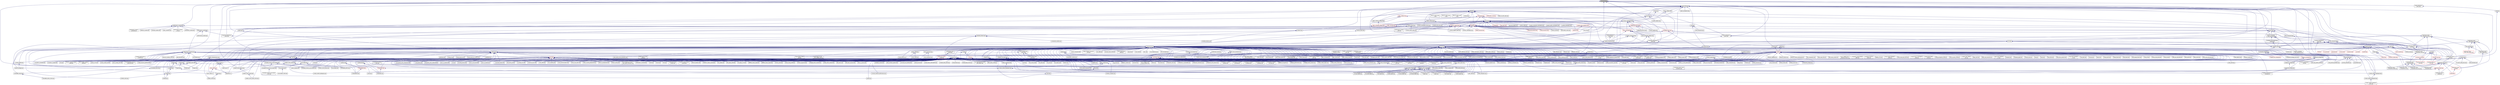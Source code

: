digraph "stub_base.hpp"
{
  edge [fontname="Helvetica",fontsize="10",labelfontname="Helvetica",labelfontsize="10"];
  node [fontname="Helvetica",fontsize="10",shape=record];
  Node183 [label="stub_base.hpp",height=0.2,width=0.4,color="black", fillcolor="grey75", style="filled", fontcolor="black"];
  Node183 -> Node184 [dir="back",color="midnightblue",fontsize="10",style="solid",fontname="Helvetica"];
  Node184 [label="nqueen.hpp",height=0.2,width=0.4,color="black", fillcolor="white", style="filled",URL="$da/dfd/stubs_2nqueen_8hpp.html"];
  Node184 -> Node185 [dir="back",color="midnightblue",fontsize="10",style="solid",fontname="Helvetica"];
  Node185 [label="nqueen.hpp",height=0.2,width=0.4,color="black", fillcolor="white", style="filled",URL="$d0/d07/nqueen_8hpp.html"];
  Node185 -> Node186 [dir="back",color="midnightblue",fontsize="10",style="solid",fontname="Helvetica"];
  Node186 [label="nqueen_client.cpp",height=0.2,width=0.4,color="black", fillcolor="white", style="filled",URL="$d3/d5e/nqueen__client_8cpp.html"];
  Node183 -> Node187 [dir="back",color="midnightblue",fontsize="10",style="solid",fontname="Helvetica"];
  Node187 [label="random_mem_access.hpp",height=0.2,width=0.4,color="black", fillcolor="white", style="filled",URL="$d3/d32/stubs_2random__mem__access_8hpp.html"];
  Node187 -> Node188 [dir="back",color="midnightblue",fontsize="10",style="solid",fontname="Helvetica"];
  Node188 [label="random_mem_access.hpp",height=0.2,width=0.4,color="black", fillcolor="white", style="filled",URL="$db/de8/random__mem__access_8hpp.html"];
  Node188 -> Node189 [dir="back",color="midnightblue",fontsize="10",style="solid",fontname="Helvetica"];
  Node189 [label="random_mem_access_client.cpp",height=0.2,width=0.4,color="black", fillcolor="white", style="filled",URL="$df/d1b/random__mem__access__client_8cpp.html"];
  Node183 -> Node190 [dir="back",color="midnightblue",fontsize="10",style="solid",fontname="Helvetica"];
  Node190 [label="throttle.hpp",height=0.2,width=0.4,color="black", fillcolor="white", style="filled",URL="$d5/dec/stubs_2throttle_8hpp.html"];
  Node190 -> Node191 [dir="back",color="midnightblue",fontsize="10",style="solid",fontname="Helvetica"];
  Node191 [label="throttle.hpp",height=0.2,width=0.4,color="black", fillcolor="white", style="filled",URL="$d2/d2e/throttle_8hpp.html"];
  Node191 -> Node192 [dir="back",color="midnightblue",fontsize="10",style="solid",fontname="Helvetica"];
  Node192 [label="throttle.cpp",height=0.2,width=0.4,color="black", fillcolor="white", style="filled",URL="$db/d02/throttle_8cpp.html"];
  Node191 -> Node193 [dir="back",color="midnightblue",fontsize="10",style="solid",fontname="Helvetica"];
  Node193 [label="throttle_client.cpp",height=0.2,width=0.4,color="black", fillcolor="white", style="filled",URL="$d0/db7/throttle__client_8cpp.html"];
  Node183 -> Node194 [dir="back",color="midnightblue",fontsize="10",style="solid",fontname="Helvetica"];
  Node194 [label="simple_central_tuplespace.hpp",height=0.2,width=0.4,color="black", fillcolor="white", style="filled",URL="$d0/d4b/stubs_2simple__central__tuplespace_8hpp.html"];
  Node194 -> Node195 [dir="back",color="midnightblue",fontsize="10",style="solid",fontname="Helvetica"];
  Node195 [label="simple_central_tuplespace.hpp",height=0.2,width=0.4,color="black", fillcolor="white", style="filled",URL="$d5/ddd/simple__central__tuplespace_8hpp.html"];
  Node195 -> Node196 [dir="back",color="midnightblue",fontsize="10",style="solid",fontname="Helvetica"];
  Node196 [label="simple_central_tuplespace\l_client.cpp",height=0.2,width=0.4,color="black", fillcolor="white", style="filled",URL="$d1/d7b/simple__central__tuplespace__client_8cpp.html"];
  Node183 -> Node197 [dir="back",color="midnightblue",fontsize="10",style="solid",fontname="Helvetica"];
  Node197 [label="target_distribution\l_policy.hpp",height=0.2,width=0.4,color="black", fillcolor="white", style="filled",URL="$d4/d4a/compute_2host_2target__distribution__policy_8hpp.html"];
  Node197 -> Node198 [dir="back",color="midnightblue",fontsize="10",style="solid",fontname="Helvetica"];
  Node198 [label="host.hpp",height=0.2,width=0.4,color="black", fillcolor="white", style="filled",URL="$dd/d78/host_8hpp.html"];
  Node198 -> Node199 [dir="back",color="midnightblue",fontsize="10",style="solid",fontname="Helvetica"];
  Node199 [label="compute.hpp",height=0.2,width=0.4,color="black", fillcolor="white", style="filled",URL="$df/dd0/compute_8hpp.html"];
  Node199 -> Node200 [dir="back",color="midnightblue",fontsize="10",style="solid",fontname="Helvetica"];
  Node200 [label="cublas_matmul.cpp",height=0.2,width=0.4,color="black", fillcolor="white", style="filled",URL="$dd/d84/cublas__matmul_8cpp.html"];
  Node199 -> Node201 [dir="back",color="midnightblue",fontsize="10",style="solid",fontname="Helvetica"];
  Node201 [label="synchronize.cpp",height=0.2,width=0.4,color="black", fillcolor="white", style="filled",URL="$da/da2/synchronize_8cpp.html"];
  Node199 -> Node202 [dir="back",color="midnightblue",fontsize="10",style="solid",fontname="Helvetica"];
  Node202 [label="stream.cpp",height=0.2,width=0.4,color="black", fillcolor="white", style="filled",URL="$da/d5f/stream_8cpp.html"];
  Node199 -> Node203 [dir="back",color="midnightblue",fontsize="10",style="solid",fontname="Helvetica"];
  Node203 [label="for_each_value_proxy.cpp",height=0.2,width=0.4,color="black", fillcolor="white", style="filled",URL="$d1/d78/for__each__value__proxy_8cpp.html"];
  Node199 -> Node204 [dir="back",color="midnightblue",fontsize="10",style="solid",fontname="Helvetica"];
  Node204 [label="block_allocator.cpp",height=0.2,width=0.4,color="black", fillcolor="white", style="filled",URL="$dc/d4a/block__allocator_8cpp.html"];
  Node199 -> Node205 [dir="back",color="midnightblue",fontsize="10",style="solid",fontname="Helvetica"];
  Node205 [label="partitioned_vector\l_target.cpp",height=0.2,width=0.4,color="black", fillcolor="white", style="filled",URL="$d9/dd1/partitioned__vector__target_8cpp.html"];
  Node183 -> Node206 [dir="back",color="midnightblue",fontsize="10",style="solid",fontname="Helvetica"];
  Node206 [label="performance_counter.hpp",height=0.2,width=0.4,color="black", fillcolor="white", style="filled",URL="$dd/d68/hpx_2performance__counters_2stubs_2performance__counter_8hpp.html"];
  Node206 -> Node207 [dir="back",color="midnightblue",fontsize="10",style="solid",fontname="Helvetica"];
  Node207 [label="performance_counter.hpp",height=0.2,width=0.4,color="black", fillcolor="white", style="filled",URL="$d9/d4a/hpx_2performance__counters_2performance__counter_8hpp.html"];
  Node207 -> Node208 [dir="back",color="midnightblue",fontsize="10",style="solid",fontname="Helvetica"];
  Node208 [label="performance_counters.hpp",height=0.2,width=0.4,color="black", fillcolor="white", style="filled",URL="$d6/dac/performance__counters_8hpp.html"];
  Node208 -> Node209 [dir="back",color="midnightblue",fontsize="10",style="solid",fontname="Helvetica"];
  Node209 [label="1d_stencil_4_repart.cpp",height=0.2,width=0.4,color="black", fillcolor="white", style="filled",URL="$d0/d6b/1d__stencil__4__repart_8cpp.html"];
  Node208 -> Node210 [dir="back",color="midnightblue",fontsize="10",style="solid",fontname="Helvetica"];
  Node210 [label="1d_stencil_4_throttle.cpp",height=0.2,width=0.4,color="black", fillcolor="white", style="filled",URL="$d6/de5/1d__stencil__4__throttle_8cpp.html"];
  Node208 -> Node211 [dir="back",color="midnightblue",fontsize="10",style="solid",fontname="Helvetica"];
  Node211 [label="apex_policy_engine\l_active_thread_count.cpp",height=0.2,width=0.4,color="black", fillcolor="white", style="filled",URL="$d5/d01/apex__policy__engine__active__thread__count_8cpp.html"];
  Node208 -> Node212 [dir="back",color="midnightblue",fontsize="10",style="solid",fontname="Helvetica"];
  Node212 [label="heartbeat.cpp",height=0.2,width=0.4,color="black", fillcolor="white", style="filled",URL="$d8/d98/heartbeat_8cpp.html"];
  Node208 -> Node213 [dir="back",color="midnightblue",fontsize="10",style="solid",fontname="Helvetica"];
  Node213 [label="access_counter_set.cpp",height=0.2,width=0.4,color="black", fillcolor="white", style="filled",URL="$dc/d52/access__counter__set_8cpp.html"];
  Node208 -> Node214 [dir="back",color="midnightblue",fontsize="10",style="solid",fontname="Helvetica"];
  Node214 [label="simplest_performance\l_counter.cpp",height=0.2,width=0.4,color="black", fillcolor="white", style="filled",URL="$d4/d4e/simplest__performance__counter_8cpp.html"];
  Node208 -> Node215 [dir="back",color="midnightblue",fontsize="10",style="solid",fontname="Helvetica"];
  Node215 [label="sine.cpp",height=0.2,width=0.4,color="black", fillcolor="white", style="filled",URL="$d5/dd8/sine_8cpp.html"];
  Node208 -> Node216 [dir="back",color="midnightblue",fontsize="10",style="solid",fontname="Helvetica"];
  Node216 [label="hpx.hpp",height=0.2,width=0.4,color="red", fillcolor="white", style="filled",URL="$d0/daa/hpx_8hpp.html"];
  Node216 -> Node209 [dir="back",color="midnightblue",fontsize="10",style="solid",fontname="Helvetica"];
  Node216 -> Node210 [dir="back",color="midnightblue",fontsize="10",style="solid",fontname="Helvetica"];
  Node216 -> Node225 [dir="back",color="midnightblue",fontsize="10",style="solid",fontname="Helvetica"];
  Node225 [label="1d_stencil_8.cpp",height=0.2,width=0.4,color="black", fillcolor="white", style="filled",URL="$df/de0/1d__stencil__8_8cpp.html"];
  Node216 -> Node226 [dir="back",color="midnightblue",fontsize="10",style="solid",fontname="Helvetica"];
  Node226 [label="accumulator.cpp",height=0.2,width=0.4,color="black", fillcolor="white", style="filled",URL="$d1/d81/accumulator_8cpp.html"];
  Node216 -> Node227 [dir="back",color="midnightblue",fontsize="10",style="solid",fontname="Helvetica"];
  Node227 [label="accumulator.hpp",height=0.2,width=0.4,color="black", fillcolor="white", style="filled",URL="$d4/d9d/server_2accumulator_8hpp.html"];
  Node227 -> Node226 [dir="back",color="midnightblue",fontsize="10",style="solid",fontname="Helvetica"];
  Node227 -> Node228 [dir="back",color="midnightblue",fontsize="10",style="solid",fontname="Helvetica"];
  Node228 [label="accumulator.hpp",height=0.2,width=0.4,color="black", fillcolor="white", style="filled",URL="$d8/d5e/accumulator_8hpp.html"];
  Node228 -> Node229 [dir="back",color="midnightblue",fontsize="10",style="solid",fontname="Helvetica"];
  Node229 [label="accumulator_client.cpp",height=0.2,width=0.4,color="black", fillcolor="white", style="filled",URL="$d7/dd0/accumulator__client_8cpp.html"];
  Node216 -> Node230 [dir="back",color="midnightblue",fontsize="10",style="solid",fontname="Helvetica"];
  Node230 [label="template_function_accumulator.hpp",height=0.2,width=0.4,color="black", fillcolor="white", style="filled",URL="$d7/da6/server_2template__function__accumulator_8hpp.html"];
  Node230 -> Node231 [dir="back",color="midnightblue",fontsize="10",style="solid",fontname="Helvetica"];
  Node231 [label="template_function_accumulator.cpp",height=0.2,width=0.4,color="black", fillcolor="white", style="filled",URL="$d5/d02/template__function__accumulator_8cpp.html"];
  Node230 -> Node232 [dir="back",color="midnightblue",fontsize="10",style="solid",fontname="Helvetica"];
  Node232 [label="template_function_accumulator.hpp",height=0.2,width=0.4,color="black", fillcolor="white", style="filled",URL="$d3/de9/template__function__accumulator_8hpp.html"];
  Node232 -> Node233 [dir="back",color="midnightblue",fontsize="10",style="solid",fontname="Helvetica"];
  Node233 [label="template_function_accumulator\l_client.cpp",height=0.2,width=0.4,color="black", fillcolor="white", style="filled",URL="$d0/dc6/template__function__accumulator__client_8cpp.html"];
  Node216 -> Node231 [dir="back",color="midnightblue",fontsize="10",style="solid",fontname="Helvetica"];
  Node216 -> Node232 [dir="back",color="midnightblue",fontsize="10",style="solid",fontname="Helvetica"];
  Node216 -> Node235 [dir="back",color="midnightblue",fontsize="10",style="solid",fontname="Helvetica"];
  Node235 [label="allgather_module.cpp",height=0.2,width=0.4,color="black", fillcolor="white", style="filled",URL="$df/de4/allgather__module_8cpp.html"];
  Node216 -> Node236 [dir="back",color="midnightblue",fontsize="10",style="solid",fontname="Helvetica"];
  Node236 [label="allgather.cpp",height=0.2,width=0.4,color="black", fillcolor="white", style="filled",URL="$d7/d06/allgather_8cpp.html"];
  Node216 -> Node237 [dir="back",color="midnightblue",fontsize="10",style="solid",fontname="Helvetica"];
  Node237 [label="allgather_and_gate.cpp",height=0.2,width=0.4,color="black", fillcolor="white", style="filled",URL="$d1/d56/allgather__and__gate_8cpp.html"];
  Node216 -> Node238 [dir="back",color="midnightblue",fontsize="10",style="solid",fontname="Helvetica"];
  Node238 [label="ag_client.cpp",height=0.2,width=0.4,color="black", fillcolor="white", style="filled",URL="$d4/d5d/ag__client_8cpp.html"];
  Node216 -> Node240 [dir="back",color="midnightblue",fontsize="10",style="solid",fontname="Helvetica"];
  Node240 [label="os_thread_num.cpp",height=0.2,width=0.4,color="black", fillcolor="white", style="filled",URL="$d2/dfb/os__thread__num_8cpp.html"];
  Node216 -> Node241 [dir="back",color="midnightblue",fontsize="10",style="solid",fontname="Helvetica"];
  Node241 [label="cancelable_action.cpp",height=0.2,width=0.4,color="black", fillcolor="white", style="filled",URL="$d5/d0c/cancelable__action_8cpp.html"];
  Node216 -> Node242 [dir="back",color="midnightblue",fontsize="10",style="solid",fontname="Helvetica"];
  Node242 [label="cancelable_action.hpp",height=0.2,width=0.4,color="black", fillcolor="white", style="filled",URL="$d5/d4d/server_2cancelable__action_8hpp.html"];
  Node242 -> Node241 [dir="back",color="midnightblue",fontsize="10",style="solid",fontname="Helvetica"];
  Node242 -> Node243 [dir="back",color="midnightblue",fontsize="10",style="solid",fontname="Helvetica"];
  Node243 [label="cancelable_action.hpp",height=0.2,width=0.4,color="black", fillcolor="white", style="filled",URL="$d0/da3/stubs_2cancelable__action_8hpp.html"];
  Node243 -> Node244 [dir="back",color="midnightblue",fontsize="10",style="solid",fontname="Helvetica"];
  Node244 [label="cancelable_action.hpp",height=0.2,width=0.4,color="black", fillcolor="white", style="filled",URL="$d6/d28/cancelable__action_8hpp.html"];
  Node244 -> Node245 [dir="back",color="midnightblue",fontsize="10",style="solid",fontname="Helvetica"];
  Node245 [label="cancelable_action_client.cpp",height=0.2,width=0.4,color="black", fillcolor="white", style="filled",URL="$d1/db8/cancelable__action__client_8cpp.html"];
  Node216 -> Node243 [dir="back",color="midnightblue",fontsize="10",style="solid",fontname="Helvetica"];
  Node216 -> Node245 [dir="back",color="midnightblue",fontsize="10",style="solid",fontname="Helvetica"];
  Node216 -> Node200 [dir="back",color="midnightblue",fontsize="10",style="solid",fontname="Helvetica"];
  Node216 -> Node248 [dir="back",color="midnightblue",fontsize="10",style="solid",fontname="Helvetica"];
  Node248 [label="hello_world_component.hpp",height=0.2,width=0.4,color="black", fillcolor="white", style="filled",URL="$df/df0/hello__world__component_8hpp.html"];
  Node248 -> Node249 [dir="back",color="midnightblue",fontsize="10",style="solid",fontname="Helvetica"];
  Node249 [label="hello_world_client.cpp",height=0.2,width=0.4,color="black", fillcolor="white", style="filled",URL="$d5/da6/hello__world__client_8cpp.html"];
  Node248 -> Node250 [dir="back",color="midnightblue",fontsize="10",style="solid",fontname="Helvetica"];
  Node250 [label="hello_world_component.cpp",height=0.2,width=0.4,color="black", fillcolor="white", style="filled",URL="$d8/daa/hello__world__component_8cpp.html"];
  Node216 -> Node251 [dir="back",color="midnightblue",fontsize="10",style="solid",fontname="Helvetica"];
  Node251 [label="interpolate1d.cpp",height=0.2,width=0.4,color="black", fillcolor="white", style="filled",URL="$d0/d05/interpolate1d_8cpp.html"];
  Node216 -> Node252 [dir="back",color="midnightblue",fontsize="10",style="solid",fontname="Helvetica"];
  Node252 [label="partition.hpp",height=0.2,width=0.4,color="black", fillcolor="white", style="filled",URL="$d0/d7a/examples_2interpolate1d_2interpolate1d_2partition_8hpp.html"];
  Node252 -> Node251 [dir="back",color="midnightblue",fontsize="10",style="solid",fontname="Helvetica"];
  Node252 -> Node253 [dir="back",color="midnightblue",fontsize="10",style="solid",fontname="Helvetica"];
  Node253 [label="interpolate1d.hpp",height=0.2,width=0.4,color="red", fillcolor="white", style="filled",URL="$d4/dc7/interpolate1d_8hpp.html"];
  Node253 -> Node251 [dir="back",color="midnightblue",fontsize="10",style="solid",fontname="Helvetica"];
  Node216 -> Node253 [dir="back",color="midnightblue",fontsize="10",style="solid",fontname="Helvetica"];
  Node216 -> Node258 [dir="back",color="midnightblue",fontsize="10",style="solid",fontname="Helvetica"];
  Node258 [label="jacobi.cpp",height=0.2,width=0.4,color="black", fillcolor="white", style="filled",URL="$d2/d27/jacobi_8cpp.html"];
  Node216 -> Node259 [dir="back",color="midnightblue",fontsize="10",style="solid",fontname="Helvetica"];
  Node259 [label="grid.cpp",height=0.2,width=0.4,color="black", fillcolor="white", style="filled",URL="$d6/d1b/jacobi__component_2grid_8cpp.html"];
  Node216 -> Node260 [dir="back",color="midnightblue",fontsize="10",style="solid",fontname="Helvetica"];
  Node260 [label="row.cpp",height=0.2,width=0.4,color="black", fillcolor="white", style="filled",URL="$d3/d86/server_2row_8cpp.html"];
  Node216 -> Node261 [dir="back",color="midnightblue",fontsize="10",style="solid",fontname="Helvetica"];
  Node261 [label="solver.cpp",height=0.2,width=0.4,color="black", fillcolor="white", style="filled",URL="$d6/d94/solver_8cpp.html"];
  Node216 -> Node262 [dir="back",color="midnightblue",fontsize="10",style="solid",fontname="Helvetica"];
  Node262 [label="stencil_iterator.cpp",height=0.2,width=0.4,color="black", fillcolor="white", style="filled",URL="$d6/de1/server_2stencil__iterator_8cpp.html"];
  Node216 -> Node263 [dir="back",color="midnightblue",fontsize="10",style="solid",fontname="Helvetica"];
  Node263 [label="stencil_iterator.cpp",height=0.2,width=0.4,color="black", fillcolor="white", style="filled",URL="$d7/d71/stencil__iterator_8cpp.html"];
  Node216 -> Node265 [dir="back",color="midnightblue",fontsize="10",style="solid",fontname="Helvetica"];
  Node265 [label="jacobi_hpx.cpp",height=0.2,width=0.4,color="black", fillcolor="white", style="filled",URL="$d8/d72/jacobi__hpx_8cpp.html"];
  Node216 -> Node267 [dir="back",color="midnightblue",fontsize="10",style="solid",fontname="Helvetica"];
  Node267 [label="jacobi_nonuniform_hpx.cpp",height=0.2,width=0.4,color="black", fillcolor="white", style="filled",URL="$de/d56/jacobi__nonuniform__hpx_8cpp.html"];
  Node216 -> Node268 [dir="back",color="midnightblue",fontsize="10",style="solid",fontname="Helvetica"];
  Node268 [label="nqueen.cpp",height=0.2,width=0.4,color="black", fillcolor="white", style="filled",URL="$db/dca/nqueen_8cpp.html"];
  Node216 -> Node269 [dir="back",color="midnightblue",fontsize="10",style="solid",fontname="Helvetica"];
  Node269 [label="nqueen.hpp",height=0.2,width=0.4,color="black", fillcolor="white", style="filled",URL="$de/d58/server_2nqueen_8hpp.html"];
  Node269 -> Node268 [dir="back",color="midnightblue",fontsize="10",style="solid",fontname="Helvetica"];
  Node269 -> Node184 [dir="back",color="midnightblue",fontsize="10",style="solid",fontname="Helvetica"];
  Node216 -> Node186 [dir="back",color="midnightblue",fontsize="10",style="solid",fontname="Helvetica"];
  Node216 -> Node270 [dir="back",color="midnightblue",fontsize="10",style="solid",fontname="Helvetica"];
  Node270 [label="sine.cpp",height=0.2,width=0.4,color="black", fillcolor="white", style="filled",URL="$d3/d0d/server_2sine_8cpp.html"];
  Node216 -> Node215 [dir="back",color="midnightblue",fontsize="10",style="solid",fontname="Helvetica"];
  Node216 -> Node275 [dir="back",color="midnightblue",fontsize="10",style="solid",fontname="Helvetica"];
  Node275 [label="customize_async.cpp",height=0.2,width=0.4,color="black", fillcolor="white", style="filled",URL="$d0/d82/customize__async_8cpp.html"];
  Node216 -> Node277 [dir="back",color="midnightblue",fontsize="10",style="solid",fontname="Helvetica"];
  Node277 [label="error_handling.cpp",height=0.2,width=0.4,color="black", fillcolor="white", style="filled",URL="$d9/d96/error__handling_8cpp.html"];
  Node216 -> Node278 [dir="back",color="midnightblue",fontsize="10",style="solid",fontname="Helvetica"];
  Node278 [label="event_synchronization.cpp",height=0.2,width=0.4,color="black", fillcolor="white", style="filled",URL="$d0/d35/event__synchronization_8cpp.html"];
  Node216 -> Node279 [dir="back",color="midnightblue",fontsize="10",style="solid",fontname="Helvetica"];
  Node279 [label="factorial.cpp",height=0.2,width=0.4,color="black", fillcolor="white", style="filled",URL="$d9/d00/factorial_8cpp.html"];
  Node216 -> Node286 [dir="back",color="midnightblue",fontsize="10",style="solid",fontname="Helvetica"];
  Node286 [label="quicksort.cpp",height=0.2,width=0.4,color="black", fillcolor="white", style="filled",URL="$d3/d1e/quicksort_8cpp.html"];
  Node216 -> Node289 [dir="back",color="midnightblue",fontsize="10",style="solid",fontname="Helvetica"];
  Node289 [label="sort_by_key_demo.cpp",height=0.2,width=0.4,color="black", fillcolor="white", style="filled",URL="$da/d20/sort__by__key__demo_8cpp.html"];
  Node216 -> Node291 [dir="back",color="midnightblue",fontsize="10",style="solid",fontname="Helvetica"];
  Node291 [label="vector_counting_dotproduct.cpp",height=0.2,width=0.4,color="black", fillcolor="white", style="filled",URL="$df/de9/vector__counting__dotproduct_8cpp.html"];
  Node216 -> Node292 [dir="back",color="midnightblue",fontsize="10",style="solid",fontname="Helvetica"];
  Node292 [label="vector_zip_dotproduct.cpp",height=0.2,width=0.4,color="black", fillcolor="white", style="filled",URL="$dc/d18/vector__zip__dotproduct_8cpp.html"];
  Node216 -> Node294 [dir="back",color="midnightblue",fontsize="10",style="solid",fontname="Helvetica"];
  Node294 [label="random_mem_access.cpp",height=0.2,width=0.4,color="black", fillcolor="white", style="filled",URL="$d1/d51/random__mem__access_8cpp.html"];
  Node216 -> Node295 [dir="back",color="midnightblue",fontsize="10",style="solid",fontname="Helvetica"];
  Node295 [label="random_mem_access.hpp",height=0.2,width=0.4,color="black", fillcolor="white", style="filled",URL="$d0/d19/server_2random__mem__access_8hpp.html"];
  Node295 -> Node294 [dir="back",color="midnightblue",fontsize="10",style="solid",fontname="Helvetica"];
  Node295 -> Node187 [dir="back",color="midnightblue",fontsize="10",style="solid",fontname="Helvetica"];
  Node216 -> Node189 [dir="back",color="midnightblue",fontsize="10",style="solid",fontname="Helvetica"];
  Node216 -> Node296 [dir="back",color="midnightblue",fontsize="10",style="solid",fontname="Helvetica"];
  Node296 [label="oversubscribing_resource\l_partitioner.cpp",height=0.2,width=0.4,color="black", fillcolor="white", style="filled",URL="$dd/dee/oversubscribing__resource__partitioner_8cpp.html"];
  Node216 -> Node297 [dir="back",color="midnightblue",fontsize="10",style="solid",fontname="Helvetica"];
  Node297 [label="simple_resource_partitioner.cpp",height=0.2,width=0.4,color="black", fillcolor="white", style="filled",URL="$d5/df9/simple__resource__partitioner_8cpp.html"];
  Node216 -> Node301 [dir="back",color="midnightblue",fontsize="10",style="solid",fontname="Helvetica"];
  Node301 [label="interpolator.cpp",height=0.2,width=0.4,color="black", fillcolor="white", style="filled",URL="$d5/d02/interpolator_8cpp.html"];
  Node216 -> Node305 [dir="back",color="midnightblue",fontsize="10",style="solid",fontname="Helvetica"];
  Node305 [label="partition3d.hpp",height=0.2,width=0.4,color="black", fillcolor="white", style="filled",URL="$d1/d50/partition3d_8hpp.html"];
  Node305 -> Node301 [dir="back",color="midnightblue",fontsize="10",style="solid",fontname="Helvetica"];
  Node305 -> Node306 [dir="back",color="midnightblue",fontsize="10",style="solid",fontname="Helvetica"];
  Node306 [label="interpolator.hpp",height=0.2,width=0.4,color="red", fillcolor="white", style="filled",URL="$dc/d3b/interpolator_8hpp.html"];
  Node306 -> Node301 [dir="back",color="midnightblue",fontsize="10",style="solid",fontname="Helvetica"];
  Node306 -> Node308 [dir="back",color="midnightblue",fontsize="10",style="solid",fontname="Helvetica"];
  Node308 [label="sheneos_compare.cpp",height=0.2,width=0.4,color="black", fillcolor="white", style="filled",URL="$dc/d11/sheneos__compare_8cpp.html"];
  Node216 -> Node306 [dir="back",color="midnightblue",fontsize="10",style="solid",fontname="Helvetica"];
  Node216 -> Node315 [dir="back",color="midnightblue",fontsize="10",style="solid",fontname="Helvetica"];
  Node315 [label="throttle.cpp",height=0.2,width=0.4,color="black", fillcolor="white", style="filled",URL="$de/d56/server_2throttle_8cpp.html"];
  Node216 -> Node316 [dir="back",color="midnightblue",fontsize="10",style="solid",fontname="Helvetica"];
  Node316 [label="throttle.hpp",height=0.2,width=0.4,color="black", fillcolor="white", style="filled",URL="$db/dc9/server_2throttle_8hpp.html"];
  Node316 -> Node315 [dir="back",color="midnightblue",fontsize="10",style="solid",fontname="Helvetica"];
  Node316 -> Node190 [dir="back",color="midnightblue",fontsize="10",style="solid",fontname="Helvetica"];
  Node216 -> Node190 [dir="back",color="midnightblue",fontsize="10",style="solid",fontname="Helvetica"];
  Node216 -> Node192 [dir="back",color="midnightblue",fontsize="10",style="solid",fontname="Helvetica"];
  Node216 -> Node191 [dir="back",color="midnightblue",fontsize="10",style="solid",fontname="Helvetica"];
  Node216 -> Node325 [dir="back",color="midnightblue",fontsize="10",style="solid",fontname="Helvetica"];
  Node325 [label="simple_central_tuplespace.hpp",height=0.2,width=0.4,color="black", fillcolor="white", style="filled",URL="$db/d69/server_2simple__central__tuplespace_8hpp.html"];
  Node325 -> Node326 [dir="back",color="midnightblue",fontsize="10",style="solid",fontname="Helvetica"];
  Node326 [label="simple_central_tuplespace.cpp",height=0.2,width=0.4,color="black", fillcolor="white", style="filled",URL="$d3/dec/simple__central__tuplespace_8cpp.html"];
  Node325 -> Node194 [dir="back",color="midnightblue",fontsize="10",style="solid",fontname="Helvetica"];
  Node216 -> Node327 [dir="back",color="midnightblue",fontsize="10",style="solid",fontname="Helvetica"];
  Node327 [label="tuples_warehouse.hpp",height=0.2,width=0.4,color="black", fillcolor="white", style="filled",URL="$da/de6/tuples__warehouse_8hpp.html"];
  Node327 -> Node325 [dir="back",color="midnightblue",fontsize="10",style="solid",fontname="Helvetica"];
  Node216 -> Node326 [dir="back",color="midnightblue",fontsize="10",style="solid",fontname="Helvetica"];
  Node216 -> Node201 [dir="back",color="midnightblue",fontsize="10",style="solid",fontname="Helvetica"];
  Node216 -> Node332 [dir="back",color="midnightblue",fontsize="10",style="solid",fontname="Helvetica"];
  Node332 [label="foreach_scaling.cpp",height=0.2,width=0.4,color="black", fillcolor="white", style="filled",URL="$d4/d94/foreach__scaling_8cpp.html"];
  Node216 -> Node334 [dir="back",color="midnightblue",fontsize="10",style="solid",fontname="Helvetica"];
  Node334 [label="hpx_homogeneous_timed\l_task_spawn_executors.cpp",height=0.2,width=0.4,color="black", fillcolor="white", style="filled",URL="$d1/d3b/hpx__homogeneous__timed__task__spawn__executors_8cpp.html"];
  Node216 -> Node336 [dir="back",color="midnightblue",fontsize="10",style="solid",fontname="Helvetica"];
  Node336 [label="partitioned_vector\l_foreach.cpp",height=0.2,width=0.4,color="black", fillcolor="white", style="filled",URL="$df/d5f/partitioned__vector__foreach_8cpp.html"];
  Node216 -> Node337 [dir="back",color="midnightblue",fontsize="10",style="solid",fontname="Helvetica"];
  Node337 [label="serialization_overhead.cpp",height=0.2,width=0.4,color="black", fillcolor="white", style="filled",URL="$d3/df8/serialization__overhead_8cpp.html"];
  Node216 -> Node338 [dir="back",color="midnightblue",fontsize="10",style="solid",fontname="Helvetica"];
  Node338 [label="sizeof.cpp",height=0.2,width=0.4,color="black", fillcolor="white", style="filled",URL="$d3/d0f/sizeof_8cpp.html"];
  Node216 -> Node339 [dir="back",color="midnightblue",fontsize="10",style="solid",fontname="Helvetica"];
  Node339 [label="skynet.cpp",height=0.2,width=0.4,color="black", fillcolor="white", style="filled",URL="$d0/dc3/skynet_8cpp.html"];
  Node216 -> Node340 [dir="back",color="midnightblue",fontsize="10",style="solid",fontname="Helvetica"];
  Node340 [label="stencil3_iterators.cpp",height=0.2,width=0.4,color="black", fillcolor="white", style="filled",URL="$db/d9e/stencil3__iterators_8cpp.html"];
  Node216 -> Node202 [dir="back",color="midnightblue",fontsize="10",style="solid",fontname="Helvetica"];
  Node216 -> Node342 [dir="back",color="midnightblue",fontsize="10",style="solid",fontname="Helvetica"];
  Node342 [label="transform_reduce_binary\l_scaling.cpp",height=0.2,width=0.4,color="black", fillcolor="white", style="filled",URL="$d1/dae/transform__reduce__binary__scaling_8cpp.html"];
  Node216 -> Node343 [dir="back",color="midnightblue",fontsize="10",style="solid",fontname="Helvetica"];
  Node343 [label="transform_reduce_scaling.cpp",height=0.2,width=0.4,color="black", fillcolor="white", style="filled",URL="$db/d2a/transform__reduce__scaling_8cpp.html"];
  Node216 -> Node344 [dir="back",color="midnightblue",fontsize="10",style="solid",fontname="Helvetica"];
  Node344 [label="minmax_element_performance.cpp",height=0.2,width=0.4,color="black", fillcolor="white", style="filled",URL="$d9/d93/minmax__element__performance_8cpp.html"];
  Node216 -> Node346 [dir="back",color="midnightblue",fontsize="10",style="solid",fontname="Helvetica"];
  Node346 [label="network_storage.cpp",height=0.2,width=0.4,color="black", fillcolor="white", style="filled",URL="$db/daa/network__storage_8cpp.html"];
  Node216 -> Node347 [dir="back",color="midnightblue",fontsize="10",style="solid",fontname="Helvetica"];
  Node347 [label="simple_profiler.hpp",height=0.2,width=0.4,color="black", fillcolor="white", style="filled",URL="$d8/d02/simple__profiler_8hpp.html"];
  Node347 -> Node346 [dir="back",color="midnightblue",fontsize="10",style="solid",fontname="Helvetica"];
  Node216 -> Node348 [dir="back",color="midnightblue",fontsize="10",style="solid",fontname="Helvetica"];
  Node348 [label="osu_bcast.cpp",height=0.2,width=0.4,color="black", fillcolor="white", style="filled",URL="$d3/dca/osu__bcast_8cpp.html"];
  Node216 -> Node349 [dir="back",color="midnightblue",fontsize="10",style="solid",fontname="Helvetica"];
  Node349 [label="osu_bibw.cpp",height=0.2,width=0.4,color="black", fillcolor="white", style="filled",URL="$d2/d04/osu__bibw_8cpp.html"];
  Node216 -> Node350 [dir="back",color="midnightblue",fontsize="10",style="solid",fontname="Helvetica"];
  Node350 [label="osu_bw.cpp",height=0.2,width=0.4,color="black", fillcolor="white", style="filled",URL="$d4/d20/osu__bw_8cpp.html"];
  Node216 -> Node351 [dir="back",color="midnightblue",fontsize="10",style="solid",fontname="Helvetica"];
  Node351 [label="osu_latency.cpp",height=0.2,width=0.4,color="black", fillcolor="white", style="filled",URL="$df/d58/osu__latency_8cpp.html"];
  Node216 -> Node352 [dir="back",color="midnightblue",fontsize="10",style="solid",fontname="Helvetica"];
  Node352 [label="osu_multi_lat.cpp",height=0.2,width=0.4,color="black", fillcolor="white", style="filled",URL="$d7/d91/osu__multi__lat_8cpp.html"];
  Node216 -> Node353 [dir="back",color="midnightblue",fontsize="10",style="solid",fontname="Helvetica"];
  Node353 [label="osu_scatter.cpp",height=0.2,width=0.4,color="black", fillcolor="white", style="filled",URL="$d4/d4c/osu__scatter_8cpp.html"];
  Node216 -> Node354 [dir="back",color="midnightblue",fontsize="10",style="solid",fontname="Helvetica"];
  Node354 [label="pingpong_performance.cpp",height=0.2,width=0.4,color="black", fillcolor="white", style="filled",URL="$de/d03/pingpong__performance_8cpp.html"];
  Node216 -> Node361 [dir="back",color="midnightblue",fontsize="10",style="solid",fontname="Helvetica"];
  Node361 [label="action_move_semantics.cpp",height=0.2,width=0.4,color="black", fillcolor="white", style="filled",URL="$d4/db3/action__move__semantics_8cpp.html"];
  Node216 -> Node363 [dir="back",color="midnightblue",fontsize="10",style="solid",fontname="Helvetica"];
  Node363 [label="duplicate_id_registration\l_1596.cpp",height=0.2,width=0.4,color="black", fillcolor="white", style="filled",URL="$db/d8d/duplicate__id__registration__1596_8cpp.html"];
  Node216 -> Node366 [dir="back",color="midnightblue",fontsize="10",style="solid",fontname="Helvetica"];
  Node366 [label="send_gid_keep_component\l_1624.cpp",height=0.2,width=0.4,color="black", fillcolor="white", style="filled",URL="$d9/d49/send__gid__keep__component__1624_8cpp.html"];
  Node216 -> Node367 [dir="back",color="midnightblue",fontsize="10",style="solid",fontname="Helvetica"];
  Node367 [label="algorithms.cc",height=0.2,width=0.4,color="black", fillcolor="white", style="filled",URL="$d5/d1b/algorithms_8cc.html"];
  Node216 -> Node368 [dir="back",color="midnightblue",fontsize="10",style="solid",fontname="Helvetica"];
  Node368 [label="matrix_hpx.hh",height=0.2,width=0.4,color="black", fillcolor="white", style="filled",URL="$d5/d89/matrix__hpx_8hh.html"];
  Node368 -> Node369 [dir="back",color="midnightblue",fontsize="10",style="solid",fontname="Helvetica"];
  Node369 [label="block_matrix.hh",height=0.2,width=0.4,color="red", fillcolor="white", style="filled",URL="$dc/de8/block__matrix_8hh.html"];
  Node369 -> Node367 [dir="back",color="midnightblue",fontsize="10",style="solid",fontname="Helvetica"];
  Node369 -> Node373 [dir="back",color="midnightblue",fontsize="10",style="solid",fontname="Helvetica"];
  Node373 [label="block_matrix.cc",height=0.2,width=0.4,color="black", fillcolor="white", style="filled",URL="$de/d88/block__matrix_8cc.html"];
  Node368 -> Node367 [dir="back",color="midnightblue",fontsize="10",style="solid",fontname="Helvetica"];
  Node368 -> Node371 [dir="back",color="midnightblue",fontsize="10",style="solid",fontname="Helvetica"];
  Node371 [label="matrix_hpx.cc",height=0.2,width=0.4,color="black", fillcolor="white", style="filled",URL="$d7/d32/matrix__hpx_8cc.html"];
  Node216 -> Node369 [dir="back",color="midnightblue",fontsize="10",style="solid",fontname="Helvetica"];
  Node216 -> Node373 [dir="back",color="midnightblue",fontsize="10",style="solid",fontname="Helvetica"];
  Node216 -> Node371 [dir="back",color="midnightblue",fontsize="10",style="solid",fontname="Helvetica"];
  Node216 -> Node376 [dir="back",color="midnightblue",fontsize="10",style="solid",fontname="Helvetica"];
  Node376 [label="client_1950.cpp",height=0.2,width=0.4,color="black", fillcolor="white", style="filled",URL="$d0/d79/client__1950_8cpp.html"];
  Node216 -> Node380 [dir="back",color="midnightblue",fontsize="10",style="solid",fontname="Helvetica"];
  Node380 [label="dynamic_counters_loaded\l_1508.cpp",height=0.2,width=0.4,color="black", fillcolor="white", style="filled",URL="$db/d58/dynamic__counters__loaded__1508_8cpp.html"];
  Node216 -> Node381 [dir="back",color="midnightblue",fontsize="10",style="solid",fontname="Helvetica"];
  Node381 [label="id_type_ref_counting\l_1032.cpp",height=0.2,width=0.4,color="black", fillcolor="white", style="filled",URL="$d8/dfd/id__type__ref__counting__1032_8cpp.html"];
  Node216 -> Node382 [dir="back",color="midnightblue",fontsize="10",style="solid",fontname="Helvetica"];
  Node382 [label="lost_output_2236.cpp",height=0.2,width=0.4,color="black", fillcolor="white", style="filled",URL="$db/dd0/lost__output__2236_8cpp.html"];
  Node216 -> Node383 [dir="back",color="midnightblue",fontsize="10",style="solid",fontname="Helvetica"];
  Node383 [label="no_output_1173.cpp",height=0.2,width=0.4,color="black", fillcolor="white", style="filled",URL="$de/d67/no__output__1173_8cpp.html"];
  Node216 -> Node385 [dir="back",color="midnightblue",fontsize="10",style="solid",fontname="Helvetica"];
  Node385 [label="async_callback_with\l_bound_callback.cpp",height=0.2,width=0.4,color="black", fillcolor="white", style="filled",URL="$d2/dae/async__callback__with__bound__callback_8cpp.html"];
  Node216 -> Node386 [dir="back",color="midnightblue",fontsize="10",style="solid",fontname="Helvetica"];
  Node386 [label="async_unwrap_1037.cpp",height=0.2,width=0.4,color="black", fillcolor="white", style="filled",URL="$d4/d13/async__unwrap__1037_8cpp.html"];
  Node216 -> Node392 [dir="back",color="midnightblue",fontsize="10",style="solid",fontname="Helvetica"];
  Node392 [label="dataflow_future_swap.cpp",height=0.2,width=0.4,color="black", fillcolor="white", style="filled",URL="$dc/d8c/dataflow__future__swap_8cpp.html"];
  Node216 -> Node393 [dir="back",color="midnightblue",fontsize="10",style="solid",fontname="Helvetica"];
  Node393 [label="dataflow_future_swap2.cpp",height=0.2,width=0.4,color="black", fillcolor="white", style="filled",URL="$d1/db3/dataflow__future__swap2_8cpp.html"];
  Node216 -> Node407 [dir="back",color="midnightblue",fontsize="10",style="solid",fontname="Helvetica"];
  Node407 [label="promise_1620.cpp",height=0.2,width=0.4,color="black", fillcolor="white", style="filled",URL="$d2/d67/promise__1620_8cpp.html"];
  Node216 -> Node413 [dir="back",color="midnightblue",fontsize="10",style="solid",fontname="Helvetica"];
  Node413 [label="shared_stated_leaked\l_1211.cpp",height=0.2,width=0.4,color="black", fillcolor="white", style="filled",URL="$dc/dce/shared__stated__leaked__1211_8cpp.html"];
  Node216 -> Node415 [dir="back",color="midnightblue",fontsize="10",style="solid",fontname="Helvetica"];
  Node415 [label="wait_all_hang_1946.cpp",height=0.2,width=0.4,color="black", fillcolor="white", style="filled",URL="$d5/d69/wait__all__hang__1946_8cpp.html"];
  Node216 -> Node430 [dir="back",color="midnightblue",fontsize="10",style="solid",fontname="Helvetica"];
  Node430 [label="papi_counters_segfault\l_1890.cpp",height=0.2,width=0.4,color="black", fillcolor="white", style="filled",URL="$df/d76/papi__counters__segfault__1890_8cpp.html"];
  Node216 -> Node432 [dir="back",color="midnightblue",fontsize="10",style="solid",fontname="Helvetica"];
  Node432 [label="uptime_1737.cpp",height=0.2,width=0.4,color="black", fillcolor="white", style="filled",URL="$d7/d12/uptime__1737_8cpp.html"];
  Node216 -> Node437 [dir="back",color="midnightblue",fontsize="10",style="solid",fontname="Helvetica"];
  Node437 [label="thread_pool_executor\l_1114.cpp",height=0.2,width=0.4,color="black", fillcolor="white", style="filled",URL="$d8/d63/thread__pool__executor__1114_8cpp.html"];
  Node216 -> Node444 [dir="back",color="midnightblue",fontsize="10",style="solid",fontname="Helvetica"];
  Node444 [label="function_argument.cpp",height=0.2,width=0.4,color="black", fillcolor="white", style="filled",URL="$db/da3/function__argument_8cpp.html"];
  Node216 -> Node447 [dir="back",color="midnightblue",fontsize="10",style="solid",fontname="Helvetica"];
  Node447 [label="managed_refcnt_checker.cpp",height=0.2,width=0.4,color="black", fillcolor="white", style="filled",URL="$d3/d8d/managed__refcnt__checker_8cpp.html"];
  Node216 -> Node448 [dir="back",color="midnightblue",fontsize="10",style="solid",fontname="Helvetica"];
  Node448 [label="managed_refcnt_checker.hpp",height=0.2,width=0.4,color="black", fillcolor="white", style="filled",URL="$db/dd0/managed__refcnt__checker_8hpp.html"];
  Node448 -> Node449 [dir="back",color="midnightblue",fontsize="10",style="solid",fontname="Helvetica"];
  Node449 [label="credit_exhaustion.cpp",height=0.2,width=0.4,color="black", fillcolor="white", style="filled",URL="$d6/d80/credit__exhaustion_8cpp.html"];
  Node448 -> Node450 [dir="back",color="midnightblue",fontsize="10",style="solid",fontname="Helvetica"];
  Node450 [label="local_embedded_ref\l_to_local_object.cpp",height=0.2,width=0.4,color="black", fillcolor="white", style="filled",URL="$d6/d54/local__embedded__ref__to__local__object_8cpp.html"];
  Node448 -> Node451 [dir="back",color="midnightblue",fontsize="10",style="solid",fontname="Helvetica"];
  Node451 [label="local_embedded_ref\l_to_remote_object.cpp",height=0.2,width=0.4,color="black", fillcolor="white", style="filled",URL="$d6/d34/local__embedded__ref__to__remote__object_8cpp.html"];
  Node448 -> Node452 [dir="back",color="midnightblue",fontsize="10",style="solid",fontname="Helvetica"];
  Node452 [label="refcnted_symbol_to\l_local_object.cpp",height=0.2,width=0.4,color="black", fillcolor="white", style="filled",URL="$d9/deb/refcnted__symbol__to__local__object_8cpp.html"];
  Node448 -> Node453 [dir="back",color="midnightblue",fontsize="10",style="solid",fontname="Helvetica"];
  Node453 [label="refcnted_symbol_to\l_remote_object.cpp",height=0.2,width=0.4,color="black", fillcolor="white", style="filled",URL="$dd/d20/refcnted__symbol__to__remote__object_8cpp.html"];
  Node448 -> Node454 [dir="back",color="midnightblue",fontsize="10",style="solid",fontname="Helvetica"];
  Node454 [label="remote_embedded_ref\l_to_local_object.cpp",height=0.2,width=0.4,color="black", fillcolor="white", style="filled",URL="$d4/ded/remote__embedded__ref__to__local__object_8cpp.html"];
  Node448 -> Node455 [dir="back",color="midnightblue",fontsize="10",style="solid",fontname="Helvetica"];
  Node455 [label="remote_embedded_ref\l_to_remote_object.cpp",height=0.2,width=0.4,color="black", fillcolor="white", style="filled",URL="$dc/dca/remote__embedded__ref__to__remote__object_8cpp.html"];
  Node448 -> Node456 [dir="back",color="midnightblue",fontsize="10",style="solid",fontname="Helvetica"];
  Node456 [label="scoped_ref_to_local\l_object.cpp",height=0.2,width=0.4,color="black", fillcolor="white", style="filled",URL="$d6/da4/scoped__ref__to__local__object_8cpp.html"];
  Node448 -> Node457 [dir="back",color="midnightblue",fontsize="10",style="solid",fontname="Helvetica"];
  Node457 [label="scoped_ref_to_remote\l_object.cpp",height=0.2,width=0.4,color="black", fillcolor="white", style="filled",URL="$de/d85/scoped__ref__to__remote__object_8cpp.html"];
  Node448 -> Node458 [dir="back",color="midnightblue",fontsize="10",style="solid",fontname="Helvetica"];
  Node458 [label="split_credit.cpp",height=0.2,width=0.4,color="black", fillcolor="white", style="filled",URL="$dc/d1c/split__credit_8cpp.html"];
  Node448 -> Node459 [dir="back",color="midnightblue",fontsize="10",style="solid",fontname="Helvetica"];
  Node459 [label="uncounted_symbol_to\l_local_object.cpp",height=0.2,width=0.4,color="black", fillcolor="white", style="filled",URL="$de/d5f/uncounted__symbol__to__local__object_8cpp.html"];
  Node448 -> Node460 [dir="back",color="midnightblue",fontsize="10",style="solid",fontname="Helvetica"];
  Node460 [label="uncounted_symbol_to\l_remote_object.cpp",height=0.2,width=0.4,color="black", fillcolor="white", style="filled",URL="$d5/d86/uncounted__symbol__to__remote__object_8cpp.html"];
  Node216 -> Node461 [dir="back",color="midnightblue",fontsize="10",style="solid",fontname="Helvetica"];
  Node461 [label="managed_refcnt_checker.cpp",height=0.2,width=0.4,color="black", fillcolor="white", style="filled",URL="$d7/d11/server_2managed__refcnt__checker_8cpp.html"];
  Node216 -> Node464 [dir="back",color="midnightblue",fontsize="10",style="solid",fontname="Helvetica"];
  Node464 [label="simple_refcnt_checker.cpp",height=0.2,width=0.4,color="black", fillcolor="white", style="filled",URL="$d7/d14/server_2simple__refcnt__checker_8cpp.html"];
  Node216 -> Node469 [dir="back",color="midnightblue",fontsize="10",style="solid",fontname="Helvetica"];
  Node469 [label="simple_mobile_object.cpp",height=0.2,width=0.4,color="black", fillcolor="white", style="filled",URL="$d2/da7/simple__mobile__object_8cpp.html"];
  Node216 -> Node466 [dir="back",color="midnightblue",fontsize="10",style="solid",fontname="Helvetica"];
  Node466 [label="simple_refcnt_checker.cpp",height=0.2,width=0.4,color="black", fillcolor="white", style="filled",URL="$df/d16/simple__refcnt__checker_8cpp.html"];
  Node216 -> Node468 [dir="back",color="midnightblue",fontsize="10",style="solid",fontname="Helvetica"];
  Node468 [label="simple_refcnt_checker.hpp",height=0.2,width=0.4,color="black", fillcolor="white", style="filled",URL="$dd/d4e/simple__refcnt__checker_8hpp.html"];
  Node468 -> Node449 [dir="back",color="midnightblue",fontsize="10",style="solid",fontname="Helvetica"];
  Node468 -> Node450 [dir="back",color="midnightblue",fontsize="10",style="solid",fontname="Helvetica"];
  Node468 -> Node451 [dir="back",color="midnightblue",fontsize="10",style="solid",fontname="Helvetica"];
  Node468 -> Node452 [dir="back",color="midnightblue",fontsize="10",style="solid",fontname="Helvetica"];
  Node468 -> Node453 [dir="back",color="midnightblue",fontsize="10",style="solid",fontname="Helvetica"];
  Node468 -> Node454 [dir="back",color="midnightblue",fontsize="10",style="solid",fontname="Helvetica"];
  Node468 -> Node455 [dir="back",color="midnightblue",fontsize="10",style="solid",fontname="Helvetica"];
  Node468 -> Node456 [dir="back",color="midnightblue",fontsize="10",style="solid",fontname="Helvetica"];
  Node468 -> Node457 [dir="back",color="midnightblue",fontsize="10",style="solid",fontname="Helvetica"];
  Node468 -> Node458 [dir="back",color="midnightblue",fontsize="10",style="solid",fontname="Helvetica"];
  Node468 -> Node459 [dir="back",color="midnightblue",fontsize="10",style="solid",fontname="Helvetica"];
  Node468 -> Node460 [dir="back",color="midnightblue",fontsize="10",style="solid",fontname="Helvetica"];
  Node216 -> Node463 [dir="back",color="midnightblue",fontsize="10",style="solid",fontname="Helvetica"];
  Node463 [label="managed_refcnt_checker.hpp",height=0.2,width=0.4,color="black", fillcolor="white", style="filled",URL="$d3/d77/stubs_2managed__refcnt__checker_8hpp.html"];
  Node463 -> Node448 [dir="back",color="midnightblue",fontsize="10",style="solid",fontname="Helvetica"];
  Node216 -> Node467 [dir="back",color="midnightblue",fontsize="10",style="solid",fontname="Helvetica"];
  Node467 [label="simple_refcnt_checker.hpp",height=0.2,width=0.4,color="black", fillcolor="white", style="filled",URL="$da/d8e/stubs_2simple__refcnt__checker_8hpp.html"];
  Node467 -> Node468 [dir="back",color="midnightblue",fontsize="10",style="solid",fontname="Helvetica"];
  Node216 -> Node471 [dir="back",color="midnightblue",fontsize="10",style="solid",fontname="Helvetica"];
  Node471 [label="test.cpp",height=0.2,width=0.4,color="black", fillcolor="white", style="filled",URL="$df/dac/test_8cpp.html"];
  Node216 -> Node472 [dir="back",color="midnightblue",fontsize="10",style="solid",fontname="Helvetica"];
  Node472 [label="launch_process.cpp",height=0.2,width=0.4,color="black", fillcolor="white", style="filled",URL="$df/ddc/launch__process_8cpp.html"];
  Node216 -> Node473 [dir="back",color="midnightblue",fontsize="10",style="solid",fontname="Helvetica"];
  Node473 [label="launched_process.cpp",height=0.2,width=0.4,color="black", fillcolor="white", style="filled",URL="$d8/de7/launched__process_8cpp.html"];
  Node216 -> Node476 [dir="back",color="midnightblue",fontsize="10",style="solid",fontname="Helvetica"];
  Node476 [label="await.cpp",height=0.2,width=0.4,color="black", fillcolor="white", style="filled",URL="$d6/d41/await_8cpp.html"];
  Node216 -> Node477 [dir="back",color="midnightblue",fontsize="10",style="solid",fontname="Helvetica"];
  Node477 [label="barrier.cpp",height=0.2,width=0.4,color="black", fillcolor="white", style="filled",URL="$df/d63/tests_2unit_2lcos_2barrier_8cpp.html"];
  Node216 -> Node489 [dir="back",color="midnightblue",fontsize="10",style="solid",fontname="Helvetica"];
  Node489 [label="local_event.cpp",height=0.2,width=0.4,color="black", fillcolor="white", style="filled",URL="$df/d9a/local__event_8cpp.html"];
  Node216 -> Node699 [dir="back",color="midnightblue",fontsize="10",style="solid",fontname="Helvetica"];
  Node699 [label="task_block.cpp",height=0.2,width=0.4,color="black", fillcolor="white", style="filled",URL="$d8/d7d/task__block_8cpp.html"];
  Node216 -> Node700 [dir="back",color="midnightblue",fontsize="10",style="solid",fontname="Helvetica"];
  Node700 [label="task_block_executor.cpp",height=0.2,width=0.4,color="black", fillcolor="white", style="filled",URL="$d7/df6/task__block__executor_8cpp.html"];
  Node216 -> Node701 [dir="back",color="midnightblue",fontsize="10",style="solid",fontname="Helvetica"];
  Node701 [label="task_block_par.cpp",height=0.2,width=0.4,color="black", fillcolor="white", style="filled",URL="$d9/df1/task__block__par_8cpp.html"];
  Node216 -> Node702 [dir="back",color="midnightblue",fontsize="10",style="solid",fontname="Helvetica"];
  Node702 [label="put_parcels.cpp",height=0.2,width=0.4,color="black", fillcolor="white", style="filled",URL="$df/d23/put__parcels_8cpp.html"];
  Node216 -> Node703 [dir="back",color="midnightblue",fontsize="10",style="solid",fontname="Helvetica"];
  Node703 [label="put_parcels_with_coalescing.cpp",height=0.2,width=0.4,color="black", fillcolor="white", style="filled",URL="$d6/dca/put__parcels__with__coalescing_8cpp.html"];
  Node216 -> Node704 [dir="back",color="midnightblue",fontsize="10",style="solid",fontname="Helvetica"];
  Node704 [label="put_parcels_with_compression.cpp",height=0.2,width=0.4,color="black", fillcolor="white", style="filled",URL="$df/d62/put__parcels__with__compression_8cpp.html"];
  Node216 -> Node706 [dir="back",color="midnightblue",fontsize="10",style="solid",fontname="Helvetica"];
  Node706 [label="serialize_buffer.cpp",height=0.2,width=0.4,color="black", fillcolor="white", style="filled",URL="$d1/d00/serialize__buffer_8cpp.html"];
  Node208 -> Node380 [dir="back",color="midnightblue",fontsize="10",style="solid",fontname="Helvetica"];
  Node208 -> Node714 [dir="back",color="midnightblue",fontsize="10",style="solid",fontname="Helvetica"];
  Node714 [label="discover_counters_1787.cpp",height=0.2,width=0.4,color="black", fillcolor="white", style="filled",URL="$d0/d7f/discover__counters__1787_8cpp.html"];
  Node208 -> Node430 [dir="back",color="midnightblue",fontsize="10",style="solid",fontname="Helvetica"];
  Node208 -> Node432 [dir="back",color="midnightblue",fontsize="10",style="solid",fontname="Helvetica"];
  Node208 -> Node702 [dir="back",color="midnightblue",fontsize="10",style="solid",fontname="Helvetica"];
  Node208 -> Node703 [dir="back",color="midnightblue",fontsize="10",style="solid",fontname="Helvetica"];
  Node208 -> Node704 [dir="back",color="midnightblue",fontsize="10",style="solid",fontname="Helvetica"];
  Node208 -> Node715 [dir="back",color="midnightblue",fontsize="10",style="solid",fontname="Helvetica"];
  Node715 [label="all_counters.cpp",height=0.2,width=0.4,color="black", fillcolor="white", style="filled",URL="$d1/d66/all__counters_8cpp.html"];
  Node208 -> Node716 [dir="back",color="midnightblue",fontsize="10",style="solid",fontname="Helvetica"];
  Node716 [label="path_elements.cpp",height=0.2,width=0.4,color="black", fillcolor="white", style="filled",URL="$d0/d80/path__elements_8cpp.html"];
  Node207 -> Node717 [dir="back",color="midnightblue",fontsize="10",style="solid",fontname="Helvetica"];
  Node717 [label="binpacking_distribution\l_policy.hpp",height=0.2,width=0.4,color="black", fillcolor="white", style="filled",URL="$d8/d02/binpacking__distribution__policy_8hpp.html"];
  Node717 -> Node718 [dir="back",color="midnightblue",fontsize="10",style="solid",fontname="Helvetica"];
  Node718 [label="components.hpp",height=0.2,width=0.4,color="black", fillcolor="white", style="filled",URL="$d2/d8d/components_8hpp.html"];
  Node718 -> Node227 [dir="back",color="midnightblue",fontsize="10",style="solid",fontname="Helvetica"];
  Node718 -> Node228 [dir="back",color="midnightblue",fontsize="10",style="solid",fontname="Helvetica"];
  Node718 -> Node719 [dir="back",color="midnightblue",fontsize="10",style="solid",fontname="Helvetica"];
  Node719 [label="template_accumulator.hpp",height=0.2,width=0.4,color="black", fillcolor="white", style="filled",URL="$d0/d3f/server_2template__accumulator_8hpp.html"];
  Node719 -> Node720 [dir="back",color="midnightblue",fontsize="10",style="solid",fontname="Helvetica"];
  Node720 [label="template_accumulator.hpp",height=0.2,width=0.4,color="black", fillcolor="white", style="filled",URL="$dd/da9/template__accumulator_8hpp.html"];
  Node720 -> Node721 [dir="back",color="midnightblue",fontsize="10",style="solid",fontname="Helvetica"];
  Node721 [label="template_accumulator\l_client.cpp",height=0.2,width=0.4,color="black", fillcolor="white", style="filled",URL="$df/d93/template__accumulator__client_8cpp.html"];
  Node718 -> Node230 [dir="back",color="midnightblue",fontsize="10",style="solid",fontname="Helvetica"];
  Node718 -> Node720 [dir="back",color="midnightblue",fontsize="10",style="solid",fontname="Helvetica"];
  Node718 -> Node231 [dir="back",color="midnightblue",fontsize="10",style="solid",fontname="Helvetica"];
  Node718 -> Node232 [dir="back",color="midnightblue",fontsize="10",style="solid",fontname="Helvetica"];
  Node718 -> Node235 [dir="back",color="midnightblue",fontsize="10",style="solid",fontname="Helvetica"];
  Node718 -> Node722 [dir="back",color="midnightblue",fontsize="10",style="solid",fontname="Helvetica"];
  Node722 [label="allgather.hpp",height=0.2,width=0.4,color="black", fillcolor="white", style="filled",URL="$d4/d4a/allgather_8hpp.html"];
  Node722 -> Node235 [dir="back",color="midnightblue",fontsize="10",style="solid",fontname="Helvetica"];
  Node722 -> Node236 [dir="back",color="midnightblue",fontsize="10",style="solid",fontname="Helvetica"];
  Node722 -> Node238 [dir="back",color="midnightblue",fontsize="10",style="solid",fontname="Helvetica"];
  Node718 -> Node723 [dir="back",color="midnightblue",fontsize="10",style="solid",fontname="Helvetica"];
  Node723 [label="allgather_and_gate.hpp",height=0.2,width=0.4,color="black", fillcolor="white", style="filled",URL="$d9/dbb/allgather__and__gate_8hpp.html"];
  Node723 -> Node235 [dir="back",color="midnightblue",fontsize="10",style="solid",fontname="Helvetica"];
  Node723 -> Node237 [dir="back",color="midnightblue",fontsize="10",style="solid",fontname="Helvetica"];
  Node723 -> Node238 [dir="back",color="midnightblue",fontsize="10",style="solid",fontname="Helvetica"];
  Node718 -> Node241 [dir="back",color="midnightblue",fontsize="10",style="solid",fontname="Helvetica"];
  Node718 -> Node242 [dir="back",color="midnightblue",fontsize="10",style="solid",fontname="Helvetica"];
  Node718 -> Node244 [dir="back",color="midnightblue",fontsize="10",style="solid",fontname="Helvetica"];
  Node718 -> Node248 [dir="back",color="midnightblue",fontsize="10",style="solid",fontname="Helvetica"];
  Node718 -> Node724 [dir="back",color="midnightblue",fontsize="10",style="solid",fontname="Helvetica"];
  Node724 [label="row.hpp",height=0.2,width=0.4,color="black", fillcolor="white", style="filled",URL="$de/d74/server_2row_8hpp.html"];
  Node724 -> Node725 [dir="back",color="midnightblue",fontsize="10",style="solid",fontname="Helvetica"];
  Node725 [label="row.hpp",height=0.2,width=0.4,color="red", fillcolor="white", style="filled",URL="$dc/d69/row_8hpp.html"];
  Node725 -> Node729 [dir="back",color="midnightblue",fontsize="10",style="solid",fontname="Helvetica"];
  Node729 [label="stencil_iterator.hpp",height=0.2,width=0.4,color="black", fillcolor="white", style="filled",URL="$dc/d5c/server_2stencil__iterator_8hpp.html"];
  Node729 -> Node727 [dir="back",color="midnightblue",fontsize="10",style="solid",fontname="Helvetica"];
  Node727 [label="solver.hpp",height=0.2,width=0.4,color="black", fillcolor="white", style="filled",URL="$db/d9a/server_2solver_8hpp.html"];
  Node727 -> Node728 [dir="back",color="midnightblue",fontsize="10",style="solid",fontname="Helvetica"];
  Node728 [label="solver.hpp",height=0.2,width=0.4,color="black", fillcolor="white", style="filled",URL="$d2/d1c/solver_8hpp.html"];
  Node728 -> Node258 [dir="back",color="midnightblue",fontsize="10",style="solid",fontname="Helvetica"];
  Node727 -> Node261 [dir="back",color="midnightblue",fontsize="10",style="solid",fontname="Helvetica"];
  Node729 -> Node262 [dir="back",color="midnightblue",fontsize="10",style="solid",fontname="Helvetica"];
  Node729 -> Node263 [dir="back",color="midnightblue",fontsize="10",style="solid",fontname="Helvetica"];
  Node725 -> Node259 [dir="back",color="midnightblue",fontsize="10",style="solid",fontname="Helvetica"];
  Node724 -> Node260 [dir="back",color="midnightblue",fontsize="10",style="solid",fontname="Helvetica"];
  Node718 -> Node729 [dir="back",color="midnightblue",fontsize="10",style="solid",fontname="Helvetica"];
  Node718 -> Node727 [dir="back",color="midnightblue",fontsize="10",style="solid",fontname="Helvetica"];
  Node718 -> Node730 [dir="back",color="midnightblue",fontsize="10",style="solid",fontname="Helvetica"];
  Node730 [label="jacobi_component.cpp",height=0.2,width=0.4,color="black", fillcolor="white", style="filled",URL="$d1/d25/jacobi__component_8cpp.html"];
  Node718 -> Node269 [dir="back",color="midnightblue",fontsize="10",style="solid",fontname="Helvetica"];
  Node718 -> Node270 [dir="back",color="midnightblue",fontsize="10",style="solid",fontname="Helvetica"];
  Node718 -> Node731 [dir="back",color="midnightblue",fontsize="10",style="solid",fontname="Helvetica"];
  Node731 [label="component_ctors.cpp",height=0.2,width=0.4,color="black", fillcolor="white", style="filled",URL="$d3/d2a/component__ctors_8cpp.html"];
  Node718 -> Node732 [dir="back",color="midnightblue",fontsize="10",style="solid",fontname="Helvetica"];
  Node732 [label="component_in_executable.cpp",height=0.2,width=0.4,color="black", fillcolor="white", style="filled",URL="$d8/d4b/component__in__executable_8cpp.html"];
  Node718 -> Node733 [dir="back",color="midnightblue",fontsize="10",style="solid",fontname="Helvetica"];
  Node733 [label="component_inheritance.cpp",height=0.2,width=0.4,color="black", fillcolor="white", style="filled",URL="$d8/d55/component__inheritance_8cpp.html"];
  Node718 -> Node734 [dir="back",color="midnightblue",fontsize="10",style="solid",fontname="Helvetica"];
  Node734 [label="component_with_executor.cpp",height=0.2,width=0.4,color="black", fillcolor="white", style="filled",URL="$d4/d20/component__with__executor_8cpp.html"];
  Node718 -> Node279 [dir="back",color="midnightblue",fontsize="10",style="solid",fontname="Helvetica"];
  Node718 -> Node735 [dir="back",color="midnightblue",fontsize="10",style="solid",fontname="Helvetica"];
  Node735 [label="hello_world.cpp",height=0.2,width=0.4,color="black", fillcolor="white", style="filled",URL="$d0/d67/hello__world_8cpp.html"];
  Node718 -> Node736 [dir="back",color="midnightblue",fontsize="10",style="solid",fontname="Helvetica"];
  Node736 [label="latch_local.cpp",height=0.2,width=0.4,color="black", fillcolor="white", style="filled",URL="$dd/dd3/latch__local_8cpp.html"];
  Node718 -> Node737 [dir="back",color="midnightblue",fontsize="10",style="solid",fontname="Helvetica"];
  Node737 [label="latch_remote.cpp",height=0.2,width=0.4,color="black", fillcolor="white", style="filled",URL="$df/d59/latch__remote_8cpp.html"];
  Node718 -> Node738 [dir="back",color="midnightblue",fontsize="10",style="solid",fontname="Helvetica"];
  Node738 [label="pingpong.cpp",height=0.2,width=0.4,color="black", fillcolor="white", style="filled",URL="$dd/d4d/pingpong_8cpp.html"];
  Node718 -> Node295 [dir="back",color="midnightblue",fontsize="10",style="solid",fontname="Helvetica"];
  Node718 -> Node308 [dir="back",color="midnightblue",fontsize="10",style="solid",fontname="Helvetica"];
  Node718 -> Node316 [dir="back",color="midnightblue",fontsize="10",style="solid",fontname="Helvetica"];
  Node718 -> Node193 [dir="back",color="midnightblue",fontsize="10",style="solid",fontname="Helvetica"];
  Node718 -> Node325 [dir="back",color="midnightblue",fontsize="10",style="solid",fontname="Helvetica"];
  Node718 -> Node327 [dir="back",color="midnightblue",fontsize="10",style="solid",fontname="Helvetica"];
  Node718 -> Node195 [dir="back",color="midnightblue",fontsize="10",style="solid",fontname="Helvetica"];
  Node718 -> Node739 [dir="back",color="midnightblue",fontsize="10",style="solid",fontname="Helvetica"];
  Node739 [label="iostreams.hpp",height=0.2,width=0.4,color="black", fillcolor="white", style="filled",URL="$de/d22/iostreams_8hpp.html"];
  Node739 -> Node236 [dir="back",color="midnightblue",fontsize="10",style="solid",fontname="Helvetica"];
  Node739 -> Node237 [dir="back",color="midnightblue",fontsize="10",style="solid",fontname="Helvetica"];
  Node739 -> Node740 [dir="back",color="midnightblue",fontsize="10",style="solid",fontname="Helvetica"];
  Node740 [label="async_io_action.cpp",height=0.2,width=0.4,color="black", fillcolor="white", style="filled",URL="$d3/df5/async__io__action_8cpp.html"];
  Node739 -> Node741 [dir="back",color="midnightblue",fontsize="10",style="solid",fontname="Helvetica"];
  Node741 [label="async_io_external.cpp",height=0.2,width=0.4,color="black", fillcolor="white", style="filled",URL="$da/d9a/async__io__external_8cpp.html"];
  Node739 -> Node742 [dir="back",color="midnightblue",fontsize="10",style="solid",fontname="Helvetica"];
  Node742 [label="async_io_low_level.cpp",height=0.2,width=0.4,color="black", fillcolor="white", style="filled",URL="$dc/d10/async__io__low__level_8cpp.html"];
  Node739 -> Node743 [dir="back",color="midnightblue",fontsize="10",style="solid",fontname="Helvetica"];
  Node743 [label="async_io_simple.cpp",height=0.2,width=0.4,color="black", fillcolor="white", style="filled",URL="$da/db7/async__io__simple_8cpp.html"];
  Node739 -> Node240 [dir="back",color="midnightblue",fontsize="10",style="solid",fontname="Helvetica"];
  Node739 -> Node744 [dir="back",color="midnightblue",fontsize="10",style="solid",fontname="Helvetica"];
  Node744 [label="rnd_future_reduce.cpp",height=0.2,width=0.4,color="black", fillcolor="white", style="filled",URL="$d1/db5/rnd__future__reduce_8cpp.html"];
  Node739 -> Node745 [dir="back",color="midnightblue",fontsize="10",style="solid",fontname="Helvetica"];
  Node745 [label="heartbeat_console.cpp",height=0.2,width=0.4,color="black", fillcolor="white", style="filled",URL="$da/de8/heartbeat__console_8cpp.html"];
  Node739 -> Node250 [dir="back",color="midnightblue",fontsize="10",style="solid",fontname="Helvetica"];
  Node739 -> Node258 [dir="back",color="midnightblue",fontsize="10",style="solid",fontname="Helvetica"];
  Node739 -> Node729 [dir="back",color="midnightblue",fontsize="10",style="solid",fontname="Helvetica"];
  Node739 -> Node259 [dir="back",color="midnightblue",fontsize="10",style="solid",fontname="Helvetica"];
  Node739 -> Node213 [dir="back",color="midnightblue",fontsize="10",style="solid",fontname="Helvetica"];
  Node739 -> Node746 [dir="back",color="midnightblue",fontsize="10",style="solid",fontname="Helvetica"];
  Node746 [label="1d_wave_equation.cpp",height=0.2,width=0.4,color="black", fillcolor="white", style="filled",URL="$da/dab/1d__wave__equation_8cpp.html"];
  Node739 -> Node747 [dir="back",color="midnightblue",fontsize="10",style="solid",fontname="Helvetica"];
  Node747 [label="allow_unknown_options.cpp",height=0.2,width=0.4,color="black", fillcolor="white", style="filled",URL="$d9/dc9/allow__unknown__options_8cpp.html"];
  Node739 -> Node748 [dir="back",color="midnightblue",fontsize="10",style="solid",fontname="Helvetica"];
  Node748 [label="command_line_handling.cpp",height=0.2,width=0.4,color="black", fillcolor="white", style="filled",URL="$d4/d05/examples_2quickstart_2command__line__handling_8cpp.html"];
  Node739 -> Node731 [dir="back",color="midnightblue",fontsize="10",style="solid",fontname="Helvetica"];
  Node739 -> Node732 [dir="back",color="midnightblue",fontsize="10",style="solid",fontname="Helvetica"];
  Node739 -> Node733 [dir="back",color="midnightblue",fontsize="10",style="solid",fontname="Helvetica"];
  Node739 -> Node734 [dir="back",color="midnightblue",fontsize="10",style="solid",fontname="Helvetica"];
  Node739 -> Node275 [dir="back",color="midnightblue",fontsize="10",style="solid",fontname="Helvetica"];
  Node739 -> Node749 [dir="back",color="midnightblue",fontsize="10",style="solid",fontname="Helvetica"];
  Node749 [label="enumerate_threads.cpp",height=0.2,width=0.4,color="black", fillcolor="white", style="filled",URL="$d3/dd4/enumerate__threads_8cpp.html"];
  Node739 -> Node277 [dir="back",color="midnightblue",fontsize="10",style="solid",fontname="Helvetica"];
  Node739 -> Node278 [dir="back",color="midnightblue",fontsize="10",style="solid",fontname="Helvetica"];
  Node739 -> Node750 [dir="back",color="midnightblue",fontsize="10",style="solid",fontname="Helvetica"];
  Node750 [label="fractals.cpp",height=0.2,width=0.4,color="black", fillcolor="white", style="filled",URL="$d8/d58/fractals_8cpp.html"];
  Node739 -> Node751 [dir="back",color="midnightblue",fontsize="10",style="solid",fontname="Helvetica"];
  Node751 [label="fractals_executor.cpp",height=0.2,width=0.4,color="black", fillcolor="white", style="filled",URL="$d9/da9/fractals__executor_8cpp.html"];
  Node739 -> Node735 [dir="back",color="midnightblue",fontsize="10",style="solid",fontname="Helvetica"];
  Node739 -> Node752 [dir="back",color="midnightblue",fontsize="10",style="solid",fontname="Helvetica"];
  Node752 [label="interval_timer.cpp",height=0.2,width=0.4,color="black", fillcolor="white", style="filled",URL="$de/df1/examples_2quickstart_2interval__timer_8cpp.html"];
  Node739 -> Node753 [dir="back",color="midnightblue",fontsize="10",style="solid",fontname="Helvetica"];
  Node753 [label="local_channel.cpp",height=0.2,width=0.4,color="black", fillcolor="white", style="filled",URL="$d0/d3e/local__channel_8cpp.html"];
  Node739 -> Node738 [dir="back",color="midnightblue",fontsize="10",style="solid",fontname="Helvetica"];
  Node739 -> Node754 [dir="back",color="midnightblue",fontsize="10",style="solid",fontname="Helvetica"];
  Node754 [label="shared_mutex.cpp",height=0.2,width=0.4,color="black", fillcolor="white", style="filled",URL="$da/d0b/shared__mutex_8cpp.html"];
  Node739 -> Node755 [dir="back",color="midnightblue",fontsize="10",style="solid",fontname="Helvetica"];
  Node755 [label="sierpinski.cpp",height=0.2,width=0.4,color="black", fillcolor="white", style="filled",URL="$d3/d7e/sierpinski_8cpp.html"];
  Node739 -> Node756 [dir="back",color="midnightblue",fontsize="10",style="solid",fontname="Helvetica"];
  Node756 [label="simple_future_continuation.cpp",height=0.2,width=0.4,color="black", fillcolor="white", style="filled",URL="$d8/d3c/simple__future__continuation_8cpp.html"];
  Node739 -> Node757 [dir="back",color="midnightblue",fontsize="10",style="solid",fontname="Helvetica"];
  Node757 [label="simplest_hello_world.cpp",height=0.2,width=0.4,color="black", fillcolor="white", style="filled",URL="$d7/ddc/simplest__hello__world_8cpp.html"];
  Node739 -> Node289 [dir="back",color="midnightblue",fontsize="10",style="solid",fontname="Helvetica"];
  Node739 -> Node758 [dir="back",color="midnightblue",fontsize="10",style="solid",fontname="Helvetica"];
  Node758 [label="timed_futures.cpp",height=0.2,width=0.4,color="black", fillcolor="white", style="filled",URL="$d6/d8d/timed__futures_8cpp.html"];
  Node739 -> Node291 [dir="back",color="midnightblue",fontsize="10",style="solid",fontname="Helvetica"];
  Node739 -> Node292 [dir="back",color="midnightblue",fontsize="10",style="solid",fontname="Helvetica"];
  Node739 -> Node296 [dir="back",color="midnightblue",fontsize="10",style="solid",fontname="Helvetica"];
  Node739 -> Node297 [dir="back",color="midnightblue",fontsize="10",style="solid",fontname="Helvetica"];
  Node739 -> Node759 [dir="back",color="midnightblue",fontsize="10",style="solid",fontname="Helvetica"];
  Node759 [label="thread_aware_timer.cpp",height=0.2,width=0.4,color="black", fillcolor="white", style="filled",URL="$df/d11/examples_2thread__aware__timer_2thread__aware__timer_8cpp.html"];
  Node739 -> Node196 [dir="back",color="midnightblue",fontsize="10",style="solid",fontname="Helvetica"];
  Node739 -> Node332 [dir="back",color="midnightblue",fontsize="10",style="solid",fontname="Helvetica"];
  Node739 -> Node760 [dir="back",color="midnightblue",fontsize="10",style="solid",fontname="Helvetica"];
  Node760 [label="future_overhead.cpp",height=0.2,width=0.4,color="black", fillcolor="white", style="filled",URL="$d3/d79/future__overhead_8cpp.html"];
  Node739 -> Node761 [dir="back",color="midnightblue",fontsize="10",style="solid",fontname="Helvetica"];
  Node761 [label="hpx_heterogeneous_timed\l_task_spawn.cpp",height=0.2,width=0.4,color="black", fillcolor="white", style="filled",URL="$dd/d27/hpx__heterogeneous__timed__task__spawn_8cpp.html"];
  Node739 -> Node334 [dir="back",color="midnightblue",fontsize="10",style="solid",fontname="Helvetica"];
  Node739 -> Node762 [dir="back",color="midnightblue",fontsize="10",style="solid",fontname="Helvetica"];
  Node762 [label="parent_vs_child_stealing.cpp",height=0.2,width=0.4,color="black", fillcolor="white", style="filled",URL="$d2/d07/parent__vs__child__stealing_8cpp.html"];
  Node739 -> Node336 [dir="back",color="midnightblue",fontsize="10",style="solid",fontname="Helvetica"];
  Node739 -> Node337 [dir="back",color="midnightblue",fontsize="10",style="solid",fontname="Helvetica"];
  Node739 -> Node338 [dir="back",color="midnightblue",fontsize="10",style="solid",fontname="Helvetica"];
  Node739 -> Node339 [dir="back",color="midnightblue",fontsize="10",style="solid",fontname="Helvetica"];
  Node739 -> Node763 [dir="back",color="midnightblue",fontsize="10",style="solid",fontname="Helvetica"];
  Node763 [label="spinlock_overhead1.cpp",height=0.2,width=0.4,color="black", fillcolor="white", style="filled",URL="$d0/d32/spinlock__overhead1_8cpp.html"];
  Node739 -> Node764 [dir="back",color="midnightblue",fontsize="10",style="solid",fontname="Helvetica"];
  Node764 [label="spinlock_overhead2.cpp",height=0.2,width=0.4,color="black", fillcolor="white", style="filled",URL="$de/d55/spinlock__overhead2_8cpp.html"];
  Node739 -> Node340 [dir="back",color="midnightblue",fontsize="10",style="solid",fontname="Helvetica"];
  Node739 -> Node202 [dir="back",color="midnightblue",fontsize="10",style="solid",fontname="Helvetica"];
  Node739 -> Node342 [dir="back",color="midnightblue",fontsize="10",style="solid",fontname="Helvetica"];
  Node739 -> Node343 [dir="back",color="midnightblue",fontsize="10",style="solid",fontname="Helvetica"];
  Node739 -> Node765 [dir="back",color="midnightblue",fontsize="10",style="solid",fontname="Helvetica"];
  Node765 [label="wait_all_timings.cpp",height=0.2,width=0.4,color="black", fillcolor="white", style="filled",URL="$d5/da1/wait__all__timings_8cpp.html"];
  Node739 -> Node344 [dir="back",color="midnightblue",fontsize="10",style="solid",fontname="Helvetica"];
  Node739 -> Node348 [dir="back",color="midnightblue",fontsize="10",style="solid",fontname="Helvetica"];
  Node739 -> Node349 [dir="back",color="midnightblue",fontsize="10",style="solid",fontname="Helvetica"];
  Node739 -> Node350 [dir="back",color="midnightblue",fontsize="10",style="solid",fontname="Helvetica"];
  Node739 -> Node351 [dir="back",color="midnightblue",fontsize="10",style="solid",fontname="Helvetica"];
  Node739 -> Node352 [dir="back",color="midnightblue",fontsize="10",style="solid",fontname="Helvetica"];
  Node739 -> Node353 [dir="back",color="midnightblue",fontsize="10",style="solid",fontname="Helvetica"];
  Node739 -> Node354 [dir="back",color="midnightblue",fontsize="10",style="solid",fontname="Helvetica"];
  Node739 -> Node766 [dir="back",color="midnightblue",fontsize="10",style="solid",fontname="Helvetica"];
  Node766 [label="plain_action_1330.cpp",height=0.2,width=0.4,color="black", fillcolor="white", style="filled",URL="$d4/def/plain__action__1330_8cpp.html"];
  Node739 -> Node376 [dir="back",color="midnightblue",fontsize="10",style="solid",fontname="Helvetica"];
  Node739 -> Node382 [dir="back",color="midnightblue",fontsize="10",style="solid",fontname="Helvetica"];
  Node739 -> Node383 [dir="back",color="midnightblue",fontsize="10",style="solid",fontname="Helvetica"];
  Node739 -> Node392 [dir="back",color="midnightblue",fontsize="10",style="solid",fontname="Helvetica"];
  Node739 -> Node393 [dir="back",color="midnightblue",fontsize="10",style="solid",fontname="Helvetica"];
  Node739 -> Node407 [dir="back",color="midnightblue",fontsize="10",style="solid",fontname="Helvetica"];
  Node739 -> Node415 [dir="back",color="midnightblue",fontsize="10",style="solid",fontname="Helvetica"];
  Node739 -> Node444 [dir="back",color="midnightblue",fontsize="10",style="solid",fontname="Helvetica"];
  Node739 -> Node767 [dir="back",color="midnightblue",fontsize="10",style="solid",fontname="Helvetica"];
  Node767 [label="function_serialization\l_728.cpp",height=0.2,width=0.4,color="black", fillcolor="white", style="filled",URL="$d8/db1/function__serialization__728_8cpp.html"];
  Node739 -> Node461 [dir="back",color="midnightblue",fontsize="10",style="solid",fontname="Helvetica"];
  Node739 -> Node464 [dir="back",color="midnightblue",fontsize="10",style="solid",fontname="Helvetica"];
  Node739 -> Node449 [dir="back",color="midnightblue",fontsize="10",style="solid",fontname="Helvetica"];
  Node739 -> Node768 [dir="back",color="midnightblue",fontsize="10",style="solid",fontname="Helvetica"];
  Node768 [label="local_address_rebind.cpp",height=0.2,width=0.4,color="black", fillcolor="white", style="filled",URL="$d1/d4f/local__address__rebind_8cpp.html"];
  Node739 -> Node450 [dir="back",color="midnightblue",fontsize="10",style="solid",fontname="Helvetica"];
  Node739 -> Node451 [dir="back",color="midnightblue",fontsize="10",style="solid",fontname="Helvetica"];
  Node739 -> Node452 [dir="back",color="midnightblue",fontsize="10",style="solid",fontname="Helvetica"];
  Node739 -> Node453 [dir="back",color="midnightblue",fontsize="10",style="solid",fontname="Helvetica"];
  Node739 -> Node454 [dir="back",color="midnightblue",fontsize="10",style="solid",fontname="Helvetica"];
  Node739 -> Node455 [dir="back",color="midnightblue",fontsize="10",style="solid",fontname="Helvetica"];
  Node739 -> Node456 [dir="back",color="midnightblue",fontsize="10",style="solid",fontname="Helvetica"];
  Node739 -> Node457 [dir="back",color="midnightblue",fontsize="10",style="solid",fontname="Helvetica"];
  Node739 -> Node458 [dir="back",color="midnightblue",fontsize="10",style="solid",fontname="Helvetica"];
  Node739 -> Node459 [dir="back",color="midnightblue",fontsize="10",style="solid",fontname="Helvetica"];
  Node739 -> Node460 [dir="back",color="midnightblue",fontsize="10",style="solid",fontname="Helvetica"];
  Node739 -> Node471 [dir="back",color="midnightblue",fontsize="10",style="solid",fontname="Helvetica"];
  Node739 -> Node769 [dir="back",color="midnightblue",fontsize="10",style="solid",fontname="Helvetica"];
  Node769 [label="inheritance_2_classes\l_abstract.cpp",height=0.2,width=0.4,color="black", fillcolor="white", style="filled",URL="$dd/d8e/inheritance__2__classes__abstract_8cpp.html"];
  Node739 -> Node770 [dir="back",color="midnightblue",fontsize="10",style="solid",fontname="Helvetica"];
  Node770 [label="inheritance_2_classes\l_concrete.cpp",height=0.2,width=0.4,color="black", fillcolor="white", style="filled",URL="$d8/dc5/inheritance__2__classes__concrete_8cpp.html"];
  Node739 -> Node771 [dir="back",color="midnightblue",fontsize="10",style="solid",fontname="Helvetica"];
  Node771 [label="inheritance_3_classes\l_1_abstract.cpp",height=0.2,width=0.4,color="black", fillcolor="white", style="filled",URL="$dc/dfb/inheritance__3__classes__1__abstract_8cpp.html"];
  Node739 -> Node772 [dir="back",color="midnightblue",fontsize="10",style="solid",fontname="Helvetica"];
  Node772 [label="inheritance_3_classes\l_2_abstract.cpp",height=0.2,width=0.4,color="black", fillcolor="white", style="filled",URL="$dd/d34/inheritance__3__classes__2__abstract_8cpp.html"];
  Node739 -> Node773 [dir="back",color="midnightblue",fontsize="10",style="solid",fontname="Helvetica"];
  Node773 [label="inheritance_3_classes\l_concrete.cpp",height=0.2,width=0.4,color="black", fillcolor="white", style="filled",URL="$de/d09/inheritance__3__classes__concrete_8cpp.html"];
  Node739 -> Node774 [dir="back",color="midnightblue",fontsize="10",style="solid",fontname="Helvetica"];
  Node774 [label="migrate_component.cpp",height=0.2,width=0.4,color="black", fillcolor="white", style="filled",URL="$dc/d78/migrate__component_8cpp.html"];
  Node739 -> Node699 [dir="back",color="midnightblue",fontsize="10",style="solid",fontname="Helvetica"];
  Node739 -> Node700 [dir="back",color="midnightblue",fontsize="10",style="solid",fontname="Helvetica"];
  Node739 -> Node701 [dir="back",color="midnightblue",fontsize="10",style="solid",fontname="Helvetica"];
  Node739 -> Node702 [dir="back",color="midnightblue",fontsize="10",style="solid",fontname="Helvetica"];
  Node739 -> Node703 [dir="back",color="midnightblue",fontsize="10",style="solid",fontname="Helvetica"];
  Node739 -> Node704 [dir="back",color="midnightblue",fontsize="10",style="solid",fontname="Helvetica"];
  Node718 -> Node775 [dir="back",color="midnightblue",fontsize="10",style="solid",fontname="Helvetica"];
  Node775 [label="runtime.hpp",height=0.2,width=0.4,color="black", fillcolor="white", style="filled",URL="$d5/d15/include_2runtime_8hpp.html"];
  Node775 -> Node740 [dir="back",color="midnightblue",fontsize="10",style="solid",fontname="Helvetica"];
  Node775 -> Node741 [dir="back",color="midnightblue",fontsize="10",style="solid",fontname="Helvetica"];
  Node775 -> Node742 [dir="back",color="midnightblue",fontsize="10",style="solid",fontname="Helvetica"];
  Node775 -> Node743 [dir="back",color="midnightblue",fontsize="10",style="solid",fontname="Helvetica"];
  Node775 -> Node744 [dir="back",color="midnightblue",fontsize="10",style="solid",fontname="Helvetica"];
  Node775 -> Node296 [dir="back",color="midnightblue",fontsize="10",style="solid",fontname="Helvetica"];
  Node775 -> Node776 [dir="back",color="midnightblue",fontsize="10",style="solid",fontname="Helvetica"];
  Node776 [label="system_characteristics.hpp",height=0.2,width=0.4,color="black", fillcolor="white", style="filled",URL="$d0/d07/system__characteristics_8hpp.html"];
  Node776 -> Node296 [dir="back",color="midnightblue",fontsize="10",style="solid",fontname="Helvetica"];
  Node776 -> Node297 [dir="back",color="midnightblue",fontsize="10",style="solid",fontname="Helvetica"];
  Node775 -> Node297 [dir="back",color="midnightblue",fontsize="10",style="solid",fontname="Helvetica"];
  Node775 -> Node216 [dir="back",color="midnightblue",fontsize="10",style="solid",fontname="Helvetica"];
  Node775 -> Node777 [dir="back",color="midnightblue",fontsize="10",style="solid",fontname="Helvetica"];
  Node777 [label="partitioner.cpp",height=0.2,width=0.4,color="black", fillcolor="white", style="filled",URL="$d6/dab/partitioner_8cpp.html"];
  Node775 -> Node778 [dir="back",color="midnightblue",fontsize="10",style="solid",fontname="Helvetica"];
  Node778 [label="plain_action_move_semantics.cpp",height=0.2,width=0.4,color="black", fillcolor="white", style="filled",URL="$db/d0f/plain__action__move__semantics_8cpp.html"];
  Node775 -> Node779 [dir="back",color="midnightblue",fontsize="10",style="solid",fontname="Helvetica"];
  Node779 [label="future_hang_on_get\l_629.cpp",height=0.2,width=0.4,color="black", fillcolor="white", style="filled",URL="$d6/dfd/future__hang__on__get__629_8cpp.html"];
  Node775 -> Node780 [dir="back",color="midnightblue",fontsize="10",style="solid",fontname="Helvetica"];
  Node780 [label="future_hang_on_then\l_629.cpp",height=0.2,width=0.4,color="black", fillcolor="white", style="filled",URL="$d1/ddc/future__hang__on__then__629_8cpp.html"];
  Node775 -> Node781 [dir="back",color="midnightblue",fontsize="10",style="solid",fontname="Helvetica"];
  Node781 [label="future_hang_on_wait\l_with_callback_629.cpp",height=0.2,width=0.4,color="black", fillcolor="white", style="filled",URL="$d0/d0e/future__hang__on__wait__with__callback__629_8cpp.html"];
  Node775 -> Node715 [dir="back",color="midnightblue",fontsize="10",style="solid",fontname="Helvetica"];
  Node775 -> Node782 [dir="back",color="midnightblue",fontsize="10",style="solid",fontname="Helvetica"];
  Node782 [label="thread_affinity.cpp",height=0.2,width=0.4,color="black", fillcolor="white", style="filled",URL="$da/dce/thread__affinity_8cpp.html"];
  Node775 -> Node783 [dir="back",color="midnightblue",fontsize="10",style="solid",fontname="Helvetica"];
  Node783 [label="thread_mf.cpp",height=0.2,width=0.4,color="black", fillcolor="white", style="filled",URL="$da/d21/thread__mf_8cpp.html"];
  Node775 -> Node784 [dir="back",color="midnightblue",fontsize="10",style="solid",fontname="Helvetica"];
  Node784 [label="thread_stacksize.cpp",height=0.2,width=0.4,color="black", fillcolor="white", style="filled",URL="$df/d43/thread__stacksize_8cpp.html"];
  Node775 -> Node785 [dir="back",color="midnightblue",fontsize="10",style="solid",fontname="Helvetica"];
  Node785 [label="thread_stacksize_overflow.cpp",height=0.2,width=0.4,color="black", fillcolor="white", style="filled",URL="$d3/dc0/thread__stacksize__overflow_8cpp.html"];
  Node718 -> Node786 [dir="back",color="midnightblue",fontsize="10",style="solid",fontname="Helvetica"];
  Node786 [label="valarray.hpp",height=0.2,width=0.4,color="black", fillcolor="white", style="filled",URL="$dc/d69/valarray_8hpp.html"];
  Node786 -> Node787 [dir="back",color="midnightblue",fontsize="10",style="solid",fontname="Helvetica"];
  Node787 [label="serialization.hpp",height=0.2,width=0.4,color="red", fillcolor="white", style="filled",URL="$d8/d21/serialization_8hpp.html"];
  Node787 -> Node231 [dir="back",color="midnightblue",fontsize="10",style="solid",fontname="Helvetica"];
  Node787 -> Node241 [dir="back",color="midnightblue",fontsize="10",style="solid",fontname="Helvetica"];
  Node787 -> Node248 [dir="back",color="midnightblue",fontsize="10",style="solid",fontname="Helvetica"];
  Node787 -> Node790 [dir="back",color="midnightblue",fontsize="10",style="solid",fontname="Helvetica"];
  Node790 [label="fractals_struct.cpp",height=0.2,width=0.4,color="black", fillcolor="white", style="filled",URL="$d8/d2f/fractals__struct_8cpp.html"];
  Node787 -> Node738 [dir="back",color="midnightblue",fontsize="10",style="solid",fontname="Helvetica"];
  Node787 -> Node755 [dir="back",color="midnightblue",fontsize="10",style="solid",fontname="Helvetica"];
  Node787 -> Node348 [dir="back",color="midnightblue",fontsize="10",style="solid",fontname="Helvetica"];
  Node787 -> Node349 [dir="back",color="midnightblue",fontsize="10",style="solid",fontname="Helvetica"];
  Node787 -> Node350 [dir="back",color="midnightblue",fontsize="10",style="solid",fontname="Helvetica"];
  Node787 -> Node351 [dir="back",color="midnightblue",fontsize="10",style="solid",fontname="Helvetica"];
  Node787 -> Node352 [dir="back",color="midnightblue",fontsize="10",style="solid",fontname="Helvetica"];
  Node787 -> Node354 [dir="back",color="midnightblue",fontsize="10",style="solid",fontname="Helvetica"];
  Node787 -> Node361 [dir="back",color="midnightblue",fontsize="10",style="solid",fontname="Helvetica"];
  Node787 -> Node363 [dir="back",color="midnightblue",fontsize="10",style="solid",fontname="Helvetica"];
  Node787 -> Node791 [dir="back",color="midnightblue",fontsize="10",style="solid",fontname="Helvetica"];
  Node791 [label="zero_copy_parcels_1001.cpp",height=0.2,width=0.4,color="black", fillcolor="white", style="filled",URL="$da/dfd/zero__copy__parcels__1001_8cpp.html"];
  Node787 -> Node447 [dir="back",color="midnightblue",fontsize="10",style="solid",fontname="Helvetica"];
  Node787 -> Node469 [dir="back",color="midnightblue",fontsize="10",style="solid",fontname="Helvetica"];
  Node787 -> Node466 [dir="back",color="midnightblue",fontsize="10",style="solid",fontname="Helvetica"];
  Node787 -> Node792 [dir="back",color="midnightblue",fontsize="10",style="solid",fontname="Helvetica"];
  Node792 [label="copy_component.cpp",height=0.2,width=0.4,color="black", fillcolor="white", style="filled",URL="$d5/d8d/copy__component_8cpp.html"];
  Node787 -> Node793 [dir="back",color="midnightblue",fontsize="10",style="solid",fontname="Helvetica"];
  Node793 [label="get_gid.cpp",height=0.2,width=0.4,color="black", fillcolor="white", style="filled",URL="$dc/dc1/get__gid_8cpp.html"];
  Node787 -> Node774 [dir="back",color="midnightblue",fontsize="10",style="solid",fontname="Helvetica"];
  Node787 -> Node794 [dir="back",color="midnightblue",fontsize="10",style="solid",fontname="Helvetica"];
  Node794 [label="migrate_component_to\l_storage.cpp",height=0.2,width=0.4,color="black", fillcolor="white", style="filled",URL="$dd/d02/migrate__component__to__storage_8cpp.html"];
  Node786 -> Node796 [dir="back",color="midnightblue",fontsize="10",style="solid",fontname="Helvetica"];
  Node796 [label="serialization_valarray.cpp",height=0.2,width=0.4,color="black", fillcolor="white", style="filled",URL="$dd/ddb/serialization__valarray_8cpp.html"];
  Node718 -> Node348 [dir="back",color="midnightblue",fontsize="10",style="solid",fontname="Helvetica"];
  Node718 -> Node361 [dir="back",color="midnightblue",fontsize="10",style="solid",fontname="Helvetica"];
  Node718 -> Node797 [dir="back",color="midnightblue",fontsize="10",style="solid",fontname="Helvetica"];
  Node797 [label="action_move_semantics.hpp",height=0.2,width=0.4,color="black", fillcolor="white", style="filled",URL="$dc/d37/action__move__semantics_8hpp.html"];
  Node797 -> Node798 [dir="back",color="midnightblue",fontsize="10",style="solid",fontname="Helvetica"];
  Node798 [label="component_action_move\l_semantics.cpp",height=0.2,width=0.4,color="black", fillcolor="white", style="filled",URL="$d4/d20/component__action__move__semantics_8cpp.html"];
  Node718 -> Node799 [dir="back",color="midnightblue",fontsize="10",style="solid",fontname="Helvetica"];
  Node799 [label="action_move_semantics.hpp",height=0.2,width=0.4,color="black", fillcolor="white", style="filled",URL="$dc/d9e/server_2action__move__semantics_8hpp.html"];
  Node799 -> Node361 [dir="back",color="midnightblue",fontsize="10",style="solid",fontname="Helvetica"];
  Node799 -> Node800 [dir="back",color="midnightblue",fontsize="10",style="solid",fontname="Helvetica"];
  Node800 [label="action_move_semantics.hpp",height=0.2,width=0.4,color="black", fillcolor="white", style="filled",URL="$d1/da8/stubs_2action__move__semantics_8hpp.html"];
  Node800 -> Node797 [dir="back",color="midnightblue",fontsize="10",style="solid",fontname="Helvetica"];
  Node718 -> Node800 [dir="back",color="midnightblue",fontsize="10",style="solid",fontname="Helvetica"];
  Node718 -> Node801 [dir="back",color="midnightblue",fontsize="10",style="solid",fontname="Helvetica"];
  Node801 [label="return_future_2847.cpp",height=0.2,width=0.4,color="black", fillcolor="white", style="filled",URL="$d3/dfe/return__future__2847_8cpp.html"];
  Node718 -> Node802 [dir="back",color="midnightblue",fontsize="10",style="solid",fontname="Helvetica"];
  Node802 [label="return_non_default\l_constructible_2847.cpp",height=0.2,width=0.4,color="black", fillcolor="white", style="filled",URL="$dc/d11/return__non__default__constructible__2847_8cpp.html"];
  Node718 -> Node363 [dir="back",color="midnightblue",fontsize="10",style="solid",fontname="Helvetica"];
  Node718 -> Node366 [dir="back",color="midnightblue",fontsize="10",style="solid",fontname="Helvetica"];
  Node718 -> Node368 [dir="back",color="midnightblue",fontsize="10",style="solid",fontname="Helvetica"];
  Node718 -> Node367 [dir="back",color="midnightblue",fontsize="10",style="solid",fontname="Helvetica"];
  Node718 -> Node373 [dir="back",color="midnightblue",fontsize="10",style="solid",fontname="Helvetica"];
  Node718 -> Node803 [dir="back",color="midnightblue",fontsize="10",style="solid",fontname="Helvetica"];
  Node803 [label="server_1950.hpp",height=0.2,width=0.4,color="black", fillcolor="white", style="filled",URL="$df/d5f/server__1950_8hpp.html"];
  Node803 -> Node376 [dir="back",color="midnightblue",fontsize="10",style="solid",fontname="Helvetica"];
  Node803 -> Node804 [dir="back",color="midnightblue",fontsize="10",style="solid",fontname="Helvetica"];
  Node804 [label="server_1950.cpp",height=0.2,width=0.4,color="black", fillcolor="white", style="filled",URL="$d6/da1/server__1950_8cpp.html"];
  Node718 -> Node805 [dir="back",color="midnightblue",fontsize="10",style="solid",fontname="Helvetica"];
  Node805 [label="create_n_components\l_2323.cpp",height=0.2,width=0.4,color="black", fillcolor="white", style="filled",URL="$d9/d8c/create__n__components__2323_8cpp.html"];
  Node718 -> Node806 [dir="back",color="midnightblue",fontsize="10",style="solid",fontname="Helvetica"];
  Node806 [label="create_remote_component\l_2334.cpp",height=0.2,width=0.4,color="black", fillcolor="white", style="filled",URL="$de/d8c/create__remote__component__2334_8cpp.html"];
  Node718 -> Node807 [dir="back",color="midnightblue",fontsize="10",style="solid",fontname="Helvetica"];
  Node807 [label="new_2848.cpp",height=0.2,width=0.4,color="black", fillcolor="white", style="filled",URL="$d1/d12/new__2848_8cpp.html"];
  Node718 -> Node808 [dir="back",color="midnightblue",fontsize="10",style="solid",fontname="Helvetica"];
  Node808 [label="returned_client_2150.cpp",height=0.2,width=0.4,color="black", fillcolor="white", style="filled",URL="$d6/d08/returned__client__2150_8cpp.html"];
  Node718 -> Node381 [dir="back",color="midnightblue",fontsize="10",style="solid",fontname="Helvetica"];
  Node718 -> Node809 [dir="back",color="midnightblue",fontsize="10",style="solid",fontname="Helvetica"];
  Node809 [label="async_action_1813.cpp",height=0.2,width=0.4,color="black", fillcolor="white", style="filled",URL="$db/de6/async__action__1813_8cpp.html"];
  Node718 -> Node810 [dir="back",color="midnightblue",fontsize="10",style="solid",fontname="Helvetica"];
  Node810 [label="future_serialization\l_1898.cpp",height=0.2,width=0.4,color="black", fillcolor="white", style="filled",URL="$da/dde/future__serialization__1898_8cpp.html"];
  Node718 -> Node413 [dir="back",color="midnightblue",fontsize="10",style="solid",fontname="Helvetica"];
  Node718 -> Node811 [dir="back",color="midnightblue",fontsize="10",style="solid",fontname="Helvetica"];
  Node811 [label="return_future.cpp",height=0.2,width=0.4,color="black", fillcolor="white", style="filled",URL="$d4/dbe/return__future_8cpp.html"];
  Node718 -> Node447 [dir="back",color="midnightblue",fontsize="10",style="solid",fontname="Helvetica"];
  Node718 -> Node469 [dir="back",color="midnightblue",fontsize="10",style="solid",fontname="Helvetica"];
  Node718 -> Node466 [dir="back",color="midnightblue",fontsize="10",style="solid",fontname="Helvetica"];
  Node718 -> Node812 [dir="back",color="midnightblue",fontsize="10",style="solid",fontname="Helvetica"];
  Node812 [label="find_clients_from_prefix.cpp",height=0.2,width=0.4,color="black", fillcolor="white", style="filled",URL="$dc/d15/find__clients__from__prefix_8cpp.html"];
  Node718 -> Node813 [dir="back",color="midnightblue",fontsize="10",style="solid",fontname="Helvetica"];
  Node813 [label="find_ids_from_prefix.cpp",height=0.2,width=0.4,color="black", fillcolor="white", style="filled",URL="$dc/df3/find__ids__from__prefix_8cpp.html"];
  Node718 -> Node814 [dir="back",color="midnightblue",fontsize="10",style="solid",fontname="Helvetica"];
  Node814 [label="get_colocation_id.cpp",height=0.2,width=0.4,color="black", fillcolor="white", style="filled",URL="$dd/d0d/get__colocation__id_8cpp.html"];
  Node718 -> Node815 [dir="back",color="midnightblue",fontsize="10",style="solid",fontname="Helvetica"];
  Node815 [label="test_component.hpp",height=0.2,width=0.4,color="black", fillcolor="white", style="filled",URL="$dc/daa/test__component_8hpp.html"];
  Node815 -> Node471 [dir="back",color="midnightblue",fontsize="10",style="solid",fontname="Helvetica"];
  Node815 -> Node816 [dir="back",color="midnightblue",fontsize="10",style="solid",fontname="Helvetica"];
  Node816 [label="test_component.cpp",height=0.2,width=0.4,color="black", fillcolor="white", style="filled",URL="$d9/d3f/test__component_8cpp.html"];
  Node718 -> Node817 [dir="back",color="midnightblue",fontsize="10",style="solid",fontname="Helvetica"];
  Node817 [label="action_invoke_no_more\l_than.cpp",height=0.2,width=0.4,color="black", fillcolor="white", style="filled",URL="$db/d8a/action__invoke__no__more__than_8cpp.html"];
  Node718 -> Node818 [dir="back",color="midnightblue",fontsize="10",style="solid",fontname="Helvetica"];
  Node818 [label="launch_process_test\l_server.cpp",height=0.2,width=0.4,color="black", fillcolor="white", style="filled",URL="$d8/daf/launch__process__test__server_8cpp.html"];
  Node718 -> Node819 [dir="back",color="midnightblue",fontsize="10",style="solid",fontname="Helvetica"];
  Node819 [label="launch_process_test\l_server.hpp",height=0.2,width=0.4,color="black", fillcolor="white", style="filled",URL="$d1/d83/launch__process__test__server_8hpp.html"];
  Node819 -> Node818 [dir="back",color="midnightblue",fontsize="10",style="solid",fontname="Helvetica"];
  Node819 -> Node472 [dir="back",color="midnightblue",fontsize="10",style="solid",fontname="Helvetica"];
  Node819 -> Node473 [dir="back",color="midnightblue",fontsize="10",style="solid",fontname="Helvetica"];
  Node718 -> Node792 [dir="back",color="midnightblue",fontsize="10",style="solid",fontname="Helvetica"];
  Node718 -> Node820 [dir="back",color="midnightblue",fontsize="10",style="solid",fontname="Helvetica"];
  Node820 [label="distribution_policy\l_executor.cpp",height=0.2,width=0.4,color="black", fillcolor="white", style="filled",URL="$da/d92/distribution__policy__executor_8cpp.html"];
  Node718 -> Node821 [dir="back",color="midnightblue",fontsize="10",style="solid",fontname="Helvetica"];
  Node821 [label="distribution_policy\l_executor_v1.cpp",height=0.2,width=0.4,color="black", fillcolor="white", style="filled",URL="$dd/d43/distribution__policy__executor__v1_8cpp.html"];
  Node718 -> Node793 [dir="back",color="midnightblue",fontsize="10",style="solid",fontname="Helvetica"];
  Node718 -> Node822 [dir="back",color="midnightblue",fontsize="10",style="solid",fontname="Helvetica"];
  Node822 [label="get_ptr.cpp",height=0.2,width=0.4,color="black", fillcolor="white", style="filled",URL="$d8/dfd/get__ptr_8cpp.html"];
  Node718 -> Node769 [dir="back",color="midnightblue",fontsize="10",style="solid",fontname="Helvetica"];
  Node718 -> Node770 [dir="back",color="midnightblue",fontsize="10",style="solid",fontname="Helvetica"];
  Node718 -> Node771 [dir="back",color="midnightblue",fontsize="10",style="solid",fontname="Helvetica"];
  Node718 -> Node772 [dir="back",color="midnightblue",fontsize="10",style="solid",fontname="Helvetica"];
  Node718 -> Node773 [dir="back",color="midnightblue",fontsize="10",style="solid",fontname="Helvetica"];
  Node718 -> Node823 [dir="back",color="midnightblue",fontsize="10",style="solid",fontname="Helvetica"];
  Node823 [label="local_new.cpp",height=0.2,width=0.4,color="black", fillcolor="white", style="filled",URL="$d4/dbd/local__new_8cpp.html"];
  Node718 -> Node774 [dir="back",color="midnightblue",fontsize="10",style="solid",fontname="Helvetica"];
  Node718 -> Node794 [dir="back",color="midnightblue",fontsize="10",style="solid",fontname="Helvetica"];
  Node718 -> Node824 [dir="back",color="midnightblue",fontsize="10",style="solid",fontname="Helvetica"];
  Node824 [label="new_.cpp",height=0.2,width=0.4,color="black", fillcolor="white", style="filled",URL="$d9/d8b/new___8cpp.html"];
  Node718 -> Node825 [dir="back",color="midnightblue",fontsize="10",style="solid",fontname="Helvetica"];
  Node825 [label="new_binpacking.cpp",height=0.2,width=0.4,color="black", fillcolor="white", style="filled",URL="$d6/d82/new__binpacking_8cpp.html"];
  Node718 -> Node826 [dir="back",color="midnightblue",fontsize="10",style="solid",fontname="Helvetica"];
  Node826 [label="new_colocated.cpp",height=0.2,width=0.4,color="black", fillcolor="white", style="filled",URL="$d3/d18/new__colocated_8cpp.html"];
  Node718 -> Node827 [dir="back",color="midnightblue",fontsize="10",style="solid",fontname="Helvetica"];
  Node827 [label="apply_colocated.cpp",height=0.2,width=0.4,color="black", fillcolor="white", style="filled",URL="$d5/dd3/apply__colocated_8cpp.html"];
  Node718 -> Node828 [dir="back",color="midnightblue",fontsize="10",style="solid",fontname="Helvetica"];
  Node828 [label="apply_remote.cpp",height=0.2,width=0.4,color="black", fillcolor="white", style="filled",URL="$d9/d40/apply__remote_8cpp.html"];
  Node718 -> Node829 [dir="back",color="midnightblue",fontsize="10",style="solid",fontname="Helvetica"];
  Node829 [label="apply_remote_client.cpp",height=0.2,width=0.4,color="black", fillcolor="white", style="filled",URL="$d9/def/apply__remote__client_8cpp.html"];
  Node718 -> Node830 [dir="back",color="midnightblue",fontsize="10",style="solid",fontname="Helvetica"];
  Node830 [label="async_cb_colocated.cpp",height=0.2,width=0.4,color="black", fillcolor="white", style="filled",URL="$d7/d7f/async__cb__colocated_8cpp.html"];
  Node718 -> Node831 [dir="back",color="midnightblue",fontsize="10",style="solid",fontname="Helvetica"];
  Node831 [label="async_cb_remote.cpp",height=0.2,width=0.4,color="black", fillcolor="white", style="filled",URL="$da/d88/async__cb__remote_8cpp.html"];
  Node718 -> Node832 [dir="back",color="midnightblue",fontsize="10",style="solid",fontname="Helvetica"];
  Node832 [label="async_cb_remote_client.cpp",height=0.2,width=0.4,color="black", fillcolor="white", style="filled",URL="$d2/d31/async__cb__remote__client_8cpp.html"];
  Node718 -> Node833 [dir="back",color="midnightblue",fontsize="10",style="solid",fontname="Helvetica"];
  Node833 [label="async_continue_cb_colocated.cpp",height=0.2,width=0.4,color="black", fillcolor="white", style="filled",URL="$dd/dce/async__continue__cb__colocated_8cpp.html"];
  Node718 -> Node834 [dir="back",color="midnightblue",fontsize="10",style="solid",fontname="Helvetica"];
  Node834 [label="async_remote.cpp",height=0.2,width=0.4,color="black", fillcolor="white", style="filled",URL="$dd/dd8/async__remote_8cpp.html"];
  Node718 -> Node835 [dir="back",color="midnightblue",fontsize="10",style="solid",fontname="Helvetica"];
  Node835 [label="async_remote_client.cpp",height=0.2,width=0.4,color="black", fillcolor="white", style="filled",URL="$d6/d49/async__remote__client_8cpp.html"];
  Node718 -> Node836 [dir="back",color="midnightblue",fontsize="10",style="solid",fontname="Helvetica"];
  Node836 [label="channel.cpp",height=0.2,width=0.4,color="black", fillcolor="white", style="filled",URL="$dd/d5f/channel_8cpp.html"];
  Node718 -> Node837 [dir="back",color="midnightblue",fontsize="10",style="solid",fontname="Helvetica"];
  Node837 [label="client_then.cpp",height=0.2,width=0.4,color="black", fillcolor="white", style="filled",URL="$d1/d5a/client__then_8cpp.html"];
  Node718 -> Node838 [dir="back",color="midnightblue",fontsize="10",style="solid",fontname="Helvetica"];
  Node838 [label="packaged_action.cpp",height=0.2,width=0.4,color="black", fillcolor="white", style="filled",URL="$d3/d63/packaged__action_8cpp.html"];
  Node718 -> Node782 [dir="back",color="midnightblue",fontsize="10",style="solid",fontname="Helvetica"];
  Node207 -> Node839 [dir="back",color="midnightblue",fontsize="10",style="solid",fontname="Helvetica"];
  Node839 [label="performance_counter.cpp",height=0.2,width=0.4,color="black", fillcolor="white", style="filled",URL="$d6/d49/performance__counter_8cpp.html"];
  Node206 -> Node840 [dir="back",color="midnightblue",fontsize="10",style="solid",fontname="Helvetica"];
  Node840 [label="performance_counter\l_set.cpp",height=0.2,width=0.4,color="black", fillcolor="white", style="filled",URL="$dd/dcb/performance__counter__set_8cpp.html"];
  Node206 -> Node841 [dir="back",color="midnightblue",fontsize="10",style="solid",fontname="Helvetica"];
  Node841 [label="arithmetics_counter.cpp",height=0.2,width=0.4,color="black", fillcolor="white", style="filled",URL="$d8/daf/arithmetics__counter_8cpp.html"];
  Node206 -> Node842 [dir="back",color="midnightblue",fontsize="10",style="solid",fontname="Helvetica"];
  Node842 [label="arithmetics_counter\l_extended.cpp",height=0.2,width=0.4,color="black", fillcolor="white", style="filled",URL="$d2/d43/arithmetics__counter__extended_8cpp.html"];
  Node206 -> Node843 [dir="back",color="midnightblue",fontsize="10",style="solid",fontname="Helvetica"];
  Node843 [label="statistics_counter.cpp",height=0.2,width=0.4,color="black", fillcolor="white", style="filled",URL="$d1/d91/statistics__counter_8cpp.html"];
  Node206 -> Node844 [dir="back",color="midnightblue",fontsize="10",style="solid",fontname="Helvetica"];
  Node844 [label="performance_counter\l_stub.cpp",height=0.2,width=0.4,color="black", fillcolor="white", style="filled",URL="$df/db0/performance__counter__stub_8cpp.html"];
  Node206 -> Node845 [dir="back",color="midnightblue",fontsize="10",style="solid",fontname="Helvetica"];
  Node845 [label="activate_counters.cpp",height=0.2,width=0.4,color="black", fillcolor="white", style="filled",URL="$df/d90/activate__counters_8cpp.html"];
  Node206 -> Node846 [dir="back",color="midnightblue",fontsize="10",style="solid",fontname="Helvetica"];
  Node846 [label="query_counters.cpp",height=0.2,width=0.4,color="black", fillcolor="white", style="filled",URL="$dc/d8d/query__counters_8cpp.html"];
  Node183 -> Node717 [dir="back",color="midnightblue",fontsize="10",style="solid",fontname="Helvetica"];
  Node183 -> Node847 [dir="back",color="midnightblue",fontsize="10",style="solid",fontname="Helvetica"];
  Node847 [label="client_base.hpp",height=0.2,width=0.4,color="black", fillcolor="white", style="filled",URL="$dc/d95/client__base_8hpp.html"];
  Node847 -> Node848 [dir="back",color="midnightblue",fontsize="10",style="solid",fontname="Helvetica"];
  Node848 [label="component_storage.hpp",height=0.2,width=0.4,color="black", fillcolor="white", style="filled",URL="$d0/dd6/components_2component__storage_2component__storage_8hpp.html"];
  Node848 -> Node849 [dir="back",color="midnightblue",fontsize="10",style="solid",fontname="Helvetica"];
  Node849 [label="migrate_to_storage.hpp",height=0.2,width=0.4,color="black", fillcolor="white", style="filled",URL="$da/d18/migrate__to__storage_8hpp.html"];
  Node849 -> Node850 [dir="back",color="midnightblue",fontsize="10",style="solid",fontname="Helvetica"];
  Node850 [label="component_storage.hpp",height=0.2,width=0.4,color="black", fillcolor="white", style="filled",URL="$d4/dfe/include_2component__storage_8hpp.html"];
  Node850 -> Node794 [dir="back",color="midnightblue",fontsize="10",style="solid",fontname="Helvetica"];
  Node848 -> Node850 [dir="back",color="midnightblue",fontsize="10",style="solid",fontname="Helvetica"];
  Node848 -> Node851 [dir="back",color="midnightblue",fontsize="10",style="solid",fontname="Helvetica"];
  Node851 [label="component_storage.cpp",height=0.2,width=0.4,color="black", fillcolor="white", style="filled",URL="$d4/ddf/component__storage_8cpp.html"];
  Node847 -> Node849 [dir="back",color="midnightblue",fontsize="10",style="solid",fontname="Helvetica"];
  Node847 -> Node852 [dir="back",color="midnightblue",fontsize="10",style="solid",fontname="Helvetica"];
  Node852 [label="partitioned_vector\l_component_decl.hpp",height=0.2,width=0.4,color="black", fillcolor="white", style="filled",URL="$dd/d10/partitioned__vector__component__decl_8hpp.html"];
  Node852 -> Node853 [dir="back",color="midnightblue",fontsize="10",style="solid",fontname="Helvetica"];
  Node853 [label="view_element.hpp",height=0.2,width=0.4,color="black", fillcolor="white", style="filled",URL="$de/d49/view__element_8hpp.html"];
  Node853 -> Node854 [dir="back",color="midnightblue",fontsize="10",style="solid",fontname="Helvetica"];
  Node854 [label="partitioned_vector\l_local_view_iterator.hpp",height=0.2,width=0.4,color="red", fillcolor="white", style="filled",URL="$d2/dd5/partitioned__vector__local__view__iterator_8hpp.html"];
  Node853 -> Node860 [dir="back",color="midnightblue",fontsize="10",style="solid",fontname="Helvetica"];
  Node860 [label="partitioned_vector\l_view_iterator.hpp",height=0.2,width=0.4,color="black", fillcolor="white", style="filled",URL="$df/d4b/partitioned__vector__view__iterator_8hpp.html"];
  Node860 -> Node861 [dir="back",color="midnightblue",fontsize="10",style="solid",fontname="Helvetica"];
  Node861 [label="partitioned_vector\l_view.hpp",height=0.2,width=0.4,color="red", fillcolor="white", style="filled",URL="$da/dc2/components_2containers_2partitioned__vector_2partitioned__vector__view_8hpp.html"];
  Node861 -> Node862 [dir="back",color="midnightblue",fontsize="10",style="solid",fontname="Helvetica"];
  Node862 [label="coarray.hpp",height=0.2,width=0.4,color="red", fillcolor="white", style="filled",URL="$d0/da7/coarray_8hpp.html"];
  Node852 -> Node865 [dir="back",color="midnightblue",fontsize="10",style="solid",fontname="Helvetica"];
  Node865 [label="partitioned_vector\l_component.hpp",height=0.2,width=0.4,color="black", fillcolor="white", style="filled",URL="$d6/d38/partitioned__vector__component_8hpp.html"];
  Node865 -> Node866 [dir="back",color="midnightblue",fontsize="10",style="solid",fontname="Helvetica"];
  Node866 [label="partitioned_vector\l_component.cpp",height=0.2,width=0.4,color="black", fillcolor="white", style="filled",URL="$dc/db9/partitioned__vector__component_8cpp.html"];
  Node865 -> Node867 [dir="back",color="midnightblue",fontsize="10",style="solid",fontname="Helvetica"];
  Node867 [label="partitioned_vector\l_component_double.cpp",height=0.2,width=0.4,color="black", fillcolor="white", style="filled",URL="$d7/d93/partitioned__vector__component__double_8cpp.html"];
  Node865 -> Node868 [dir="back",color="midnightblue",fontsize="10",style="solid",fontname="Helvetica"];
  Node868 [label="partitioned_vector\l_component_int.cpp",height=0.2,width=0.4,color="black", fillcolor="white", style="filled",URL="$d6/d01/partitioned__vector__component__int_8cpp.html"];
  Node865 -> Node869 [dir="back",color="midnightblue",fontsize="10",style="solid",fontname="Helvetica"];
  Node869 [label="partitioned_vector\l_component_std_string.cpp",height=0.2,width=0.4,color="black", fillcolor="white", style="filled",URL="$d8/df2/partitioned__vector__component__std__string_8cpp.html"];
  Node852 -> Node870 [dir="back",color="midnightblue",fontsize="10",style="solid",fontname="Helvetica"];
  Node870 [label="partitioned_vector\l_decl.hpp",height=0.2,width=0.4,color="black", fillcolor="white", style="filled",URL="$d2/d77/partitioned__vector__decl_8hpp.html"];
  Node870 -> Node871 [dir="back",color="midnightblue",fontsize="10",style="solid",fontname="Helvetica"];
  Node871 [label="partitioned_vector.hpp",height=0.2,width=0.4,color="black", fillcolor="white", style="filled",URL="$dc/d76/components_2containers_2partitioned__vector_2partitioned__vector_8hpp.html"];
  Node871 -> Node862 [dir="back",color="midnightblue",fontsize="10",style="solid",fontname="Helvetica"];
  Node871 -> Node861 [dir="back",color="midnightblue",fontsize="10",style="solid",fontname="Helvetica"];
  Node871 -> Node872 [dir="back",color="midnightblue",fontsize="10",style="solid",fontname="Helvetica"];
  Node872 [label="partitioned_vector.hpp",height=0.2,width=0.4,color="red", fillcolor="white", style="filled",URL="$d5/d83/include_2partitioned__vector_8hpp.html"];
  Node872 -> Node344 [dir="back",color="midnightblue",fontsize="10",style="solid",fontname="Helvetica"];
  Node872 -> Node205 [dir="back",color="midnightblue",fontsize="10",style="solid",fontname="Helvetica"];
  Node871 -> Node866 [dir="back",color="midnightblue",fontsize="10",style="solid",fontname="Helvetica"];
  Node871 -> Node867 [dir="back",color="midnightblue",fontsize="10",style="solid",fontname="Helvetica"];
  Node871 -> Node868 [dir="back",color="midnightblue",fontsize="10",style="solid",fontname="Helvetica"];
  Node871 -> Node869 [dir="back",color="midnightblue",fontsize="10",style="solid",fontname="Helvetica"];
  Node870 -> Node877 [dir="back",color="midnightblue",fontsize="10",style="solid",fontname="Helvetica"];
  Node877 [label="partitioned_vector\l_component_impl.hpp",height=0.2,width=0.4,color="black", fillcolor="white", style="filled",URL="$d1/d79/partitioned__vector__component__impl_8hpp.html"];
  Node877 -> Node865 [dir="back",color="midnightblue",fontsize="10",style="solid",fontname="Helvetica"];
  Node877 -> Node878 [dir="back",color="midnightblue",fontsize="10",style="solid",fontname="Helvetica"];
  Node878 [label="partitioned_vector\l_impl.hpp",height=0.2,width=0.4,color="black", fillcolor="white", style="filled",URL="$d0/db1/partitioned__vector__impl_8hpp.html"];
  Node878 -> Node871 [dir="back",color="midnightblue",fontsize="10",style="solid",fontname="Helvetica"];
  Node870 -> Node878 [dir="back",color="midnightblue",fontsize="10",style="solid",fontname="Helvetica"];
  Node870 -> Node879 [dir="back",color="midnightblue",fontsize="10",style="solid",fontname="Helvetica"];
  Node879 [label="partitioned_vector\l_predef.hpp",height=0.2,width=0.4,color="black", fillcolor="white", style="filled",URL="$d4/dc4/components_2containers_2partitioned__vector_2partitioned__vector__predef_8hpp.html"];
  Node879 -> Node880 [dir="back",color="midnightblue",fontsize="10",style="solid",fontname="Helvetica"];
  Node880 [label="partitioned_vector\l_predef.hpp",height=0.2,width=0.4,color="red", fillcolor="white", style="filled",URL="$db/dea/include_2partitioned__vector__predef_8hpp.html"];
  Node880 -> Node336 [dir="back",color="midnightblue",fontsize="10",style="solid",fontname="Helvetica"];
  Node870 -> Node892 [dir="back",color="midnightblue",fontsize="10",style="solid",fontname="Helvetica"];
  Node892 [label="partitioned_vector.hpp",height=0.2,width=0.4,color="black", fillcolor="white", style="filled",URL="$de/d3e/runtime_2serialization_2partitioned__vector_8hpp.html"];
  Node892 -> Node787 [dir="back",color="midnightblue",fontsize="10",style="solid",fontname="Helvetica"];
  Node852 -> Node879 [dir="back",color="midnightblue",fontsize="10",style="solid",fontname="Helvetica"];
  Node852 -> Node893 [dir="back",color="midnightblue",fontsize="10",style="solid",fontname="Helvetica"];
  Node893 [label="partitioned_vector\l_segmented_iterator.hpp",height=0.2,width=0.4,color="black", fillcolor="white", style="filled",URL="$dc/dea/partitioned__vector__segmented__iterator_8hpp.html"];
  Node893 -> Node853 [dir="back",color="midnightblue",fontsize="10",style="solid",fontname="Helvetica"];
  Node893 -> Node870 [dir="back",color="midnightblue",fontsize="10",style="solid",fontname="Helvetica"];
  Node893 -> Node878 [dir="back",color="midnightblue",fontsize="10",style="solid",fontname="Helvetica"];
  Node893 -> Node861 [dir="back",color="midnightblue",fontsize="10",style="solid",fontname="Helvetica"];
  Node893 -> Node860 [dir="back",color="midnightblue",fontsize="10",style="solid",fontname="Helvetica"];
  Node847 -> Node877 [dir="back",color="midnightblue",fontsize="10",style="solid",fontname="Helvetica"];
  Node847 -> Node870 [dir="back",color="midnightblue",fontsize="10",style="solid",fontname="Helvetica"];
  Node847 -> Node878 [dir="back",color="midnightblue",fontsize="10",style="solid",fontname="Helvetica"];
  Node847 -> Node894 [dir="back",color="midnightblue",fontsize="10",style="solid",fontname="Helvetica"];
  Node894 [label="partition_unordered\l_map_component.hpp",height=0.2,width=0.4,color="black", fillcolor="white", style="filled",URL="$d8/df3/partition__unordered__map__component_8hpp.html"];
  Node894 -> Node895 [dir="back",color="midnightblue",fontsize="10",style="solid",fontname="Helvetica"];
  Node895 [label="unordered_map.hpp",height=0.2,width=0.4,color="black", fillcolor="white", style="filled",URL="$d9/ddf/hpx_2components_2containers_2unordered_2unordered__map_8hpp.html"];
  Node895 -> Node896 [dir="back",color="midnightblue",fontsize="10",style="solid",fontname="Helvetica"];
  Node896 [label="component_storage.hpp",height=0.2,width=0.4,color="black", fillcolor="white", style="filled",URL="$d6/d36/components_2component__storage_2server_2component__storage_8hpp.html"];
  Node896 -> Node848 [dir="back",color="midnightblue",fontsize="10",style="solid",fontname="Helvetica"];
  Node896 -> Node897 [dir="back",color="midnightblue",fontsize="10",style="solid",fontname="Helvetica"];
  Node897 [label="migrate_from_storage.hpp",height=0.2,width=0.4,color="red", fillcolor="white", style="filled",URL="$d3/d9f/server_2migrate__from__storage_8hpp.html"];
  Node896 -> Node899 [dir="back",color="midnightblue",fontsize="10",style="solid",fontname="Helvetica"];
  Node899 [label="migrate_to_storage.hpp",height=0.2,width=0.4,color="red", fillcolor="white", style="filled",URL="$d4/d4c/server_2migrate__to__storage_8hpp.html"];
  Node899 -> Node849 [dir="back",color="midnightblue",fontsize="10",style="solid",fontname="Helvetica"];
  Node896 -> Node901 [dir="back",color="midnightblue",fontsize="10",style="solid",fontname="Helvetica"];
  Node901 [label="component_storage_server.cpp",height=0.2,width=0.4,color="black", fillcolor="white", style="filled",URL="$d4/dcb/component__storage__server_8cpp.html"];
  Node895 -> Node902 [dir="back",color="midnightblue",fontsize="10",style="solid",fontname="Helvetica"];
  Node902 [label="unordered_map.hpp",height=0.2,width=0.4,color="black", fillcolor="white", style="filled",URL="$d6/d06/hpx_2include_2unordered__map_8hpp.html"];
  Node902 -> Node903 [dir="back",color="midnightblue",fontsize="10",style="solid",fontname="Helvetica"];
  Node903 [label="unordered_map.cpp",height=0.2,width=0.4,color="black", fillcolor="white", style="filled",URL="$d1/d75/unordered__map_8cpp.html"];
  Node895 -> Node904 [dir="back",color="midnightblue",fontsize="10",style="solid",fontname="Helvetica"];
  Node904 [label="partition_unordered\l_map_component.cpp",height=0.2,width=0.4,color="black", fillcolor="white", style="filled",URL="$d5/d34/partition__unordered__map__component_8cpp.html"];
  Node894 -> Node905 [dir="back",color="midnightblue",fontsize="10",style="solid",fontname="Helvetica"];
  Node905 [label="unordered_map_segmented\l_iterator.hpp",height=0.2,width=0.4,color="black", fillcolor="white", style="filled",URL="$dc/dfd/unordered__map__segmented__iterator_8hpp.html"];
  Node905 -> Node895 [dir="back",color="midnightblue",fontsize="10",style="solid",fontname="Helvetica"];
  Node894 -> Node904 [dir="back",color="midnightblue",fontsize="10",style="solid",fontname="Helvetica"];
  Node847 -> Node895 [dir="back",color="midnightblue",fontsize="10",style="solid",fontname="Helvetica"];
  Node847 -> Node906 [dir="back",color="midnightblue",fontsize="10",style="solid",fontname="Helvetica"];
  Node906 [label="ostream.hpp",height=0.2,width=0.4,color="black", fillcolor="white", style="filled",URL="$d1/d38/ostream_8hpp.html"];
  Node906 -> Node907 [dir="back",color="midnightblue",fontsize="10",style="solid",fontname="Helvetica"];
  Node907 [label="standard_streams.hpp",height=0.2,width=0.4,color="black", fillcolor="white", style="filled",URL="$db/d16/standard__streams_8hpp.html"];
  Node907 -> Node739 [dir="back",color="midnightblue",fontsize="10",style="solid",fontname="Helvetica"];
  Node907 -> Node908 [dir="back",color="midnightblue",fontsize="10",style="solid",fontname="Helvetica"];
  Node908 [label="component_module.cpp",height=0.2,width=0.4,color="black", fillcolor="white", style="filled",URL="$da/d41/iostreams_2component__module_8cpp.html"];
  Node907 -> Node909 [dir="back",color="midnightblue",fontsize="10",style="solid",fontname="Helvetica"];
  Node909 [label="standard_streams.cpp",height=0.2,width=0.4,color="black", fillcolor="white", style="filled",URL="$da/d60/standard__streams_8cpp.html"];
  Node907 -> Node346 [dir="back",color="midnightblue",fontsize="10",style="solid",fontname="Helvetica"];
  Node907 -> Node347 [dir="back",color="midnightblue",fontsize="10",style="solid",fontname="Helvetica"];
  Node906 -> Node908 [dir="back",color="midnightblue",fontsize="10",style="solid",fontname="Helvetica"];
  Node906 -> Node909 [dir="back",color="midnightblue",fontsize="10",style="solid",fontname="Helvetica"];
  Node847 -> Node910 [dir="back",color="midnightblue",fontsize="10",style="solid",fontname="Helvetica"];
  Node910 [label="child.hpp",height=0.2,width=0.4,color="black", fillcolor="white", style="filled",URL="$d5/dcf/child_8hpp.html"];
  Node910 -> Node911 [dir="back",color="midnightblue",fontsize="10",style="solid",fontname="Helvetica"];
  Node911 [label="process.hpp",height=0.2,width=0.4,color="black", fillcolor="white", style="filled",URL="$da/dac/components_2process_2process_8hpp.html"];
  Node911 -> Node912 [dir="back",color="midnightblue",fontsize="10",style="solid",fontname="Helvetica"];
  Node912 [label="process.hpp",height=0.2,width=0.4,color="black", fillcolor="white", style="filled",URL="$d0/da9/include_2process_8hpp.html"];
  Node912 -> Node472 [dir="back",color="midnightblue",fontsize="10",style="solid",fontname="Helvetica"];
  Node911 -> Node913 [dir="back",color="midnightblue",fontsize="10",style="solid",fontname="Helvetica"];
  Node913 [label="process.cpp",height=0.2,width=0.4,color="black", fillcolor="white", style="filled",URL="$d0/d4c/process_8cpp.html"];
  Node910 -> Node914 [dir="back",color="midnightblue",fontsize="10",style="solid",fontname="Helvetica"];
  Node914 [label="child_component.cpp",height=0.2,width=0.4,color="black", fillcolor="white", style="filled",URL="$df/dd7/child__component_8cpp.html"];
  Node847 -> Node915 [dir="back",color="midnightblue",fontsize="10",style="solid",fontname="Helvetica"];
  Node915 [label="client.hpp",height=0.2,width=0.4,color="black", fillcolor="white", style="filled",URL="$de/da5/include_2client_8hpp.html"];
  Node915 -> Node252 [dir="back",color="midnightblue",fontsize="10",style="solid",fontname="Helvetica"];
  Node915 -> Node185 [dir="back",color="midnightblue",fontsize="10",style="solid",fontname="Helvetica"];
  Node915 -> Node188 [dir="back",color="midnightblue",fontsize="10",style="solid",fontname="Helvetica"];
  Node915 -> Node305 [dir="back",color="midnightblue",fontsize="10",style="solid",fontname="Helvetica"];
  Node915 -> Node191 [dir="back",color="midnightblue",fontsize="10",style="solid",fontname="Helvetica"];
  Node915 -> Node448 [dir="back",color="midnightblue",fontsize="10",style="solid",fontname="Helvetica"];
  Node915 -> Node916 [dir="back",color="midnightblue",fontsize="10",style="solid",fontname="Helvetica"];
  Node916 [label="simple_mobile_object.hpp",height=0.2,width=0.4,color="black", fillcolor="white", style="filled",URL="$dc/d2c/simple__mobile__object_8hpp.html"];
  Node916 -> Node768 [dir="back",color="midnightblue",fontsize="10",style="solid",fontname="Helvetica"];
  Node915 -> Node468 [dir="back",color="midnightblue",fontsize="10",style="solid",fontname="Helvetica"];
  Node847 -> Node718 [dir="back",color="midnightblue",fontsize="10",style="solid",fontname="Helvetica"];
  Node847 -> Node917 [dir="back",color="midnightblue",fontsize="10",style="solid",fontname="Helvetica"];
  Node917 [label="async.hpp",height=0.2,width=0.4,color="black", fillcolor="white", style="filled",URL="$d1/da1/lcos_2async_8hpp.html"];
  Node917 -> Node918 [dir="back",color="midnightblue",fontsize="10",style="solid",fontname="Helvetica"];
  Node918 [label="async.hpp",height=0.2,width=0.4,color="black", fillcolor="white", style="filled",URL="$d5/d2c/async_8hpp.html"];
  Node918 -> Node262 [dir="back",color="midnightblue",fontsize="10",style="solid",fontname="Helvetica"];
  Node918 -> Node919 [dir="back",color="midnightblue",fontsize="10",style="solid",fontname="Helvetica"];
  Node919 [label="apply.hpp",height=0.2,width=0.4,color="red", fillcolor="white", style="filled",URL="$d7/d4c/apply_8hpp.html"];
  Node919 -> Node906 [dir="back",color="midnightblue",fontsize="10",style="solid",fontname="Helvetica"];
  Node919 -> Node1177 [dir="back",color="midnightblue",fontsize="10",style="solid",fontname="Helvetica"];
  Node1177 [label="parallel_executor.hpp",height=0.2,width=0.4,color="red", fillcolor="white", style="filled",URL="$d8/d39/parallel__executor_8hpp.html"];
  Node919 -> Node1206 [dir="back",color="midnightblue",fontsize="10",style="solid",fontname="Helvetica"];
  Node1206 [label="sequenced_executor.hpp",height=0.2,width=0.4,color="red", fillcolor="white", style="filled",URL="$d2/dea/sequenced__executor_8hpp.html"];
  Node919 -> Node1207 [dir="back",color="midnightblue",fontsize="10",style="solid",fontname="Helvetica"];
  Node1207 [label="thread_execution.hpp",height=0.2,width=0.4,color="red", fillcolor="white", style="filled",URL="$da/d8f/thread__execution_8hpp.html"];
  Node919 -> Node1175 [dir="back",color="midnightblue",fontsize="10",style="solid",fontname="Helvetica"];
  Node1175 [label="hpx_init.cpp",height=0.2,width=0.4,color="black", fillcolor="white", style="filled",URL="$d6/dfa/hpx__init_8cpp.html"];
  Node919 -> Node844 [dir="back",color="midnightblue",fontsize="10",style="solid",fontname="Helvetica"];
  Node919 -> Node1220 [dir="back",color="midnightblue",fontsize="10",style="solid",fontname="Helvetica"];
  Node1220 [label="addressing_service.cpp",height=0.2,width=0.4,color="black", fillcolor="white", style="filled",URL="$d7/d38/addressing__service_8cpp.html"];
  Node919 -> Node1221 [dir="back",color="midnightblue",fontsize="10",style="solid",fontname="Helvetica"];
  Node1221 [label="primary_namespace.cpp",height=0.2,width=0.4,color="black", fillcolor="white", style="filled",URL="$d3/dfe/primary__namespace_8cpp.html"];
  Node919 -> Node1223 [dir="back",color="midnightblue",fontsize="10",style="solid",fontname="Helvetica"];
  Node1223 [label="memory_block_stubs.cpp",height=0.2,width=0.4,color="black", fillcolor="white", style="filled",URL="$d2/df8/memory__block__stubs_8cpp.html"];
  Node919 -> Node1224 [dir="back",color="midnightblue",fontsize="10",style="solid",fontname="Helvetica"];
  Node1224 [label="memory_stub.cpp",height=0.2,width=0.4,color="black", fillcolor="white", style="filled",URL="$de/ddf/memory__stub_8cpp.html"];
  Node919 -> Node1225 [dir="back",color="midnightblue",fontsize="10",style="solid",fontname="Helvetica"];
  Node1225 [label="runtime_support_stubs.cpp",height=0.2,width=0.4,color="black", fillcolor="white", style="filled",URL="$d8/d9f/runtime__support__stubs_8cpp.html"];
  Node919 -> Node1226 [dir="back",color="midnightblue",fontsize="10",style="solid",fontname="Helvetica"];
  Node1226 [label="get_locality_name.cpp",height=0.2,width=0.4,color="black", fillcolor="white", style="filled",URL="$da/d6f/get__locality__name_8cpp.html"];
  Node919 -> Node964 [dir="back",color="midnightblue",fontsize="10",style="solid",fontname="Helvetica"];
  Node964 [label="counting_semaphore.cpp",height=0.2,width=0.4,color="black", fillcolor="white", style="filled",URL="$df/de9/counting__semaphore_8cpp.html"];
  Node919 -> Node979 [dir="back",color="midnightblue",fontsize="10",style="solid",fontname="Helvetica"];
  Node979 [label="shared_mutex1.cpp",height=0.2,width=0.4,color="black", fillcolor="white", style="filled",URL="$d8/d57/shared__mutex1_8cpp.html"];
  Node919 -> Node980 [dir="back",color="midnightblue",fontsize="10",style="solid",fontname="Helvetica"];
  Node980 [label="shared_mutex2.cpp",height=0.2,width=0.4,color="black", fillcolor="white", style="filled",URL="$d1/d40/shared__mutex2_8cpp.html"];
  Node919 -> Node981 [dir="back",color="midnightblue",fontsize="10",style="solid",fontname="Helvetica"];
  Node981 [label="sliding_semaphore.cpp",height=0.2,width=0.4,color="black", fillcolor="white", style="filled",URL="$d2/d38/sliding__semaphore_8cpp.html"];
  Node918 -> Node878 [dir="back",color="midnightblue",fontsize="10",style="solid",fontname="Helvetica"];
  Node918 -> Node906 [dir="back",color="midnightblue",fontsize="10",style="solid",fontname="Helvetica"];
  Node918 -> Node910 [dir="back",color="midnightblue",fontsize="10",style="solid",fontname="Helvetica"];
  Node918 -> Node1228 [dir="back",color="midnightblue",fontsize="10",style="solid",fontname="Helvetica"];
  Node1228 [label="async.hpp",height=0.2,width=0.4,color="black", fillcolor="white", style="filled",URL="$d4/d59/include_2async_8hpp.html"];
  Node1228 -> Node236 [dir="back",color="midnightblue",fontsize="10",style="solid",fontname="Helvetica"];
  Node1228 -> Node237 [dir="back",color="midnightblue",fontsize="10",style="solid",fontname="Helvetica"];
  Node1228 -> Node1229 [dir="back",color="midnightblue",fontsize="10",style="solid",fontname="Helvetica"];
  Node1229 [label="apex_fibonacci.cpp",height=0.2,width=0.4,color="black", fillcolor="white", style="filled",URL="$de/de1/apex__fibonacci_8cpp.html"];
  Node1228 -> Node211 [dir="back",color="midnightblue",fontsize="10",style="solid",fontname="Helvetica"];
  Node1228 -> Node939 [dir="back",color="midnightblue",fontsize="10",style="solid",fontname="Helvetica"];
  Node939 [label="apex_policy_engine\l_events.cpp",height=0.2,width=0.4,color="black", fillcolor="white", style="filled",URL="$df/d0f/apex__policy__engine__events_8cpp.html"];
  Node1228 -> Node940 [dir="back",color="midnightblue",fontsize="10",style="solid",fontname="Helvetica"];
  Node940 [label="apex_policy_engine\l_periodic.cpp",height=0.2,width=0.4,color="black", fillcolor="white", style="filled",URL="$d5/d7b/apex__policy__engine__periodic_8cpp.html"];
  Node1228 -> Node184 [dir="back",color="midnightblue",fontsize="10",style="solid",fontname="Helvetica"];
  Node1228 -> Node746 [dir="back",color="midnightblue",fontsize="10",style="solid",fontname="Helvetica"];
  Node1228 -> Node279 [dir="back",color="midnightblue",fontsize="10",style="solid",fontname="Helvetica"];
  Node1228 -> Node1230 [dir="back",color="midnightblue",fontsize="10",style="solid",fontname="Helvetica"];
  Node1230 [label="fibonacci.cpp",height=0.2,width=0.4,color="black", fillcolor="white", style="filled",URL="$d9/d89/fibonacci_8cpp.html"];
  Node1228 -> Node1231 [dir="back",color="midnightblue",fontsize="10",style="solid",fontname="Helvetica"];
  Node1231 [label="fibonacci_one.cpp",height=0.2,width=0.4,color="black", fillcolor="white", style="filled",URL="$d8/d78/fibonacci__one_8cpp.html"];
  Node1228 -> Node1232 [dir="back",color="midnightblue",fontsize="10",style="solid",fontname="Helvetica"];
  Node1232 [label="print_to_console.cpp",height=0.2,width=0.4,color="black", fillcolor="white", style="filled",URL="$d7/de6/print__to__console_8cpp.html"];
  Node1228 -> Node286 [dir="back",color="midnightblue",fontsize="10",style="solid",fontname="Helvetica"];
  Node1228 -> Node755 [dir="back",color="midnightblue",fontsize="10",style="solid",fontname="Helvetica"];
  Node1228 -> Node187 [dir="back",color="midnightblue",fontsize="10",style="solid",fontname="Helvetica"];
  Node1228 -> Node301 [dir="back",color="midnightblue",fontsize="10",style="solid",fontname="Helvetica"];
  Node1228 -> Node194 [dir="back",color="midnightblue",fontsize="10",style="solid",fontname="Helvetica"];
  Node1228 -> Node937 [dir="back",color="midnightblue",fontsize="10",style="solid",fontname="Helvetica"];
  Node937 [label="lcos.hpp",height=0.2,width=0.4,color="red", fillcolor="white", style="filled",URL="$d5/deb/lcos_8hpp.html"];
  Node937 -> Node237 [dir="back",color="midnightblue",fontsize="10",style="solid",fontname="Helvetica"];
  Node937 -> Node938 [dir="back",color="midnightblue",fontsize="10",style="solid",fontname="Helvetica"];
  Node938 [label="apex_balance.cpp",height=0.2,width=0.4,color="black", fillcolor="white", style="filled",URL="$d4/d8e/apex__balance_8cpp.html"];
  Node937 -> Node211 [dir="back",color="midnightblue",fontsize="10",style="solid",fontname="Helvetica"];
  Node937 -> Node939 [dir="back",color="midnightblue",fontsize="10",style="solid",fontname="Helvetica"];
  Node937 -> Node940 [dir="back",color="midnightblue",fontsize="10",style="solid",fontname="Helvetica"];
  Node937 -> Node212 [dir="back",color="midnightblue",fontsize="10",style="solid",fontname="Helvetica"];
  Node937 -> Node248 [dir="back",color="midnightblue",fontsize="10",style="solid",fontname="Helvetica"];
  Node937 -> Node725 [dir="back",color="midnightblue",fontsize="10",style="solid",fontname="Helvetica"];
  Node937 -> Node941 [dir="back",color="midnightblue",fontsize="10",style="solid",fontname="Helvetica"];
  Node941 [label="stencil_iterator.hpp",height=0.2,width=0.4,color="black", fillcolor="white", style="filled",URL="$d4/dc8/stencil__iterator_8hpp.html"];
  Node941 -> Node727 [dir="back",color="midnightblue",fontsize="10",style="solid",fontname="Helvetica"];
  Node941 -> Node729 [dir="back",color="midnightblue",fontsize="10",style="solid",fontname="Helvetica"];
  Node941 -> Node263 [dir="back",color="midnightblue",fontsize="10",style="solid",fontname="Helvetica"];
  Node937 -> Node729 [dir="back",color="midnightblue",fontsize="10",style="solid",fontname="Helvetica"];
  Node937 -> Node265 [dir="back",color="midnightblue",fontsize="10",style="solid",fontname="Helvetica"];
  Node937 -> Node267 [dir="back",color="midnightblue",fontsize="10",style="solid",fontname="Helvetica"];
  Node937 -> Node749 [dir="back",color="midnightblue",fontsize="10",style="solid",fontname="Helvetica"];
  Node937 -> Node942 [dir="back",color="midnightblue",fontsize="10",style="solid",fontname="Helvetica"];
  Node942 [label="fibonacci_await.cpp",height=0.2,width=0.4,color="black", fillcolor="white", style="filled",URL="$dc/d1c/fibonacci__await_8cpp.html"];
  Node937 -> Node943 [dir="back",color="midnightblue",fontsize="10",style="solid",fontname="Helvetica"];
  Node943 [label="fibonacci_dataflow.cpp",height=0.2,width=0.4,color="black", fillcolor="white", style="filled",URL="$df/d3d/fibonacci__dataflow_8cpp.html"];
  Node937 -> Node944 [dir="back",color="midnightblue",fontsize="10",style="solid",fontname="Helvetica"];
  Node944 [label="fibonacci_futures.cpp",height=0.2,width=0.4,color="black", fillcolor="white", style="filled",URL="$d6/de3/fibonacci__futures_8cpp.html"];
  Node937 -> Node945 [dir="back",color="midnightblue",fontsize="10",style="solid",fontname="Helvetica"];
  Node945 [label="fibonacci_futures_distributed.cpp",height=0.2,width=0.4,color="black", fillcolor="white", style="filled",URL="$d1/dc9/fibonacci__futures__distributed_8cpp.html"];
  Node937 -> Node750 [dir="back",color="midnightblue",fontsize="10",style="solid",fontname="Helvetica"];
  Node937 -> Node751 [dir="back",color="midnightblue",fontsize="10",style="solid",fontname="Helvetica"];
  Node937 -> Node790 [dir="back",color="midnightblue",fontsize="10",style="solid",fontname="Helvetica"];
  Node937 -> Node735 [dir="back",color="midnightblue",fontsize="10",style="solid",fontname="Helvetica"];
  Node937 -> Node736 [dir="back",color="midnightblue",fontsize="10",style="solid",fontname="Helvetica"];
  Node937 -> Node737 [dir="back",color="midnightblue",fontsize="10",style="solid",fontname="Helvetica"];
  Node937 -> Node753 [dir="back",color="midnightblue",fontsize="10",style="solid",fontname="Helvetica"];
  Node937 -> Node738 [dir="back",color="midnightblue",fontsize="10",style="solid",fontname="Helvetica"];
  Node937 -> Node754 [dir="back",color="midnightblue",fontsize="10",style="solid",fontname="Helvetica"];
  Node937 -> Node946 [dir="back",color="midnightblue",fontsize="10",style="solid",fontname="Helvetica"];
  Node946 [label="wait_composition.cpp",height=0.2,width=0.4,color="black", fillcolor="white", style="filled",URL="$d6/d13/wait__composition_8cpp.html"];
  Node937 -> Node308 [dir="back",color="midnightblue",fontsize="10",style="solid",fontname="Helvetica"];
  Node937 -> Node947 [dir="back",color="midnightblue",fontsize="10",style="solid",fontname="Helvetica"];
  Node947 [label="spell_check_file.cpp",height=0.2,width=0.4,color="black", fillcolor="white", style="filled",URL="$df/df7/spell__check__file_8cpp.html"];
  Node937 -> Node948 [dir="back",color="midnightblue",fontsize="10",style="solid",fontname="Helvetica"];
  Node948 [label="spell_check_simple.cpp",height=0.2,width=0.4,color="black", fillcolor="white", style="filled",URL="$dd/d54/spell__check__simple_8cpp.html"];
  Node937 -> Node196 [dir="back",color="midnightblue",fontsize="10",style="solid",fontname="Helvetica"];
  Node937 -> Node216 [dir="back",color="midnightblue",fontsize="10",style="solid",fontname="Helvetica"];
  Node937 -> Node762 [dir="back",color="midnightblue",fontsize="10",style="solid",fontname="Helvetica"];
  Node937 -> Node765 [dir="back",color="midnightblue",fontsize="10",style="solid",fontname="Helvetica"];
  Node937 -> Node801 [dir="back",color="midnightblue",fontsize="10",style="solid",fontname="Helvetica"];
  Node937 -> Node802 [dir="back",color="midnightblue",fontsize="10",style="solid",fontname="Helvetica"];
  Node937 -> Node363 [dir="back",color="midnightblue",fontsize="10",style="solid",fontname="Helvetica"];
  Node937 -> Node366 [dir="back",color="midnightblue",fontsize="10",style="solid",fontname="Helvetica"];
  Node937 -> Node809 [dir="back",color="midnightblue",fontsize="10",style="solid",fontname="Helvetica"];
  Node937 -> Node949 [dir="back",color="midnightblue",fontsize="10",style="solid",fontname="Helvetica"];
  Node949 [label="async_callback_non\l_deduced_context.cpp",height=0.2,width=0.4,color="black", fillcolor="white", style="filled",URL="$dc/dbb/async__callback__non__deduced__context_8cpp.html"];
  Node937 -> Node950 [dir="back",color="midnightblue",fontsize="10",style="solid",fontname="Helvetica"];
  Node950 [label="broadcast_unwrap_future\l_2885.cpp",height=0.2,width=0.4,color="black", fillcolor="white", style="filled",URL="$da/df6/broadcast__unwrap__future__2885_8cpp.html"];
  Node937 -> Node951 [dir="back",color="midnightblue",fontsize="10",style="solid",fontname="Helvetica"];
  Node951 [label="broadcast_wait_for\l_2822.cpp",height=0.2,width=0.4,color="black", fillcolor="white", style="filled",URL="$dd/de7/broadcast__wait__for__2822_8cpp.html"];
  Node937 -> Node952 [dir="back",color="midnightblue",fontsize="10",style="solid",fontname="Helvetica"];
  Node952 [label="dataflow_791.cpp",height=0.2,width=0.4,color="black", fillcolor="white", style="filled",URL="$d6/da1/dataflow__791_8cpp.html"];
  Node937 -> Node953 [dir="back",color="midnightblue",fontsize="10",style="solid",fontname="Helvetica"];
  Node953 [label="future_range_ambiguity\l_2032.cpp",height=0.2,width=0.4,color="black", fillcolor="white", style="filled",URL="$dc/d4e/future__range__ambiguity__2032_8cpp.html"];
  Node937 -> Node954 [dir="back",color="midnightblue",fontsize="10",style="solid",fontname="Helvetica"];
  Node954 [label="future_timed_wait_1025.cpp",height=0.2,width=0.4,color="black", fillcolor="white", style="filled",URL="$de/d7d/future__timed__wait__1025_8cpp.html"];
  Node937 -> Node955 [dir="back",color="midnightblue",fontsize="10",style="solid",fontname="Helvetica"];
  Node955 [label="shared_future_continuation\l_order.cpp",height=0.2,width=0.4,color="black", fillcolor="white", style="filled",URL="$dd/d1f/shared__future__continuation__order_8cpp.html"];
  Node937 -> Node956 [dir="back",color="midnightblue",fontsize="10",style="solid",fontname="Helvetica"];
  Node956 [label="shared_future_then\l_2166.cpp",height=0.2,width=0.4,color="black", fillcolor="white", style="filled",URL="$d8/dc4/shared__future__then__2166_8cpp.html"];
  Node937 -> Node413 [dir="back",color="midnightblue",fontsize="10",style="solid",fontname="Helvetica"];
  Node937 -> Node957 [dir="back",color="midnightblue",fontsize="10",style="solid",fontname="Helvetica"];
  Node957 [label="sliding_semaphore_2338.cpp",height=0.2,width=0.4,color="black", fillcolor="white", style="filled",URL="$da/da6/sliding__semaphore__2338_8cpp.html"];
  Node937 -> Node958 [dir="back",color="midnightblue",fontsize="10",style="solid",fontname="Helvetica"];
  Node958 [label="wait_for_action_2796.cpp",height=0.2,width=0.4,color="black", fillcolor="white", style="filled",URL="$dc/db9/wait__for__action__2796_8cpp.html"];
  Node937 -> Node437 [dir="back",color="midnightblue",fontsize="10",style="solid",fontname="Helvetica"];
  Node937 -> Node767 [dir="back",color="midnightblue",fontsize="10",style="solid",fontname="Helvetica"];
  Node937 -> Node959 [dir="back",color="midnightblue",fontsize="10",style="solid",fontname="Helvetica"];
  Node959 [label="protect_with_nullary\l_pfo.cpp",height=0.2,width=0.4,color="black", fillcolor="white", style="filled",URL="$df/db5/protect__with__nullary__pfo_8cpp.html"];
  Node937 -> Node960 [dir="back",color="midnightblue",fontsize="10",style="solid",fontname="Helvetica"];
  Node960 [label="tuple_serialization\l_803.cpp",height=0.2,width=0.4,color="black", fillcolor="white", style="filled",URL="$de/d61/tuple__serialization__803_8cpp.html"];
  Node937 -> Node791 [dir="back",color="midnightblue",fontsize="10",style="solid",fontname="Helvetica"];
  Node937 -> Node811 [dir="back",color="midnightblue",fontsize="10",style="solid",fontname="Helvetica"];
  Node937 -> Node812 [dir="back",color="midnightblue",fontsize="10",style="solid",fontname="Helvetica"];
  Node937 -> Node813 [dir="back",color="midnightblue",fontsize="10",style="solid",fontname="Helvetica"];
  Node937 -> Node814 [dir="back",color="midnightblue",fontsize="10",style="solid",fontname="Helvetica"];
  Node937 -> Node458 [dir="back",color="midnightblue",fontsize="10",style="solid",fontname="Helvetica"];
  Node937 -> Node961 [dir="back",color="midnightblue",fontsize="10",style="solid",fontname="Helvetica"];
  Node961 [label="apex_action_count.cpp",height=0.2,width=0.4,color="black", fillcolor="white", style="filled",URL="$d8/de5/apex__action__count_8cpp.html"];
  Node937 -> Node817 [dir="back",color="midnightblue",fontsize="10",style="solid",fontname="Helvetica"];
  Node937 -> Node774 [dir="back",color="midnightblue",fontsize="10",style="solid",fontname="Helvetica"];
  Node937 -> Node827 [dir="back",color="midnightblue",fontsize="10",style="solid",fontname="Helvetica"];
  Node937 -> Node924 [dir="back",color="midnightblue",fontsize="10",style="solid",fontname="Helvetica"];
  Node924 [label="apply_local.cpp",height=0.2,width=0.4,color="black", fillcolor="white", style="filled",URL="$dd/db5/apply__local_8cpp.html"];
  Node937 -> Node925 [dir="back",color="midnightblue",fontsize="10",style="solid",fontname="Helvetica"];
  Node925 [label="apply_local_executor.cpp",height=0.2,width=0.4,color="black", fillcolor="white", style="filled",URL="$db/d84/apply__local__executor_8cpp.html"];
  Node937 -> Node926 [dir="back",color="midnightblue",fontsize="10",style="solid",fontname="Helvetica"];
  Node926 [label="apply_local_executor\l_v1.cpp",height=0.2,width=0.4,color="black", fillcolor="white", style="filled",URL="$dd/d53/apply__local__executor__v1_8cpp.html"];
  Node937 -> Node828 [dir="back",color="midnightblue",fontsize="10",style="solid",fontname="Helvetica"];
  Node937 -> Node829 [dir="back",color="midnightblue",fontsize="10",style="solid",fontname="Helvetica"];
  Node937 -> Node830 [dir="back",color="midnightblue",fontsize="10",style="solid",fontname="Helvetica"];
  Node937 -> Node831 [dir="back",color="midnightblue",fontsize="10",style="solid",fontname="Helvetica"];
  Node937 -> Node832 [dir="back",color="midnightblue",fontsize="10",style="solid",fontname="Helvetica"];
  Node937 -> Node927 [dir="back",color="midnightblue",fontsize="10",style="solid",fontname="Helvetica"];
  Node927 [label="async_continue.cpp",height=0.2,width=0.4,color="black", fillcolor="white", style="filled",URL="$d4/d19/async__continue_8cpp.html"];
  Node937 -> Node928 [dir="back",color="midnightblue",fontsize="10",style="solid",fontname="Helvetica"];
  Node928 [label="async_continue_cb.cpp",height=0.2,width=0.4,color="black", fillcolor="white", style="filled",URL="$df/d37/async__continue__cb_8cpp.html"];
  Node937 -> Node833 [dir="back",color="midnightblue",fontsize="10",style="solid",fontname="Helvetica"];
  Node937 -> Node929 [dir="back",color="midnightblue",fontsize="10",style="solid",fontname="Helvetica"];
  Node929 [label="async_local.cpp",height=0.2,width=0.4,color="black", fillcolor="white", style="filled",URL="$d3/d4c/async__local_8cpp.html"];
  Node937 -> Node930 [dir="back",color="midnightblue",fontsize="10",style="solid",fontname="Helvetica"];
  Node930 [label="async_local_executor.cpp",height=0.2,width=0.4,color="black", fillcolor="white", style="filled",URL="$d4/dce/async__local__executor_8cpp.html"];
  Node937 -> Node931 [dir="back",color="midnightblue",fontsize="10",style="solid",fontname="Helvetica"];
  Node931 [label="async_local_executor\l_v1.cpp",height=0.2,width=0.4,color="black", fillcolor="white", style="filled",URL="$da/d4a/async__local__executor__v1_8cpp.html"];
  Node937 -> Node834 [dir="back",color="midnightblue",fontsize="10",style="solid",fontname="Helvetica"];
  Node937 -> Node835 [dir="back",color="midnightblue",fontsize="10",style="solid",fontname="Helvetica"];
  Node937 -> Node477 [dir="back",color="midnightblue",fontsize="10",style="solid",fontname="Helvetica"];
  Node937 -> Node962 [dir="back",color="midnightblue",fontsize="10",style="solid",fontname="Helvetica"];
  Node962 [label="broadcast.cpp",height=0.2,width=0.4,color="black", fillcolor="white", style="filled",URL="$d8/d8b/broadcast_8cpp.html"];
  Node937 -> Node963 [dir="back",color="midnightblue",fontsize="10",style="solid",fontname="Helvetica"];
  Node963 [label="broadcast_apply.cpp",height=0.2,width=0.4,color="black", fillcolor="white", style="filled",URL="$dd/de8/broadcast__apply_8cpp.html"];
  Node937 -> Node836 [dir="back",color="midnightblue",fontsize="10",style="solid",fontname="Helvetica"];
  Node937 -> Node932 [dir="back",color="midnightblue",fontsize="10",style="solid",fontname="Helvetica"];
  Node932 [label="channel_local.cpp",height=0.2,width=0.4,color="black", fillcolor="white", style="filled",URL="$d6/d3e/channel__local_8cpp.html"];
  Node937 -> Node837 [dir="back",color="midnightblue",fontsize="10",style="solid",fontname="Helvetica"];
  Node937 -> Node964 [dir="back",color="midnightblue",fontsize="10",style="solid",fontname="Helvetica"];
  Node937 -> Node965 [dir="back",color="midnightblue",fontsize="10",style="solid",fontname="Helvetica"];
  Node965 [label="fold.cpp",height=0.2,width=0.4,color="black", fillcolor="white", style="filled",URL="$d8/dd8/fold_8cpp.html"];
  Node937 -> Node966 [dir="back",color="midnightblue",fontsize="10",style="solid",fontname="Helvetica"];
  Node966 [label="future.cpp",height=0.2,width=0.4,color="black", fillcolor="white", style="filled",URL="$d6/d4d/future_8cpp.html"];
  Node937 -> Node967 [dir="back",color="midnightblue",fontsize="10",style="solid",fontname="Helvetica"];
  Node967 [label="future_then.cpp",height=0.2,width=0.4,color="black", fillcolor="white", style="filled",URL="$df/da5/future__then_8cpp.html"];
  Node937 -> Node968 [dir="back",color="midnightblue",fontsize="10",style="solid",fontname="Helvetica"];
  Node968 [label="future_then_executor.cpp",height=0.2,width=0.4,color="black", fillcolor="white", style="filled",URL="$df/dbe/future__then__executor_8cpp.html"];
  Node937 -> Node969 [dir="back",color="midnightblue",fontsize="10",style="solid",fontname="Helvetica"];
  Node969 [label="future_then_executor\l_v1.cpp",height=0.2,width=0.4,color="black", fillcolor="white", style="filled",URL="$de/dc5/future__then__executor__v1_8cpp.html"];
  Node937 -> Node489 [dir="back",color="midnightblue",fontsize="10",style="solid",fontname="Helvetica"];
  Node937 -> Node970 [dir="back",color="midnightblue",fontsize="10",style="solid",fontname="Helvetica"];
  Node970 [label="local_latch.cpp",height=0.2,width=0.4,color="black", fillcolor="white", style="filled",URL="$d4/db4/local__latch_8cpp.html"];
  Node937 -> Node971 [dir="back",color="midnightblue",fontsize="10",style="solid",fontname="Helvetica"];
  Node971 [label="local_promise_allocator.cpp",height=0.2,width=0.4,color="black", fillcolor="white", style="filled",URL="$db/df1/local__promise__allocator_8cpp.html"];
  Node937 -> Node972 [dir="back",color="midnightblue",fontsize="10",style="solid",fontname="Helvetica"];
  Node972 [label="test_allocator.hpp",height=0.2,width=0.4,color="black", fillcolor="white", style="filled",URL="$d2/dce/test__allocator_8hpp.html"];
  Node972 -> Node971 [dir="back",color="midnightblue",fontsize="10",style="solid",fontname="Helvetica"];
  Node972 -> Node973 [dir="back",color="midnightblue",fontsize="10",style="solid",fontname="Helvetica"];
  Node973 [label="promise_allocator.cpp",height=0.2,width=0.4,color="black", fillcolor="white", style="filled",URL="$de/d66/promise__allocator_8cpp.html"];
  Node972 -> Node974 [dir="back",color="midnightblue",fontsize="10",style="solid",fontname="Helvetica"];
  Node974 [label="use_allocator.cpp",height=0.2,width=0.4,color="black", fillcolor="white", style="filled",URL="$d6/d1d/use__allocator_8cpp.html"];
  Node937 -> Node838 [dir="back",color="midnightblue",fontsize="10",style="solid",fontname="Helvetica"];
  Node937 -> Node975 [dir="back",color="midnightblue",fontsize="10",style="solid",fontname="Helvetica"];
  Node975 [label="promise.cpp",height=0.2,width=0.4,color="black", fillcolor="white", style="filled",URL="$d1/d4f/tests_2unit_2lcos_2promise_8cpp.html"];
  Node937 -> Node973 [dir="back",color="midnightblue",fontsize="10",style="solid",fontname="Helvetica"];
  Node937 -> Node976 [dir="back",color="midnightblue",fontsize="10",style="solid",fontname="Helvetica"];
  Node976 [label="reduce.cpp",height=0.2,width=0.4,color="black", fillcolor="white", style="filled",URL="$d5/d6d/reduce_8cpp.html"];
  Node937 -> Node977 [dir="back",color="midnightblue",fontsize="10",style="solid",fontname="Helvetica"];
  Node977 [label="remote_latch.cpp",height=0.2,width=0.4,color="black", fillcolor="white", style="filled",URL="$dd/d5d/remote__latch_8cpp.html"];
  Node937 -> Node978 [dir="back",color="midnightblue",fontsize="10",style="solid",fontname="Helvetica"];
  Node978 [label="shared_future.cpp",height=0.2,width=0.4,color="black", fillcolor="white", style="filled",URL="$d3/d69/shared__future_8cpp.html"];
  Node937 -> Node979 [dir="back",color="midnightblue",fontsize="10",style="solid",fontname="Helvetica"];
  Node937 -> Node980 [dir="back",color="midnightblue",fontsize="10",style="solid",fontname="Helvetica"];
  Node937 -> Node981 [dir="back",color="midnightblue",fontsize="10",style="solid",fontname="Helvetica"];
  Node937 -> Node982 [dir="back",color="midnightblue",fontsize="10",style="solid",fontname="Helvetica"];
  Node982 [label="split_future.cpp",height=0.2,width=0.4,color="black", fillcolor="white", style="filled",URL="$d0/d69/split__future_8cpp.html"];
  Node937 -> Node983 [dir="back",color="midnightblue",fontsize="10",style="solid",fontname="Helvetica"];
  Node983 [label="split_shared_future.cpp",height=0.2,width=0.4,color="black", fillcolor="white", style="filled",URL="$d2/d00/split__shared__future_8cpp.html"];
  Node937 -> Node974 [dir="back",color="midnightblue",fontsize="10",style="solid",fontname="Helvetica"];
  Node937 -> Node984 [dir="back",color="midnightblue",fontsize="10",style="solid",fontname="Helvetica"];
  Node984 [label="when_all.cpp",height=0.2,width=0.4,color="black", fillcolor="white", style="filled",URL="$da/d18/when__all_8cpp.html"];
  Node937 -> Node985 [dir="back",color="midnightblue",fontsize="10",style="solid",fontname="Helvetica"];
  Node985 [label="when_all_std_array.cpp",height=0.2,width=0.4,color="black", fillcolor="white", style="filled",URL="$d0/dfc/when__all__std__array_8cpp.html"];
  Node937 -> Node986 [dir="back",color="midnightblue",fontsize="10",style="solid",fontname="Helvetica"];
  Node986 [label="when_any.cpp",height=0.2,width=0.4,color="black", fillcolor="white", style="filled",URL="$d7/d30/when__any_8cpp.html"];
  Node937 -> Node987 [dir="back",color="midnightblue",fontsize="10",style="solid",fontname="Helvetica"];
  Node987 [label="when_any_std_array.cpp",height=0.2,width=0.4,color="black", fillcolor="white", style="filled",URL="$d3/d3d/when__any__std__array_8cpp.html"];
  Node937 -> Node988 [dir="back",color="midnightblue",fontsize="10",style="solid",fontname="Helvetica"];
  Node988 [label="when_each.cpp",height=0.2,width=0.4,color="black", fillcolor="white", style="filled",URL="$d0/d95/when__each_8cpp.html"];
  Node937 -> Node989 [dir="back",color="midnightblue",fontsize="10",style="solid",fontname="Helvetica"];
  Node989 [label="when_some.cpp",height=0.2,width=0.4,color="black", fillcolor="white", style="filled",URL="$dc/d48/when__some_8cpp.html"];
  Node937 -> Node990 [dir="back",color="midnightblue",fontsize="10",style="solid",fontname="Helvetica"];
  Node990 [label="when_some_std_array.cpp",height=0.2,width=0.4,color="black", fillcolor="white", style="filled",URL="$df/d4d/when__some__std__array_8cpp.html"];
  Node937 -> Node706 [dir="back",color="midnightblue",fontsize="10",style="solid",fontname="Helvetica"];
  Node937 -> Node782 [dir="back",color="midnightblue",fontsize="10",style="solid",fontname="Helvetica"];
  Node937 -> Node993 [dir="back",color="midnightblue",fontsize="10",style="solid",fontname="Helvetica"];
  Node993 [label="thread_suspension_executor.cpp",height=0.2,width=0.4,color="black", fillcolor="white", style="filled",URL="$de/d9f/thread__suspension__executor_8cpp.html"];
  Node937 -> Node996 [dir="back",color="midnightblue",fontsize="10",style="solid",fontname="Helvetica"];
  Node996 [label="bind_action.cpp",height=0.2,width=0.4,color="black", fillcolor="white", style="filled",URL="$d7/d85/bind__action_8cpp.html"];
  Node1228 -> Node760 [dir="back",color="midnightblue",fontsize="10",style="solid",fontname="Helvetica"];
  Node1228 -> Node763 [dir="back",color="midnightblue",fontsize="10",style="solid",fontname="Helvetica"];
  Node1228 -> Node764 [dir="back",color="midnightblue",fontsize="10",style="solid",fontname="Helvetica"];
  Node1228 -> Node354 [dir="back",color="midnightblue",fontsize="10",style="solid",fontname="Helvetica"];
  Node1228 -> Node1233 [dir="back",color="midnightblue",fontsize="10",style="solid",fontname="Helvetica"];
  Node1233 [label="async_deferred_1523.cpp",height=0.2,width=0.4,color="black", fillcolor="white", style="filled",URL="$da/d8e/async__deferred__1523_8cpp.html"];
  Node1228 -> Node798 [dir="back",color="midnightblue",fontsize="10",style="solid",fontname="Helvetica"];
  Node1228 -> Node1234 [dir="back",color="midnightblue",fontsize="10",style="solid",fontname="Helvetica"];
  Node1234 [label="make_continuation_1615.cpp",height=0.2,width=0.4,color="black", fillcolor="white", style="filled",URL="$d4/d2c/make__continuation__1615_8cpp.html"];
  Node1228 -> Node1235 [dir="back",color="midnightblue",fontsize="10",style="solid",fontname="Helvetica"];
  Node1235 [label="plain_action_1550.cpp",height=0.2,width=0.4,color="black", fillcolor="white", style="filled",URL="$d0/dff/plain__action__1550_8cpp.html"];
  Node1228 -> Node778 [dir="back",color="midnightblue",fontsize="10",style="solid",fontname="Helvetica"];
  Node1228 -> Node805 [dir="back",color="midnightblue",fontsize="10",style="solid",fontname="Helvetica"];
  Node1228 -> Node809 [dir="back",color="midnightblue",fontsize="10",style="solid",fontname="Helvetica"];
  Node1228 -> Node385 [dir="back",color="midnightblue",fontsize="10",style="solid",fontname="Helvetica"];
  Node1228 -> Node779 [dir="back",color="midnightblue",fontsize="10",style="solid",fontname="Helvetica"];
  Node1228 -> Node780 [dir="back",color="midnightblue",fontsize="10",style="solid",fontname="Helvetica"];
  Node1228 -> Node781 [dir="back",color="midnightblue",fontsize="10",style="solid",fontname="Helvetica"];
  Node1228 -> Node767 [dir="back",color="midnightblue",fontsize="10",style="solid",fontname="Helvetica"];
  Node1228 -> Node960 [dir="back",color="midnightblue",fontsize="10",style="solid",fontname="Helvetica"];
  Node1228 -> Node791 [dir="back",color="midnightblue",fontsize="10",style="solid",fontname="Helvetica"];
  Node1228 -> Node463 [dir="back",color="midnightblue",fontsize="10",style="solid",fontname="Helvetica"];
  Node1228 -> Node467 [dir="back",color="midnightblue",fontsize="10",style="solid",fontname="Helvetica"];
  Node1228 -> Node449 [dir="back",color="midnightblue",fontsize="10",style="solid",fontname="Helvetica"];
  Node1228 -> Node812 [dir="back",color="midnightblue",fontsize="10",style="solid",fontname="Helvetica"];
  Node1228 -> Node813 [dir="back",color="midnightblue",fontsize="10",style="solid",fontname="Helvetica"];
  Node1228 -> Node814 [dir="back",color="midnightblue",fontsize="10",style="solid",fontname="Helvetica"];
  Node1228 -> Node961 [dir="back",color="midnightblue",fontsize="10",style="solid",fontname="Helvetica"];
  Node1228 -> Node820 [dir="back",color="midnightblue",fontsize="10",style="solid",fontname="Helvetica"];
  Node1228 -> Node821 [dir="back",color="midnightblue",fontsize="10",style="solid",fontname="Helvetica"];
  Node1228 -> Node830 [dir="back",color="midnightblue",fontsize="10",style="solid",fontname="Helvetica"];
  Node1228 -> Node831 [dir="back",color="midnightblue",fontsize="10",style="solid",fontname="Helvetica"];
  Node1228 -> Node832 [dir="back",color="midnightblue",fontsize="10",style="solid",fontname="Helvetica"];
  Node1228 -> Node927 [dir="back",color="midnightblue",fontsize="10",style="solid",fontname="Helvetica"];
  Node1228 -> Node928 [dir="back",color="midnightblue",fontsize="10",style="solid",fontname="Helvetica"];
  Node1228 -> Node833 [dir="back",color="midnightblue",fontsize="10",style="solid",fontname="Helvetica"];
  Node1228 -> Node929 [dir="back",color="midnightblue",fontsize="10",style="solid",fontname="Helvetica"];
  Node1228 -> Node930 [dir="back",color="midnightblue",fontsize="10",style="solid",fontname="Helvetica"];
  Node1228 -> Node931 [dir="back",color="midnightblue",fontsize="10",style="solid",fontname="Helvetica"];
  Node1228 -> Node834 [dir="back",color="midnightblue",fontsize="10",style="solid",fontname="Helvetica"];
  Node1228 -> Node835 [dir="back",color="midnightblue",fontsize="10",style="solid",fontname="Helvetica"];
  Node1228 -> Node476 [dir="back",color="midnightblue",fontsize="10",style="solid",fontname="Helvetica"];
  Node1228 -> Node1214 [dir="back",color="midnightblue",fontsize="10",style="solid",fontname="Helvetica"];
  Node1214 [label="future_wait.cpp",height=0.2,width=0.4,color="black", fillcolor="white", style="filled",URL="$d6/d2f/future__wait_8cpp.html"];
  Node1228 -> Node993 [dir="back",color="midnightblue",fontsize="10",style="solid",fontname="Helvetica"];
  Node1228 -> Node996 [dir="back",color="midnightblue",fontsize="10",style="solid",fontname="Helvetica"];
  Node1228 -> Node1217 [dir="back",color="midnightblue",fontsize="10",style="solid",fontname="Helvetica"];
  Node1217 [label="unwrap.cpp",height=0.2,width=0.4,color="black", fillcolor="white", style="filled",URL="$df/d62/unwrap_8cpp.html"];
  Node918 -> Node1112 [dir="back",color="midnightblue",fontsize="10",style="solid",fontname="Helvetica"];
  Node1112 [label="is_heap.hpp",height=0.2,width=0.4,color="red", fillcolor="white", style="filled",URL="$df/d5d/algorithms_2is__heap_8hpp.html"];
  Node918 -> Node1145 [dir="back",color="midnightblue",fontsize="10",style="solid",fontname="Helvetica"];
  Node1145 [label="partition.hpp",height=0.2,width=0.4,color="red", fillcolor="white", style="filled",URL="$db/d01/hpx_2parallel_2algorithms_2partition_8hpp.html"];
  Node918 -> Node1177 [dir="back",color="midnightblue",fontsize="10",style="solid",fontname="Helvetica"];
  Node918 -> Node1206 [dir="back",color="midnightblue",fontsize="10",style="solid",fontname="Helvetica"];
  Node918 -> Node1207 [dir="back",color="midnightblue",fontsize="10",style="solid",fontname="Helvetica"];
  Node918 -> Node1019 [dir="back",color="midnightblue",fontsize="10",style="solid",fontname="Helvetica"];
  Node1019 [label="task_block.hpp",height=0.2,width=0.4,color="red", fillcolor="white", style="filled",URL="$de/db7/task__block_8hpp.html"];
  Node918 -> Node1204 [dir="back",color="midnightblue",fontsize="10",style="solid",fontname="Helvetica"];
  Node1204 [label="handle_local_exceptions.hpp",height=0.2,width=0.4,color="red", fillcolor="white", style="filled",URL="$dc/df9/handle__local__exceptions_8hpp.html"];
  Node1204 -> Node1145 [dir="back",color="midnightblue",fontsize="10",style="solid",fontname="Helvetica"];
  Node918 -> Node1236 [dir="back",color="midnightblue",fontsize="10",style="solid",fontname="Helvetica"];
  Node1236 [label="memory_block.hpp",height=0.2,width=0.4,color="black", fillcolor="white", style="filled",URL="$d2/d7e/stubs_2memory__block_8hpp.html"];
  Node1236 -> Node1237 [dir="back",color="midnightblue",fontsize="10",style="solid",fontname="Helvetica"];
  Node1237 [label="memory_block.hpp",height=0.2,width=0.4,color="black", fillcolor="white", style="filled",URL="$d6/d1f/memory__block_8hpp.html"];
  Node1237 -> Node718 [dir="back",color="midnightblue",fontsize="10",style="solid",fontname="Helvetica"];
  Node1236 -> Node1223 [dir="back",color="midnightblue",fontsize="10",style="solid",fontname="Helvetica"];
  Node918 -> Node1238 [dir="back",color="midnightblue",fontsize="10",style="solid",fontname="Helvetica"];
  Node1238 [label="runtime_support.hpp",height=0.2,width=0.4,color="red", fillcolor="white", style="filled",URL="$da/d56/stubs_2runtime__support_8hpp.html"];
  Node1238 -> Node184 [dir="back",color="midnightblue",fontsize="10",style="solid",fontname="Helvetica"];
  Node1238 -> Node187 [dir="back",color="midnightblue",fontsize="10",style="solid",fontname="Helvetica"];
  Node1238 -> Node915 [dir="back",color="midnightblue",fontsize="10",style="solid",fontname="Helvetica"];
  Node1238 -> Node718 [dir="back",color="midnightblue",fontsize="10",style="solid",fontname="Helvetica"];
  Node1238 -> Node1246 [dir="back",color="midnightblue",fontsize="10",style="solid",fontname="Helvetica"];
  Node1246 [label="copy_component.hpp",height=0.2,width=0.4,color="black", fillcolor="white", style="filled",URL="$d7/d13/server_2copy__component_8hpp.html"];
  Node1246 -> Node1247 [dir="back",color="midnightblue",fontsize="10",style="solid",fontname="Helvetica"];
  Node1247 [label="copy_component.hpp",height=0.2,width=0.4,color="black", fillcolor="white", style="filled",URL="$d4/ddd/copy__component_8hpp.html"];
  Node1247 -> Node870 [dir="back",color="midnightblue",fontsize="10",style="solid",fontname="Helvetica"];
  Node1247 -> Node878 [dir="back",color="midnightblue",fontsize="10",style="solid",fontname="Helvetica"];
  Node1247 -> Node895 [dir="back",color="midnightblue",fontsize="10",style="solid",fontname="Helvetica"];
  Node1247 -> Node718 [dir="back",color="midnightblue",fontsize="10",style="solid",fontname="Helvetica"];
  Node1238 -> Node1248 [dir="back",color="midnightblue",fontsize="10",style="solid",fontname="Helvetica"];
  Node1248 [label="migrate_component.hpp",height=0.2,width=0.4,color="black", fillcolor="white", style="filled",URL="$db/dae/server_2migrate__component_8hpp.html"];
  Node1248 -> Node897 [dir="back",color="midnightblue",fontsize="10",style="solid",fontname="Helvetica"];
  Node1248 -> Node1161 [dir="back",color="midnightblue",fontsize="10",style="solid",fontname="Helvetica"];
  Node1161 [label="migrate_component.hpp",height=0.2,width=0.4,color="black", fillcolor="white", style="filled",URL="$d2/dd9/migrate__component_8hpp.html"];
  Node1161 -> Node718 [dir="back",color="midnightblue",fontsize="10",style="solid",fontname="Helvetica"];
  Node1238 -> Node1249 [dir="back",color="midnightblue",fontsize="10",style="solid",fontname="Helvetica"];
  Node1249 [label="get_ptr.hpp",height=0.2,width=0.4,color="black", fillcolor="white", style="filled",URL="$d0/d2c/get__ptr_8hpp.html"];
  Node1249 -> Node877 [dir="back",color="midnightblue",fontsize="10",style="solid",fontname="Helvetica"];
  Node1249 -> Node870 [dir="back",color="midnightblue",fontsize="10",style="solid",fontname="Helvetica"];
  Node1249 -> Node878 [dir="back",color="midnightblue",fontsize="10",style="solid",fontname="Helvetica"];
  Node1249 -> Node894 [dir="back",color="midnightblue",fontsize="10",style="solid",fontname="Helvetica"];
  Node1249 -> Node895 [dir="back",color="midnightblue",fontsize="10",style="solid",fontname="Helvetica"];
  Node1249 -> Node718 [dir="back",color="midnightblue",fontsize="10",style="solid",fontname="Helvetica"];
  Node1249 -> Node1246 [dir="back",color="midnightblue",fontsize="10",style="solid",fontname="Helvetica"];
  Node1249 -> Node1248 [dir="back",color="midnightblue",fontsize="10",style="solid",fontname="Helvetica"];
  Node1238 -> Node1225 [dir="back",color="midnightblue",fontsize="10",style="solid",fontname="Helvetica"];
  Node918 -> Node851 [dir="back",color="midnightblue",fontsize="10",style="solid",fontname="Helvetica"];
  Node918 -> Node1256 [dir="back",color="midnightblue",fontsize="10",style="solid",fontname="Helvetica"];
  Node1256 [label="get_host_targets.cpp",height=0.2,width=0.4,color="black", fillcolor="white", style="filled",URL="$d0/df4/get__host__targets_8cpp.html"];
  Node918 -> Node1175 [dir="back",color="midnightblue",fontsize="10",style="solid",fontname="Helvetica"];
  Node918 -> Node1257 [dir="back",color="midnightblue",fontsize="10",style="solid",fontname="Helvetica"];
  Node1257 [label="barrier_node.cpp",height=0.2,width=0.4,color="black", fillcolor="white", style="filled",URL="$d7/da8/barrier__node_8cpp.html"];
  Node918 -> Node844 [dir="back",color="midnightblue",fontsize="10",style="solid",fontname="Helvetica"];
  Node918 -> Node1258 [dir="back",color="midnightblue",fontsize="10",style="solid",fontname="Helvetica"];
  Node1258 [label="hosted_component_namespace.cpp",height=0.2,width=0.4,color="black", fillcolor="white", style="filled",URL="$da/d68/hosted__component__namespace_8cpp.html"];
  Node918 -> Node1259 [dir="back",color="midnightblue",fontsize="10",style="solid",fontname="Helvetica"];
  Node1259 [label="hosted_locality_namespace.cpp",height=0.2,width=0.4,color="black", fillcolor="white", style="filled",URL="$d4/d5f/hosted__locality__namespace_8cpp.html"];
  Node918 -> Node1260 [dir="back",color="midnightblue",fontsize="10",style="solid",fontname="Helvetica"];
  Node1260 [label="primary_namespace_server.cpp",height=0.2,width=0.4,color="black", fillcolor="white", style="filled",URL="$dd/de5/primary__namespace__server_8cpp.html"];
  Node918 -> Node1261 [dir="back",color="midnightblue",fontsize="10",style="solid",fontname="Helvetica"];
  Node1261 [label="symbol_namespace.cpp",height=0.2,width=0.4,color="black", fillcolor="white", style="filled",URL="$dc/d91/symbol__namespace_8cpp.html"];
  Node918 -> Node1262 [dir="back",color="midnightblue",fontsize="10",style="solid",fontname="Helvetica"];
  Node1262 [label="console_error_sink.cpp",height=0.2,width=0.4,color="black", fillcolor="white", style="filled",URL="$dc/de2/console__error__sink_8cpp.html"];
  Node918 -> Node1223 [dir="back",color="midnightblue",fontsize="10",style="solid",fontname="Helvetica"];
  Node918 -> Node1224 [dir="back",color="midnightblue",fontsize="10",style="solid",fontname="Helvetica"];
  Node918 -> Node1225 [dir="back",color="midnightblue",fontsize="10",style="solid",fontname="Helvetica"];
  Node918 -> Node1226 [dir="back",color="midnightblue",fontsize="10",style="solid",fontname="Helvetica"];
  Node918 -> Node386 [dir="back",color="midnightblue",fontsize="10",style="solid",fontname="Helvetica"];
  Node918 -> Node916 [dir="back",color="midnightblue",fontsize="10",style="solid",fontname="Helvetica"];
  Node917 -> Node1247 [dir="back",color="midnightblue",fontsize="10",style="solid",fontname="Helvetica"];
  Node917 -> Node1161 [dir="back",color="midnightblue",fontsize="10",style="solid",fontname="Helvetica"];
  Node917 -> Node1263 [dir="back",color="midnightblue",fontsize="10",style="solid",fontname="Helvetica"];
  Node1263 [label="counter_creators.cpp",height=0.2,width=0.4,color="black", fillcolor="white", style="filled",URL="$d5/d1b/counter__creators_8cpp.html"];
  Node847 -> Node1264 [dir="back",color="midnightblue",fontsize="10",style="solid",fontname="Helvetica"];
  Node1264 [label="async_callback.hpp",height=0.2,width=0.4,color="black", fillcolor="white", style="filled",URL="$de/d47/async__callback_8hpp.html"];
  Node1264 -> Node1228 [dir="back",color="midnightblue",fontsize="10",style="solid",fontname="Helvetica"];
  Node847 -> Node1154 [dir="back",color="midnightblue",fontsize="10",style="solid",fontname="Helvetica"];
  Node1154 [label="channel.hpp",height=0.2,width=0.4,color="black", fillcolor="white", style="filled",URL="$db/d20/channel_8hpp.html"];
  Node1154 -> Node937 [dir="back",color="midnightblue",fontsize="10",style="solid",fontname="Helvetica"];
  Node847 -> Node1155 [dir="back",color="midnightblue",fontsize="10",style="solid",fontname="Helvetica"];
  Node1155 [label="latch.hpp",height=0.2,width=0.4,color="black", fillcolor="white", style="filled",URL="$dc/d93/latch_8hpp.html"];
  Node1155 -> Node1156 [dir="back",color="midnightblue",fontsize="10",style="solid",fontname="Helvetica"];
  Node1156 [label="wait_on_latch.hpp",height=0.2,width=0.4,color="red", fillcolor="white", style="filled",URL="$d7/dc3/posix_2initializers_2wait__on__latch_8hpp.html"];
  Node1155 -> Node937 [dir="back",color="midnightblue",fontsize="10",style="solid",fontname="Helvetica"];
  Node1155 -> Node1159 [dir="back",color="midnightblue",fontsize="10",style="solid",fontname="Helvetica"];
  Node1159 [label="runtime_impl.cpp",height=0.2,width=0.4,color="black", fillcolor="white", style="filled",URL="$d2/d28/runtime__impl_8cpp.html"];
  Node847 -> Node1265 [dir="back",color="midnightblue",fontsize="10",style="solid",fontname="Helvetica"];
  Node1265 [label="object_semaphore.hpp",height=0.2,width=0.4,color="black", fillcolor="white", style="filled",URL="$d7/d3d/object__semaphore_8hpp.html"];
  Node847 -> Node207 [dir="back",color="midnightblue",fontsize="10",style="solid",fontname="Helvetica"];
  Node847 -> Node1266 [dir="back",color="midnightblue",fontsize="10",style="solid",fontname="Helvetica"];
  Node1266 [label="primary_namespace.hpp",height=0.2,width=0.4,color="black", fillcolor="white", style="filled",URL="$d2/dff/primary__namespace_8hpp.html"];
  Node1266 -> Node1267 [dir="back",color="midnightblue",fontsize="10",style="solid",fontname="Helvetica"];
  Node1267 [label="async_colocated.hpp",height=0.2,width=0.4,color="red", fillcolor="white", style="filled",URL="$d3/d0f/async__colocated_8hpp.html"];
  Node1267 -> Node1228 [dir="back",color="midnightblue",fontsize="10",style="solid",fontname="Helvetica"];
  Node1267 -> Node1269 [dir="back",color="midnightblue",fontsize="10",style="solid",fontname="Helvetica"];
  Node1269 [label="async_colocated_callback.hpp",height=0.2,width=0.4,color="black", fillcolor="white", style="filled",URL="$d7/df0/async__colocated__callback_8hpp.html"];
  Node1269 -> Node1228 [dir="back",color="midnightblue",fontsize="10",style="solid",fontname="Helvetica"];
  Node1269 -> Node1270 [dir="back",color="midnightblue",fontsize="10",style="solid",fontname="Helvetica"];
  Node1270 [label="colocating_distribution\l_policy.hpp",height=0.2,width=0.4,color="black", fillcolor="white", style="filled",URL="$d2/db5/colocating__distribution__policy_8hpp.html"];
  Node1270 -> Node718 [dir="back",color="midnightblue",fontsize="10",style="solid",fontname="Helvetica"];
  Node1270 -> Node1187 [dir="back",color="midnightblue",fontsize="10",style="solid",fontname="Helvetica"];
  Node1187 [label="dispatch.hpp",height=0.2,width=0.4,color="black", fillcolor="white", style="filled",URL="$d6/dc5/segmented__algorithms_2detail_2dispatch_8hpp.html"];
  Node1187 -> Node1093 [dir="back",color="midnightblue",fontsize="10",style="solid",fontname="Helvetica"];
  Node1093 [label="count.hpp",height=0.2,width=0.4,color="red", fillcolor="white", style="filled",URL="$d9/dd7/segmented__algorithms_2count_8hpp.html"];
  Node1187 -> Node1188 [dir="back",color="midnightblue",fontsize="10",style="solid",fontname="Helvetica"];
  Node1188 [label="reduce.hpp",height=0.2,width=0.4,color="black", fillcolor="white", style="filled",URL="$d9/d26/parallel_2segmented__algorithms_2detail_2reduce_8hpp.html"];
  Node1188 -> Node1127 [dir="back",color="midnightblue",fontsize="10",style="solid",fontname="Helvetica"];
  Node1127 [label="reduce.hpp",height=0.2,width=0.4,color="red", fillcolor="white", style="filled",URL="$d8/d1a/parallel_2segmented__algorithms_2reduce_8hpp.html"];
  Node1188 -> Node1131 [dir="back",color="midnightblue",fontsize="10",style="solid",fontname="Helvetica"];
  Node1131 [label="transform_reduce.hpp",height=0.2,width=0.4,color="red", fillcolor="white", style="filled",URL="$d5/da7/segmented__algorithms_2transform__reduce_8hpp.html"];
  Node1187 -> Node1163 [dir="back",color="midnightblue",fontsize="10",style="solid",fontname="Helvetica"];
  Node1163 [label="scan.hpp",height=0.2,width=0.4,color="black", fillcolor="white", style="filled",URL="$de/dc0/scan_8hpp.html"];
  Node1163 -> Node1098 [dir="back",color="midnightblue",fontsize="10",style="solid",fontname="Helvetica"];
  Node1098 [label="exclusive_scan.hpp",height=0.2,width=0.4,color="red", fillcolor="white", style="filled",URL="$d0/d53/segmented__algorithms_2exclusive__scan_8hpp.html"];
  Node1098 -> Node1099 [dir="back",color="midnightblue",fontsize="10",style="solid",fontname="Helvetica"];
  Node1099 [label="transform_exclusive\l_scan.hpp",height=0.2,width=0.4,color="red", fillcolor="white", style="filled",URL="$d2/dda/segmented__algorithms_2transform__exclusive__scan_8hpp.html"];
  Node1163 -> Node1111 [dir="back",color="midnightblue",fontsize="10",style="solid",fontname="Helvetica"];
  Node1111 [label="inclusive_scan.hpp",height=0.2,width=0.4,color="red", fillcolor="white", style="filled",URL="$d8/de5/segmented__algorithms_2inclusive__scan_8hpp.html"];
  Node1111 -> Node1110 [dir="back",color="midnightblue",fontsize="10",style="solid",fontname="Helvetica"];
  Node1110 [label="transform_inclusive\l_scan.hpp",height=0.2,width=0.4,color="red", fillcolor="white", style="filled",URL="$d7/d20/segmented__algorithms_2transform__inclusive__scan_8hpp.html"];
  Node1163 -> Node1099 [dir="back",color="midnightblue",fontsize="10",style="solid",fontname="Helvetica"];
  Node1163 -> Node1110 [dir="back",color="midnightblue",fontsize="10",style="solid",fontname="Helvetica"];
  Node1187 -> Node1164 [dir="back",color="midnightblue",fontsize="10",style="solid",fontname="Helvetica"];
  Node1164 [label="transfer.hpp",height=0.2,width=0.4,color="red", fillcolor="white", style="filled",URL="$da/d37/parallel_2segmented__algorithms_2detail_2transfer_8hpp.html"];
  Node1187 -> Node1098 [dir="back",color="midnightblue",fontsize="10",style="solid",fontname="Helvetica"];
  Node1187 -> Node1103 [dir="back",color="midnightblue",fontsize="10",style="solid",fontname="Helvetica"];
  Node1103 [label="find.hpp",height=0.2,width=0.4,color="red", fillcolor="white", style="filled",URL="$d4/d1f/segmented__algorithms_2find_8hpp.html"];
  Node1187 -> Node1064 [dir="back",color="midnightblue",fontsize="10",style="solid",fontname="Helvetica"];
  Node1064 [label="for_each.hpp",height=0.2,width=0.4,color="red", fillcolor="white", style="filled",URL="$de/daa/segmented__algorithms_2for__each_8hpp.html"];
  Node1187 -> Node1053 [dir="back",color="midnightblue",fontsize="10",style="solid",fontname="Helvetica"];
  Node1053 [label="generate.hpp",height=0.2,width=0.4,color="red", fillcolor="white", style="filled",URL="$d2/d5d/segmented__algorithms_2generate_8hpp.html"];
  Node1187 -> Node1111 [dir="back",color="midnightblue",fontsize="10",style="solid",fontname="Helvetica"];
  Node1187 -> Node1123 [dir="back",color="midnightblue",fontsize="10",style="solid",fontname="Helvetica"];
  Node1123 [label="minmax.hpp",height=0.2,width=0.4,color="red", fillcolor="white", style="filled",URL="$db/d7e/segmented__algorithms_2minmax_8hpp.html"];
  Node1187 -> Node1127 [dir="back",color="midnightblue",fontsize="10",style="solid",fontname="Helvetica"];
  Node1187 -> Node1075 [dir="back",color="midnightblue",fontsize="10",style="solid",fontname="Helvetica"];
  Node1075 [label="transform.hpp",height=0.2,width=0.4,color="red", fillcolor="white", style="filled",URL="$d8/d80/segmented__algorithms_2transform_8hpp.html"];
  Node1187 -> Node1099 [dir="back",color="midnightblue",fontsize="10",style="solid",fontname="Helvetica"];
  Node1187 -> Node1110 [dir="back",color="midnightblue",fontsize="10",style="solid",fontname="Helvetica"];
  Node1187 -> Node1131 [dir="back",color="midnightblue",fontsize="10",style="solid",fontname="Helvetica"];
  Node1267 -> Node1270 [dir="back",color="midnightblue",fontsize="10",style="solid",fontname="Helvetica"];
  Node1267 -> Node1247 [dir="back",color="midnightblue",fontsize="10",style="solid",fontname="Helvetica"];
  Node1267 -> Node1161 [dir="back",color="midnightblue",fontsize="10",style="solid",fontname="Helvetica"];
  Node1266 -> Node1269 [dir="back",color="midnightblue",fontsize="10",style="solid",fontname="Helvetica"];
  Node1266 -> Node1273 [dir="back",color="midnightblue",fontsize="10",style="solid",fontname="Helvetica"];
  Node1273 [label="addressing_service.hpp",height=0.2,width=0.4,color="red", fillcolor="white", style="filled",URL="$d1/dd7/addressing__service_8hpp.html"];
  Node1273 -> Node1175 [dir="back",color="midnightblue",fontsize="10",style="solid",fontname="Helvetica"];
  Node1273 -> Node1220 [dir="back",color="midnightblue",fontsize="10",style="solid",fontname="Helvetica"];
  Node1273 -> Node1299 [dir="back",color="midnightblue",fontsize="10",style="solid",fontname="Helvetica"];
  Node1299 [label="console_logging.cpp",height=0.2,width=0.4,color="black", fillcolor="white", style="filled",URL="$d3/d78/console__logging_8cpp.html"];
  Node1266 -> Node1300 [dir="back",color="midnightblue",fontsize="10",style="solid",fontname="Helvetica"];
  Node1300 [label="apply_colocated.hpp",height=0.2,width=0.4,color="red", fillcolor="white", style="filled",URL="$d1/d23/apply__colocated_8hpp.html"];
  Node1300 -> Node1301 [dir="back",color="midnightblue",fontsize="10",style="solid",fontname="Helvetica"];
  Node1301 [label="applier.hpp",height=0.2,width=0.4,color="black", fillcolor="white", style="filled",URL="$d2/d6f/include_2applier_8hpp.html"];
  Node1301 -> Node775 [dir="back",color="midnightblue",fontsize="10",style="solid",fontname="Helvetica"];
  Node1300 -> Node1225 [dir="back",color="midnightblue",fontsize="10",style="solid",fontname="Helvetica"];
  Node1266 -> Node1302 [dir="back",color="midnightblue",fontsize="10",style="solid",fontname="Helvetica"];
  Node1302 [label="apply_colocated_callback.hpp",height=0.2,width=0.4,color="red", fillcolor="white", style="filled",URL="$d4/d64/apply__colocated__callback_8hpp.html"];
  Node1302 -> Node1301 [dir="back",color="midnightblue",fontsize="10",style="solid",fontname="Helvetica"];
  Node1266 -> Node1220 [dir="back",color="midnightblue",fontsize="10",style="solid",fontname="Helvetica"];
  Node1266 -> Node1221 [dir="back",color="midnightblue",fontsize="10",style="solid",fontname="Helvetica"];
  Node847 -> Node1303 [dir="back",color="midnightblue",fontsize="10",style="solid",fontname="Helvetica"];
  Node1303 [label="apply.hpp",height=0.2,width=0.4,color="black", fillcolor="white", style="filled",URL="$de/d93/runtime_2applier_2apply_8hpp.html"];
  Node1303 -> Node194 [dir="back",color="midnightblue",fontsize="10",style="solid",fontname="Helvetica"];
  Node1303 -> Node919 [dir="back",color="midnightblue",fontsize="10",style="solid",fontname="Helvetica"];
  Node1303 -> Node1301 [dir="back",color="midnightblue",fontsize="10",style="solid",fontname="Helvetica"];
  Node1303 -> Node1304 [dir="back",color="midnightblue",fontsize="10",style="solid",fontname="Helvetica"];
  Node1304 [label="packaged_action.hpp",height=0.2,width=0.4,color="red", fillcolor="white", style="filled",URL="$dd/d59/packaged__action_8hpp.html"];
  Node1304 -> Node937 [dir="back",color="midnightblue",fontsize="10",style="solid",fontname="Helvetica"];
  Node1304 -> Node1151 [dir="back",color="midnightblue",fontsize="10",style="solid",fontname="Helvetica"];
  Node1151 [label="default_distribution\l_policy.hpp",height=0.2,width=0.4,color="black", fillcolor="white", style="filled",URL="$dd/d99/default__distribution__policy_8hpp.html"];
  Node1151 -> Node1152 [dir="back",color="midnightblue",fontsize="10",style="solid",fontname="Helvetica"];
  Node1152 [label="container_distribution\l_policy.hpp",height=0.2,width=0.4,color="black", fillcolor="white", style="filled",URL="$dd/d5c/container__distribution__policy_8hpp.html"];
  Node1152 -> Node870 [dir="back",color="midnightblue",fontsize="10",style="solid",fontname="Helvetica"];
  Node1152 -> Node878 [dir="back",color="midnightblue",fontsize="10",style="solid",fontname="Helvetica"];
  Node1152 -> Node895 [dir="back",color="midnightblue",fontsize="10",style="solid",fontname="Helvetica"];
  Node1152 -> Node867 [dir="back",color="midnightblue",fontsize="10",style="solid",fontname="Helvetica"];
  Node1152 -> Node868 [dir="back",color="midnightblue",fontsize="10",style="solid",fontname="Helvetica"];
  Node1152 -> Node869 [dir="back",color="midnightblue",fontsize="10",style="solid",fontname="Helvetica"];
  Node1151 -> Node718 [dir="back",color="midnightblue",fontsize="10",style="solid",fontname="Helvetica"];
  Node1151 -> Node1153 [dir="back",color="midnightblue",fontsize="10",style="solid",fontname="Helvetica"];
  Node1153 [label="new.hpp",height=0.2,width=0.4,color="black", fillcolor="white", style="filled",URL="$df/d64/runtime_2components_2new_8hpp.html"];
  Node1153 -> Node870 [dir="back",color="midnightblue",fontsize="10",style="solid",fontname="Helvetica"];
  Node1153 -> Node878 [dir="back",color="midnightblue",fontsize="10",style="solid",fontname="Helvetica"];
  Node1153 -> Node895 [dir="back",color="midnightblue",fontsize="10",style="solid",fontname="Helvetica"];
  Node1153 -> Node911 [dir="back",color="midnightblue",fontsize="10",style="solid",fontname="Helvetica"];
  Node1153 -> Node718 [dir="back",color="midnightblue",fontsize="10",style="solid",fontname="Helvetica"];
  Node1153 -> Node1154 [dir="back",color="midnightblue",fontsize="10",style="solid",fontname="Helvetica"];
  Node1153 -> Node998 [dir="back",color="midnightblue",fontsize="10",style="solid",fontname="Helvetica"];
  Node998 [label="gather.hpp",height=0.2,width=0.4,color="black", fillcolor="white", style="filled",URL="$d8/d2b/gather_8hpp.html"];
  Node998 -> Node225 [dir="back",color="midnightblue",fontsize="10",style="solid",fontname="Helvetica"];
  Node998 -> Node937 [dir="back",color="midnightblue",fontsize="10",style="solid",fontname="Helvetica"];
  Node1153 -> Node1155 [dir="back",color="midnightblue",fontsize="10",style="solid",fontname="Helvetica"];
  Node1153 -> Node851 [dir="back",color="midnightblue",fontsize="10",style="solid",fontname="Helvetica"];
  Node1304 -> Node1160 [dir="back",color="midnightblue",fontsize="10",style="solid",fontname="Helvetica"];
  Node1160 [label="target_distribution\l_policy.hpp",height=0.2,width=0.4,color="black", fillcolor="white", style="filled",URL="$d3/dec/runtime_2components_2target__distribution__policy_8hpp.html"];
  Node1160 -> Node1161 [dir="back",color="midnightblue",fontsize="10",style="solid",fontname="Helvetica"];
  Node1303 -> Node1308 [dir="back",color="midnightblue",fontsize="10",style="solid",fontname="Helvetica"];
  Node1308 [label="continuation_impl.hpp",height=0.2,width=0.4,color="red", fillcolor="white", style="filled",URL="$d9/dbc/continuation__impl_8hpp.html"];
  Node1303 -> Node1318 [dir="back",color="midnightblue",fontsize="10",style="solid",fontname="Helvetica"];
  Node1318 [label="apply_callback.hpp",height=0.2,width=0.4,color="red", fillcolor="white", style="filled",URL="$d5/db8/apply__callback_8hpp.html"];
  Node1318 -> Node1304 [dir="back",color="midnightblue",fontsize="10",style="solid",fontname="Helvetica"];
  Node1318 -> Node1317 [dir="back",color="midnightblue",fontsize="10",style="solid",fontname="Helvetica"];
  Node1317 [label="apply_continue_callback.hpp",height=0.2,width=0.4,color="black", fillcolor="white", style="filled",URL="$df/d09/apply__continue__callback_8hpp.html"];
  Node1317 -> Node1302 [dir="back",color="midnightblue",fontsize="10",style="solid",fontname="Helvetica"];
  Node1318 -> Node1221 [dir="back",color="midnightblue",fontsize="10",style="solid",fontname="Helvetica"];
  Node1303 -> Node1316 [dir="back",color="midnightblue",fontsize="10",style="solid",fontname="Helvetica"];
  Node1316 [label="apply_continue.hpp",height=0.2,width=0.4,color="black", fillcolor="white", style="filled",URL="$da/dda/apply__continue_8hpp.html"];
  Node1316 -> Node919 [dir="back",color="midnightblue",fontsize="10",style="solid",fontname="Helvetica"];
  Node1316 -> Node1300 [dir="back",color="midnightblue",fontsize="10",style="solid",fontname="Helvetica"];
  Node1303 -> Node1317 [dir="back",color="midnightblue",fontsize="10",style="solid",fontname="Helvetica"];
  Node1303 -> Node1151 [dir="back",color="midnightblue",fontsize="10",style="solid",fontname="Helvetica"];
  Node1303 -> Node1319 [dir="back",color="midnightblue",fontsize="10",style="solid",fontname="Helvetica"];
  Node1319 [label="bind_action.hpp",height=0.2,width=0.4,color="red", fillcolor="white", style="filled",URL="$d3/d3a/bind__action_8hpp.html"];
  Node1319 -> Node919 [dir="back",color="midnightblue",fontsize="10",style="solid",fontname="Helvetica"];
  Node1319 -> Node918 [dir="back",color="midnightblue",fontsize="10",style="solid",fontname="Helvetica"];
  Node1319 -> Node1267 [dir="back",color="midnightblue",fontsize="10",style="solid",fontname="Helvetica"];
  Node1319 -> Node1300 [dir="back",color="midnightblue",fontsize="10",style="solid",fontname="Helvetica"];
  Node1319 -> Node1302 [dir="back",color="midnightblue",fontsize="10",style="solid",fontname="Helvetica"];
  Node1319 -> Node1175 [dir="back",color="midnightblue",fontsize="10",style="solid",fontname="Helvetica"];
  Node1303 -> Node1322 [dir="back",color="midnightblue",fontsize="10",style="solid",fontname="Helvetica"];
  Node1322 [label="base_lco_with_value.cpp",height=0.2,width=0.4,color="black", fillcolor="white", style="filled",URL="$d9/da3/base__lco__with__value_8cpp.html"];
  Node1303 -> Node1323 [dir="back",color="midnightblue",fontsize="10",style="solid",fontname="Helvetica"];
  Node1323 [label="base_lco_with_value\l_1.cpp",height=0.2,width=0.4,color="black", fillcolor="white", style="filled",URL="$d3/d36/base__lco__with__value__1_8cpp.html"];
  Node1303 -> Node1324 [dir="back",color="midnightblue",fontsize="10",style="solid",fontname="Helvetica"];
  Node1324 [label="base_lco_with_value\l_2.cpp",height=0.2,width=0.4,color="black", fillcolor="white", style="filled",URL="$d1/d8f/base__lco__with__value__2_8cpp.html"];
  Node1303 -> Node1325 [dir="back",color="midnightblue",fontsize="10",style="solid",fontname="Helvetica"];
  Node1325 [label="base_lco_with_value\l_3.cpp",height=0.2,width=0.4,color="black", fillcolor="white", style="filled",URL="$d2/d8b/base__lco__with__value__3_8cpp.html"];
  Node1303 -> Node1260 [dir="back",color="midnightblue",fontsize="10",style="solid",fontname="Helvetica"];
  Node1303 -> Node1262 [dir="back",color="midnightblue",fontsize="10",style="solid",fontname="Helvetica"];
  Node1303 -> Node1299 [dir="back",color="midnightblue",fontsize="10",style="solid",fontname="Helvetica"];
  Node1303 -> Node1326 [dir="back",color="midnightblue",fontsize="10",style="solid",fontname="Helvetica"];
  Node1326 [label="memory.cpp",height=0.2,width=0.4,color="black", fillcolor="white", style="filled",URL="$de/d68/runtime_2components_2memory_8cpp.html"];
  Node847 -> Node1327 [dir="back",color="midnightblue",fontsize="10",style="solid",fontname="Helvetica"];
  Node1327 [label="client.hpp",height=0.2,width=0.4,color="black", fillcolor="white", style="filled",URL="$d8/d9b/runtime_2components_2client_8hpp.html"];
  Node1327 -> Node718 [dir="back",color="midnightblue",fontsize="10",style="solid",fontname="Helvetica"];
  Node847 -> Node1270 [dir="back",color="midnightblue",fontsize="10",style="solid",fontname="Helvetica"];
  Node847 -> Node1237 [dir="back",color="midnightblue",fontsize="10",style="solid",fontname="Helvetica"];
  Node847 -> Node1161 [dir="back",color="midnightblue",fontsize="10",style="solid",fontname="Helvetica"];
  Node847 -> Node1153 [dir="back",color="midnightblue",fontsize="10",style="solid",fontname="Helvetica"];
  Node847 -> Node1249 [dir="back",color="midnightblue",fontsize="10",style="solid",fontname="Helvetica"];
  Node183 -> Node1270 [dir="back",color="midnightblue",fontsize="10",style="solid",fontname="Helvetica"];
  Node183 -> Node1151 [dir="back",color="midnightblue",fontsize="10",style="solid",fontname="Helvetica"];
  Node183 -> Node1153 [dir="back",color="midnightblue",fontsize="10",style="solid",fontname="Helvetica"];
  Node183 -> Node1236 [dir="back",color="midnightblue",fontsize="10",style="solid",fontname="Helvetica"];
  Node183 -> Node1160 [dir="back",color="midnightblue",fontsize="10",style="solid",fontname="Helvetica"];
  Node183 -> Node463 [dir="back",color="midnightblue",fontsize="10",style="solid",fontname="Helvetica"];
  Node183 -> Node467 [dir="back",color="midnightblue",fontsize="10",style="solid",fontname="Helvetica"];
}
